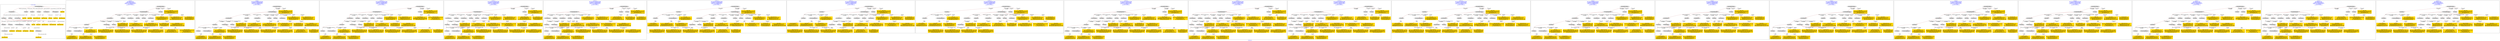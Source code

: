 digraph n0 {
fontcolor="blue"
remincross="true"
label="s02-dma.csv"
subgraph cluster_0 {
label="1-correct model"
n2[style="filled",color="white",fillcolor="lightgray",label="E12_Production1"];
n3[style="filled",color="white",fillcolor="lightgray",label="E21_Person1"];
n4[style="filled",color="white",fillcolor="lightgray",label="E55_Type2"];
n5[style="filled",color="white",fillcolor="lightgray",label="E52_Time-Span3"];
n6[style="filled",color="white",fillcolor="lightgray",label="E69_Death1"];
n7[style="filled",color="white",fillcolor="lightgray",label="E74_Group1"];
n8[style="filled",color="white",fillcolor="lightgray",label="E82_Actor_Appellation1"];
n9[style="filled",color="white",fillcolor="lightgray",label="E67_Birth1"];
n10[shape="plaintext",style="filled",fillcolor="gold",label="Artist URI"];
n11[style="filled",color="white",fillcolor="lightgray",label="E22_Man-Made_Object1"];
n12[style="filled",color="white",fillcolor="lightgray",label="E35_Title1"];
n13[style="filled",color="white",fillcolor="lightgray",label="E30_Right1"];
n14[style="filled",color="white",fillcolor="lightgray",label="E55_Type1"];
n15[style="filled",color="white",fillcolor="lightgray",label="E54_Dimension1"];
n16[style="filled",color="white",fillcolor="lightgray",label="E40_Legal_Body1"];
n17[shape="plaintext",style="filled",fillcolor="gold",label="Object_URI"];
n18[shape="plaintext",style="filled",fillcolor="gold",label="Object Rights"];
n19[shape="plaintext",style="filled",fillcolor="gold",label="Object Title"];
n20[shape="plaintext",style="filled",fillcolor="gold",label="Museum URI"];
n21[shape="plaintext",style="filled",fillcolor="gold",label="Object Link Source"];
n22[style="filled",color="white",fillcolor="lightgray",label="E52_Time-Span1"];
n23[shape="plaintext",style="filled",fillcolor="gold",label="Artist Birth Date"];
n24[style="filled",color="white",fillcolor="lightgray",label="E52_Time-Span2"];
n25[shape="plaintext",style="filled",fillcolor="gold",label="Artist Death Date"];
n26[shape="plaintext",style="filled",fillcolor="gold",label="Object Earliest Date"];
n27[shape="plaintext",style="filled",fillcolor="gold",label="Object Latest Date"];
n28[shape="plaintext",style="filled",fillcolor="gold",label="dimensions"];
n29[shape="plaintext",style="filled",fillcolor="gold",label="Object Work Type URI"];
n30[shape="plaintext",style="filled",fillcolor="gold",label="Object Work Type"];
n31[shape="plaintext",style="filled",fillcolor="gold",label="Medium URI"];
n32[shape="plaintext",style="filled",fillcolor="gold",label="Object Facet Value 1"];
n33[shape="plaintext",style="filled",fillcolor="gold",label="Nationality_URI"];
n34[shape="plaintext",style="filled",fillcolor="gold",label="Artist Nationality"];
n35[shape="plaintext",style="filled",fillcolor="gold",label="Artist Appellation"];
n36[shape="plaintext",style="filled",fillcolor="gold",label="Artist Name"];
}
subgraph cluster_1 {
label="candidate 0\nlink coherence:0.8125\nnode coherence:0.84375\nconfidence:0.3953861320462468\nmapping score:0.4656769562961174\ncost:328.99943\n-precision:0.47-recall:0.44"
n38[style="filled",color="white",fillcolor="lightgray",label="E12_Production1"];
n39[style="filled",color="white",fillcolor="lightgray",label="E21_Person1"];
n40[style="filled",color="white",fillcolor="lightgray",label="E52_Time-Span2"];
n41[style="filled",color="white",fillcolor="lightgray",label="E55_Type1"];
n42[style="filled",color="white",fillcolor="lightgray",label="E74_Group1"];
n43[style="filled",color="white",fillcolor="lightgray",label="E82_Actor_Appellation1"];
n44[style="filled",color="white",fillcolor="lightgray",label="E22_Man-Made_Object1"];
n45[style="filled",color="white",fillcolor="lightgray",label="E38_Image1"];
n46[style="filled",color="white",fillcolor="lightgray",label="E54_Dimension1"];
n47[style="filled",color="white",fillcolor="lightgray",label="E55_Type2"];
n48[style="filled",color="white",fillcolor="lightgray",label="E55_Type3"];
n49[style="filled",color="white",fillcolor="lightgray",label="E8_Acquisition1"];
n50[style="filled",color="white",fillcolor="lightgray",label="E33_Linguistic_Object2"];
n51[style="filled",color="white",fillcolor="lightgray",label="E55_Type4"];
n52[shape="plaintext",style="filled",fillcolor="gold",label="Object Earliest Date\n[E52_Time-Span,P82_at_some_time_within,0.34]\n[E52_Time-Span,P82a_begin_of_the_begin,0.313]\n[E52_Time-Span,P82b_end_of_the_end,0.246]\n[E52_Time-Span,label,0.101]"];
n53[shape="plaintext",style="filled",fillcolor="gold",label="Medium URI\n[E57_Material,classLink,0.406]\n[E55_Type,classLink,0.395]\n[E74_Group,classLink,0.199]\n[E55_Type,label,0.0]"];
n54[shape="plaintext",style="filled",fillcolor="gold",label="Object Work Type URI\n[E55_Type,classLink,0.614]\n[E74_Group,classLink,0.197]\n[E57_Material,classLink,0.179]\n[E73_Information_Object,P3_has_note,0.01]"];
n55[shape="plaintext",style="filled",fillcolor="gold",label="Artist Nationality\n[E74_Group,label,0.543]\n[E74_Group,classLink,0.277]\n[E8_Acquisition,P3_has_note,0.106]\n[E30_Right,P3_has_note,0.074]"];
n56[shape="plaintext",style="filled",fillcolor="gold",label="Museum URI\n[E31_Document,classLink,0.608]\n[E21_Person,classLink,0.163]\n[E38_Image,classLink,0.141]\n[E30_Right,P3_has_note,0.088]"];
n57[shape="plaintext",style="filled",fillcolor="gold",label="Object Work Type\n[E31_Document,classLink,0.326]\n[E33_Linguistic_Object,P3_has_note,0.306]\n[E73_Information_Object,P3_has_note,0.186]\n[E55_Type,classLink,0.183]"];
n58[shape="plaintext",style="filled",fillcolor="gold",label="dimensions\n[E54_Dimension,P3_has_note,0.845]\n[E55_Type,label,0.053]\n[E22_Man-Made_Object,classLink,0.053]\n[E22_Man-Made_Object,P3_has_note,0.049]"];
n59[shape="plaintext",style="filled",fillcolor="gold",label="Object_URI\n[E31_Document,classLink,0.427]\n[E22_Man-Made_Object,classLink,0.346]\n[E21_Person,classLink,0.114]\n[E38_Image,classLink,0.113]"];
n60[shape="plaintext",style="filled",fillcolor="gold",label="Object Facet Value 1\n[E29_Design_or_Procedure,P3_has_note,0.346]\n[E57_Material,label,0.272]\n[E55_Type,label,0.213]\n[E57_Material,classLink,0.168]"];
n61[shape="plaintext",style="filled",fillcolor="gold",label="Object Title\n[E22_Man-Made_Object,P3_has_note,0.306]\n[E73_Information_Object,P3_has_note,0.27]\n[E35_Title,label,0.225]\n[E33_Linguistic_Object,P3_has_note,0.199]"];
n62[shape="plaintext",style="filled",fillcolor="gold",label="Artist Birth Date\n[E52_Time-Span,P82a_begin_of_the_begin,0.57]\n[E52_Time-Span,P82_at_some_time_within,0.309]\n[E52_Time-Span,P82b_end_of_the_end,0.061]\n[E33_Linguistic_Object,P3_has_note,0.06]"];
n63[shape="plaintext",style="filled",fillcolor="gold",label="Artist Name\n[E82_Actor_Appellation,label,0.538]\n[E22_Man-Made_Object,classLink,0.16]\n[E8_Acquisition,P3_has_note,0.158]\n[E22_Man-Made_Object,P3_has_note,0.144]"];
n64[shape="plaintext",style="filled",fillcolor="gold",label="Object Rights\n[E8_Acquisition,P3_has_note,0.442]\n[E30_Right,P3_has_note,0.337]\n[E22_Man-Made_Object,P3_has_note,0.113]\n[E73_Information_Object,P3_has_note,0.108]"];
n65[shape="plaintext",style="filled",fillcolor="gold",label="Object Link Source\n[E8_Acquisition,P3_has_note,0.454]\n[E30_Right,P3_has_note,0.229]\n[E39_Actor,P3_has_note,0.18]\n[E22_Man-Made_Object,P3_has_note,0.137]"];
n66[shape="plaintext",style="filled",fillcolor="gold",label="Object Latest Date\n[E52_Time-Span,P82_at_some_time_within,0.332]\n[E52_Time-Span,P82a_begin_of_the_begin,0.307]\n[E52_Time-Span,P82b_end_of_the_end,0.268]\n[E52_Time-Span,label,0.093]"];
n67[shape="plaintext",style="filled",fillcolor="gold",label="Nationality_URI\n[E74_Group,classLink,0.644]\n[E55_Type,classLink,0.214]\n[E57_Material,classLink,0.113]\n[E74_Group,label,0.029]"];
n68[shape="plaintext",style="filled",fillcolor="gold",label="Artist URI\n[E21_Person,classLink,0.537]\n[E31_Document,classLink,0.26]\n[E82_Actor_Appellation,classLink,0.141]\n[E38_Image,classLink,0.062]"];
n69[shape="plaintext",style="filled",fillcolor="gold",label="Artist Death Date\n[E52_Time-Span,P82b_end_of_the_end,0.488]\n[E52_Time-Span,P82_at_some_time_within,0.319]\n[E52_Time-Span,P82a_begin_of_the_begin,0.107]\n[E52_Time-Span,label,0.087]"];
n70[shape="plaintext",style="filled",fillcolor="gold",label="Artist Appellation\n[E82_Actor_Appellation,classLink,0.676]\n[E21_Person,classLink,0.181]\n[E31_Document,classLink,0.115]\n[E38_Image,classLink,0.027]"];
}
subgraph cluster_2 {
label="candidate 1\nlink coherence:0.8064516129032258\nnode coherence:0.8387096774193549\nconfidence:0.3746068848238926\nmapping score:0.4658423628530122\ncost:327.99943\n-precision:0.45-recall:0.41"
n72[style="filled",color="white",fillcolor="lightgray",label="E12_Production1"];
n73[style="filled",color="white",fillcolor="lightgray",label="E21_Person1"];
n74[style="filled",color="white",fillcolor="lightgray",label="E52_Time-Span2"];
n75[style="filled",color="white",fillcolor="lightgray",label="E55_Type1"];
n76[style="filled",color="white",fillcolor="lightgray",label="E74_Group1"];
n77[style="filled",color="white",fillcolor="lightgray",label="E82_Actor_Appellation1"];
n78[style="filled",color="white",fillcolor="lightgray",label="E22_Man-Made_Object1"];
n79[style="filled",color="white",fillcolor="lightgray",label="E38_Image1"];
n80[style="filled",color="white",fillcolor="lightgray",label="E54_Dimension1"];
n81[style="filled",color="white",fillcolor="lightgray",label="E55_Type2"];
n82[style="filled",color="white",fillcolor="lightgray",label="E55_Type3"];
n83[style="filled",color="white",fillcolor="lightgray",label="E8_Acquisition1"];
n84[style="filled",color="white",fillcolor="lightgray",label="E33_Linguistic_Object2"];
n85[shape="plaintext",style="filled",fillcolor="gold",label="Object Earliest Date\n[E52_Time-Span,P82_at_some_time_within,0.34]\n[E52_Time-Span,P82a_begin_of_the_begin,0.313]\n[E52_Time-Span,P82b_end_of_the_end,0.246]\n[E52_Time-Span,label,0.101]"];
n86[shape="plaintext",style="filled",fillcolor="gold",label="Nationality_URI\n[E74_Group,classLink,0.644]\n[E55_Type,classLink,0.214]\n[E57_Material,classLink,0.113]\n[E74_Group,label,0.029]"];
n87[shape="plaintext",style="filled",fillcolor="gold",label="Object Work Type URI\n[E55_Type,classLink,0.614]\n[E74_Group,classLink,0.197]\n[E57_Material,classLink,0.179]\n[E73_Information_Object,P3_has_note,0.01]"];
n88[shape="plaintext",style="filled",fillcolor="gold",label="Artist Nationality\n[E74_Group,label,0.543]\n[E74_Group,classLink,0.277]\n[E8_Acquisition,P3_has_note,0.106]\n[E30_Right,P3_has_note,0.074]"];
n89[shape="plaintext",style="filled",fillcolor="gold",label="Museum URI\n[E31_Document,classLink,0.608]\n[E21_Person,classLink,0.163]\n[E38_Image,classLink,0.141]\n[E30_Right,P3_has_note,0.088]"];
n90[shape="plaintext",style="filled",fillcolor="gold",label="Object Work Type\n[E31_Document,classLink,0.326]\n[E33_Linguistic_Object,P3_has_note,0.306]\n[E73_Information_Object,P3_has_note,0.186]\n[E55_Type,classLink,0.183]"];
n91[shape="plaintext",style="filled",fillcolor="gold",label="dimensions\n[E54_Dimension,P3_has_note,0.845]\n[E55_Type,label,0.053]\n[E22_Man-Made_Object,classLink,0.053]\n[E22_Man-Made_Object,P3_has_note,0.049]"];
n92[shape="plaintext",style="filled",fillcolor="gold",label="Object_URI\n[E31_Document,classLink,0.427]\n[E22_Man-Made_Object,classLink,0.346]\n[E21_Person,classLink,0.114]\n[E38_Image,classLink,0.113]"];
n93[shape="plaintext",style="filled",fillcolor="gold",label="Object Facet Value 1\n[E29_Design_or_Procedure,P3_has_note,0.346]\n[E57_Material,label,0.272]\n[E55_Type,label,0.213]\n[E57_Material,classLink,0.168]"];
n94[shape="plaintext",style="filled",fillcolor="gold",label="Medium URI\n[E57_Material,classLink,0.406]\n[E55_Type,classLink,0.395]\n[E74_Group,classLink,0.199]\n[E55_Type,label,0.0]"];
n95[shape="plaintext",style="filled",fillcolor="gold",label="Object Title\n[E22_Man-Made_Object,P3_has_note,0.306]\n[E73_Information_Object,P3_has_note,0.27]\n[E35_Title,label,0.225]\n[E33_Linguistic_Object,P3_has_note,0.199]"];
n96[shape="plaintext",style="filled",fillcolor="gold",label="Artist Birth Date\n[E52_Time-Span,P82a_begin_of_the_begin,0.57]\n[E52_Time-Span,P82_at_some_time_within,0.309]\n[E52_Time-Span,P82b_end_of_the_end,0.061]\n[E33_Linguistic_Object,P3_has_note,0.06]"];
n97[shape="plaintext",style="filled",fillcolor="gold",label="Artist Name\n[E82_Actor_Appellation,label,0.538]\n[E22_Man-Made_Object,classLink,0.16]\n[E8_Acquisition,P3_has_note,0.158]\n[E22_Man-Made_Object,P3_has_note,0.144]"];
n98[shape="plaintext",style="filled",fillcolor="gold",label="Object Rights\n[E8_Acquisition,P3_has_note,0.442]\n[E30_Right,P3_has_note,0.337]\n[E22_Man-Made_Object,P3_has_note,0.113]\n[E73_Information_Object,P3_has_note,0.108]"];
n99[shape="plaintext",style="filled",fillcolor="gold",label="Object Link Source\n[E8_Acquisition,P3_has_note,0.454]\n[E30_Right,P3_has_note,0.229]\n[E39_Actor,P3_has_note,0.18]\n[E22_Man-Made_Object,P3_has_note,0.137]"];
n100[shape="plaintext",style="filled",fillcolor="gold",label="Object Latest Date\n[E52_Time-Span,P82_at_some_time_within,0.332]\n[E52_Time-Span,P82a_begin_of_the_begin,0.307]\n[E52_Time-Span,P82b_end_of_the_end,0.268]\n[E52_Time-Span,label,0.093]"];
n101[shape="plaintext",style="filled",fillcolor="gold",label="Artist URI\n[E21_Person,classLink,0.537]\n[E31_Document,classLink,0.26]\n[E82_Actor_Appellation,classLink,0.141]\n[E38_Image,classLink,0.062]"];
n102[shape="plaintext",style="filled",fillcolor="gold",label="Artist Death Date\n[E52_Time-Span,P82b_end_of_the_end,0.488]\n[E52_Time-Span,P82_at_some_time_within,0.319]\n[E52_Time-Span,P82a_begin_of_the_begin,0.107]\n[E52_Time-Span,label,0.087]"];
n103[shape="plaintext",style="filled",fillcolor="gold",label="Artist Appellation\n[E82_Actor_Appellation,classLink,0.676]\n[E21_Person,classLink,0.181]\n[E31_Document,classLink,0.115]\n[E38_Image,classLink,0.027]"];
}
subgraph cluster_3 {
label="candidate 10\nlink coherence:0.7741935483870968\nnode coherence:0.8387096774193549\nconfidence:0.3746068848238926\nmapping score:0.4658423628530122\ncost:327.99943\n-precision:0.45-recall:0.41"
n105[style="filled",color="white",fillcolor="lightgray",label="E12_Production1"];
n106[style="filled",color="white",fillcolor="lightgray",label="E21_Person1"];
n107[style="filled",color="white",fillcolor="lightgray",label="E52_Time-Span2"];
n108[style="filled",color="white",fillcolor="lightgray",label="E55_Type1"];
n109[style="filled",color="white",fillcolor="lightgray",label="E74_Group1"];
n110[style="filled",color="white",fillcolor="lightgray",label="E82_Actor_Appellation1"];
n111[style="filled",color="white",fillcolor="lightgray",label="E22_Man-Made_Object1"];
n112[style="filled",color="white",fillcolor="lightgray",label="E38_Image1"];
n113[style="filled",color="white",fillcolor="lightgray",label="E54_Dimension1"];
n114[style="filled",color="white",fillcolor="lightgray",label="E55_Type3"];
n115[style="filled",color="white",fillcolor="lightgray",label="E8_Acquisition1"];
n116[style="filled",color="white",fillcolor="lightgray",label="E33_Linguistic_Object2"];
n117[style="filled",color="white",fillcolor="lightgray",label="E55_Type2"];
n118[shape="plaintext",style="filled",fillcolor="gold",label="Object Earliest Date\n[E52_Time-Span,P82_at_some_time_within,0.34]\n[E52_Time-Span,P82a_begin_of_the_begin,0.313]\n[E52_Time-Span,P82b_end_of_the_end,0.246]\n[E52_Time-Span,label,0.101]"];
n119[shape="plaintext",style="filled",fillcolor="gold",label="Nationality_URI\n[E74_Group,classLink,0.644]\n[E55_Type,classLink,0.214]\n[E57_Material,classLink,0.113]\n[E74_Group,label,0.029]"];
n120[shape="plaintext",style="filled",fillcolor="gold",label="Object Work Type URI\n[E55_Type,classLink,0.614]\n[E74_Group,classLink,0.197]\n[E57_Material,classLink,0.179]\n[E73_Information_Object,P3_has_note,0.01]"];
n121[shape="plaintext",style="filled",fillcolor="gold",label="Artist Nationality\n[E74_Group,label,0.543]\n[E74_Group,classLink,0.277]\n[E8_Acquisition,P3_has_note,0.106]\n[E30_Right,P3_has_note,0.074]"];
n122[shape="plaintext",style="filled",fillcolor="gold",label="Museum URI\n[E31_Document,classLink,0.608]\n[E21_Person,classLink,0.163]\n[E38_Image,classLink,0.141]\n[E30_Right,P3_has_note,0.088]"];
n123[shape="plaintext",style="filled",fillcolor="gold",label="Object Work Type\n[E31_Document,classLink,0.326]\n[E33_Linguistic_Object,P3_has_note,0.306]\n[E73_Information_Object,P3_has_note,0.186]\n[E55_Type,classLink,0.183]"];
n124[shape="plaintext",style="filled",fillcolor="gold",label="dimensions\n[E54_Dimension,P3_has_note,0.845]\n[E55_Type,label,0.053]\n[E22_Man-Made_Object,classLink,0.053]\n[E22_Man-Made_Object,P3_has_note,0.049]"];
n125[shape="plaintext",style="filled",fillcolor="gold",label="Object_URI\n[E31_Document,classLink,0.427]\n[E22_Man-Made_Object,classLink,0.346]\n[E21_Person,classLink,0.114]\n[E38_Image,classLink,0.113]"];
n126[shape="plaintext",style="filled",fillcolor="gold",label="Object Facet Value 1\n[E29_Design_or_Procedure,P3_has_note,0.346]\n[E57_Material,label,0.272]\n[E55_Type,label,0.213]\n[E57_Material,classLink,0.168]"];
n127[shape="plaintext",style="filled",fillcolor="gold",label="Medium URI\n[E57_Material,classLink,0.406]\n[E55_Type,classLink,0.395]\n[E74_Group,classLink,0.199]\n[E55_Type,label,0.0]"];
n128[shape="plaintext",style="filled",fillcolor="gold",label="Object Title\n[E22_Man-Made_Object,P3_has_note,0.306]\n[E73_Information_Object,P3_has_note,0.27]\n[E35_Title,label,0.225]\n[E33_Linguistic_Object,P3_has_note,0.199]"];
n129[shape="plaintext",style="filled",fillcolor="gold",label="Artist Birth Date\n[E52_Time-Span,P82a_begin_of_the_begin,0.57]\n[E52_Time-Span,P82_at_some_time_within,0.309]\n[E52_Time-Span,P82b_end_of_the_end,0.061]\n[E33_Linguistic_Object,P3_has_note,0.06]"];
n130[shape="plaintext",style="filled",fillcolor="gold",label="Artist Name\n[E82_Actor_Appellation,label,0.538]\n[E22_Man-Made_Object,classLink,0.16]\n[E8_Acquisition,P3_has_note,0.158]\n[E22_Man-Made_Object,P3_has_note,0.144]"];
n131[shape="plaintext",style="filled",fillcolor="gold",label="Object Rights\n[E8_Acquisition,P3_has_note,0.442]\n[E30_Right,P3_has_note,0.337]\n[E22_Man-Made_Object,P3_has_note,0.113]\n[E73_Information_Object,P3_has_note,0.108]"];
n132[shape="plaintext",style="filled",fillcolor="gold",label="Object Link Source\n[E8_Acquisition,P3_has_note,0.454]\n[E30_Right,P3_has_note,0.229]\n[E39_Actor,P3_has_note,0.18]\n[E22_Man-Made_Object,P3_has_note,0.137]"];
n133[shape="plaintext",style="filled",fillcolor="gold",label="Object Latest Date\n[E52_Time-Span,P82_at_some_time_within,0.332]\n[E52_Time-Span,P82a_begin_of_the_begin,0.307]\n[E52_Time-Span,P82b_end_of_the_end,0.268]\n[E52_Time-Span,label,0.093]"];
n134[shape="plaintext",style="filled",fillcolor="gold",label="Artist URI\n[E21_Person,classLink,0.537]\n[E31_Document,classLink,0.26]\n[E82_Actor_Appellation,classLink,0.141]\n[E38_Image,classLink,0.062]"];
n135[shape="plaintext",style="filled",fillcolor="gold",label="Artist Death Date\n[E52_Time-Span,P82b_end_of_the_end,0.488]\n[E52_Time-Span,P82_at_some_time_within,0.319]\n[E52_Time-Span,P82a_begin_of_the_begin,0.107]\n[E52_Time-Span,label,0.087]"];
n136[shape="plaintext",style="filled",fillcolor="gold",label="Artist Appellation\n[E82_Actor_Appellation,classLink,0.676]\n[E21_Person,classLink,0.181]\n[E31_Document,classLink,0.115]\n[E38_Image,classLink,0.027]"];
}
subgraph cluster_4 {
label="candidate 11\nlink coherence:0.7741935483870968\nnode coherence:0.8387096774193549\nconfidence:0.3746068848238926\nmapping score:0.4658423628530122\ncost:327.99948\n-precision:0.45-recall:0.41"
n138[style="filled",color="white",fillcolor="lightgray",label="E12_Production1"];
n139[style="filled",color="white",fillcolor="lightgray",label="E21_Person1"];
n140[style="filled",color="white",fillcolor="lightgray",label="E52_Time-Span2"];
n141[style="filled",color="white",fillcolor="lightgray",label="E74_Group1"];
n142[style="filled",color="white",fillcolor="lightgray",label="E82_Actor_Appellation1"];
n143[style="filled",color="white",fillcolor="lightgray",label="E22_Man-Made_Object1"];
n144[style="filled",color="white",fillcolor="lightgray",label="E38_Image1"];
n145[style="filled",color="white",fillcolor="lightgray",label="E54_Dimension1"];
n146[style="filled",color="white",fillcolor="lightgray",label="E55_Type2"];
n147[style="filled",color="white",fillcolor="lightgray",label="E55_Type3"];
n148[style="filled",color="white",fillcolor="lightgray",label="E8_Acquisition1"];
n149[style="filled",color="white",fillcolor="lightgray",label="E33_Linguistic_Object2"];
n150[style="filled",color="white",fillcolor="lightgray",label="E55_Type1"];
n151[shape="plaintext",style="filled",fillcolor="gold",label="Object Earliest Date\n[E52_Time-Span,P82_at_some_time_within,0.34]\n[E52_Time-Span,P82a_begin_of_the_begin,0.313]\n[E52_Time-Span,P82b_end_of_the_end,0.246]\n[E52_Time-Span,label,0.101]"];
n152[shape="plaintext",style="filled",fillcolor="gold",label="Nationality_URI\n[E74_Group,classLink,0.644]\n[E55_Type,classLink,0.214]\n[E57_Material,classLink,0.113]\n[E74_Group,label,0.029]"];
n153[shape="plaintext",style="filled",fillcolor="gold",label="Object Work Type URI\n[E55_Type,classLink,0.614]\n[E74_Group,classLink,0.197]\n[E57_Material,classLink,0.179]\n[E73_Information_Object,P3_has_note,0.01]"];
n154[shape="plaintext",style="filled",fillcolor="gold",label="Artist Nationality\n[E74_Group,label,0.543]\n[E74_Group,classLink,0.277]\n[E8_Acquisition,P3_has_note,0.106]\n[E30_Right,P3_has_note,0.074]"];
n155[shape="plaintext",style="filled",fillcolor="gold",label="Museum URI\n[E31_Document,classLink,0.608]\n[E21_Person,classLink,0.163]\n[E38_Image,classLink,0.141]\n[E30_Right,P3_has_note,0.088]"];
n156[shape="plaintext",style="filled",fillcolor="gold",label="Object Work Type\n[E31_Document,classLink,0.326]\n[E33_Linguistic_Object,P3_has_note,0.306]\n[E73_Information_Object,P3_has_note,0.186]\n[E55_Type,classLink,0.183]"];
n157[shape="plaintext",style="filled",fillcolor="gold",label="dimensions\n[E54_Dimension,P3_has_note,0.845]\n[E55_Type,label,0.053]\n[E22_Man-Made_Object,classLink,0.053]\n[E22_Man-Made_Object,P3_has_note,0.049]"];
n158[shape="plaintext",style="filled",fillcolor="gold",label="Object_URI\n[E31_Document,classLink,0.427]\n[E22_Man-Made_Object,classLink,0.346]\n[E21_Person,classLink,0.114]\n[E38_Image,classLink,0.113]"];
n159[shape="plaintext",style="filled",fillcolor="gold",label="Object Facet Value 1\n[E29_Design_or_Procedure,P3_has_note,0.346]\n[E57_Material,label,0.272]\n[E55_Type,label,0.213]\n[E57_Material,classLink,0.168]"];
n160[shape="plaintext",style="filled",fillcolor="gold",label="Medium URI\n[E57_Material,classLink,0.406]\n[E55_Type,classLink,0.395]\n[E74_Group,classLink,0.199]\n[E55_Type,label,0.0]"];
n161[shape="plaintext",style="filled",fillcolor="gold",label="Object Title\n[E22_Man-Made_Object,P3_has_note,0.306]\n[E73_Information_Object,P3_has_note,0.27]\n[E35_Title,label,0.225]\n[E33_Linguistic_Object,P3_has_note,0.199]"];
n162[shape="plaintext",style="filled",fillcolor="gold",label="Artist Birth Date\n[E52_Time-Span,P82a_begin_of_the_begin,0.57]\n[E52_Time-Span,P82_at_some_time_within,0.309]\n[E52_Time-Span,P82b_end_of_the_end,0.061]\n[E33_Linguistic_Object,P3_has_note,0.06]"];
n163[shape="plaintext",style="filled",fillcolor="gold",label="Artist Name\n[E82_Actor_Appellation,label,0.538]\n[E22_Man-Made_Object,classLink,0.16]\n[E8_Acquisition,P3_has_note,0.158]\n[E22_Man-Made_Object,P3_has_note,0.144]"];
n164[shape="plaintext",style="filled",fillcolor="gold",label="Object Rights\n[E8_Acquisition,P3_has_note,0.442]\n[E30_Right,P3_has_note,0.337]\n[E22_Man-Made_Object,P3_has_note,0.113]\n[E73_Information_Object,P3_has_note,0.108]"];
n165[shape="plaintext",style="filled",fillcolor="gold",label="Object Link Source\n[E8_Acquisition,P3_has_note,0.454]\n[E30_Right,P3_has_note,0.229]\n[E39_Actor,P3_has_note,0.18]\n[E22_Man-Made_Object,P3_has_note,0.137]"];
n166[shape="plaintext",style="filled",fillcolor="gold",label="Object Latest Date\n[E52_Time-Span,P82_at_some_time_within,0.332]\n[E52_Time-Span,P82a_begin_of_the_begin,0.307]\n[E52_Time-Span,P82b_end_of_the_end,0.268]\n[E52_Time-Span,label,0.093]"];
n167[shape="plaintext",style="filled",fillcolor="gold",label="Artist URI\n[E21_Person,classLink,0.537]\n[E31_Document,classLink,0.26]\n[E82_Actor_Appellation,classLink,0.141]\n[E38_Image,classLink,0.062]"];
n168[shape="plaintext",style="filled",fillcolor="gold",label="Artist Death Date\n[E52_Time-Span,P82b_end_of_the_end,0.488]\n[E52_Time-Span,P82_at_some_time_within,0.319]\n[E52_Time-Span,P82a_begin_of_the_begin,0.107]\n[E52_Time-Span,label,0.087]"];
n169[shape="plaintext",style="filled",fillcolor="gold",label="Artist Appellation\n[E82_Actor_Appellation,classLink,0.676]\n[E21_Person,classLink,0.181]\n[E31_Document,classLink,0.115]\n[E38_Image,classLink,0.027]"];
}
subgraph cluster_5 {
label="candidate 12\nlink coherence:0.7741935483870968\nnode coherence:0.8387096774193549\nconfidence:0.3746068848238926\nmapping score:0.4658423628530122\ncost:327.99949\n-precision:0.45-recall:0.41"
n171[style="filled",color="white",fillcolor="lightgray",label="E12_Production1"];
n172[style="filled",color="white",fillcolor="lightgray",label="E21_Person1"];
n173[style="filled",color="white",fillcolor="lightgray",label="E52_Time-Span2"];
n174[style="filled",color="white",fillcolor="lightgray",label="E74_Group1"];
n175[style="filled",color="white",fillcolor="lightgray",label="E82_Actor_Appellation1"];
n176[style="filled",color="white",fillcolor="lightgray",label="E22_Man-Made_Object1"];
n177[style="filled",color="white",fillcolor="lightgray",label="E38_Image1"];
n178[style="filled",color="white",fillcolor="lightgray",label="E54_Dimension1"];
n179[style="filled",color="white",fillcolor="lightgray",label="E55_Type3"];
n180[style="filled",color="white",fillcolor="lightgray",label="E8_Acquisition1"];
n181[style="filled",color="white",fillcolor="lightgray",label="E33_Linguistic_Object2"];
n182[style="filled",color="white",fillcolor="lightgray",label="E55_Type1"];
n183[style="filled",color="white",fillcolor="lightgray",label="E55_Type4"];
n184[shape="plaintext",style="filled",fillcolor="gold",label="Object Work Type\n[E31_Document,classLink,0.326]\n[E33_Linguistic_Object,P3_has_note,0.306]\n[E73_Information_Object,P3_has_note,0.186]\n[E55_Type,classLink,0.183]"];
n185[shape="plaintext",style="filled",fillcolor="gold",label="Object Earliest Date\n[E52_Time-Span,P82_at_some_time_within,0.34]\n[E52_Time-Span,P82a_begin_of_the_begin,0.313]\n[E52_Time-Span,P82b_end_of_the_end,0.246]\n[E52_Time-Span,label,0.101]"];
n186[shape="plaintext",style="filled",fillcolor="gold",label="Object Work Type URI\n[E55_Type,classLink,0.614]\n[E74_Group,classLink,0.197]\n[E57_Material,classLink,0.179]\n[E73_Information_Object,P3_has_note,0.01]"];
n187[shape="plaintext",style="filled",fillcolor="gold",label="Artist Nationality\n[E74_Group,label,0.543]\n[E74_Group,classLink,0.277]\n[E8_Acquisition,P3_has_note,0.106]\n[E30_Right,P3_has_note,0.074]"];
n188[shape="plaintext",style="filled",fillcolor="gold",label="Museum URI\n[E31_Document,classLink,0.608]\n[E21_Person,classLink,0.163]\n[E38_Image,classLink,0.141]\n[E30_Right,P3_has_note,0.088]"];
n189[shape="plaintext",style="filled",fillcolor="gold",label="dimensions\n[E54_Dimension,P3_has_note,0.845]\n[E55_Type,label,0.053]\n[E22_Man-Made_Object,classLink,0.053]\n[E22_Man-Made_Object,P3_has_note,0.049]"];
n190[shape="plaintext",style="filled",fillcolor="gold",label="Object_URI\n[E31_Document,classLink,0.427]\n[E22_Man-Made_Object,classLink,0.346]\n[E21_Person,classLink,0.114]\n[E38_Image,classLink,0.113]"];
n191[shape="plaintext",style="filled",fillcolor="gold",label="Medium URI\n[E57_Material,classLink,0.406]\n[E55_Type,classLink,0.395]\n[E74_Group,classLink,0.199]\n[E55_Type,label,0.0]"];
n192[shape="plaintext",style="filled",fillcolor="gold",label="Object Title\n[E22_Man-Made_Object,P3_has_note,0.306]\n[E73_Information_Object,P3_has_note,0.27]\n[E35_Title,label,0.225]\n[E33_Linguistic_Object,P3_has_note,0.199]"];
n193[shape="plaintext",style="filled",fillcolor="gold",label="Artist Birth Date\n[E52_Time-Span,P82a_begin_of_the_begin,0.57]\n[E52_Time-Span,P82_at_some_time_within,0.309]\n[E52_Time-Span,P82b_end_of_the_end,0.061]\n[E33_Linguistic_Object,P3_has_note,0.06]"];
n194[shape="plaintext",style="filled",fillcolor="gold",label="Artist Name\n[E82_Actor_Appellation,label,0.538]\n[E22_Man-Made_Object,classLink,0.16]\n[E8_Acquisition,P3_has_note,0.158]\n[E22_Man-Made_Object,P3_has_note,0.144]"];
n195[shape="plaintext",style="filled",fillcolor="gold",label="Object Facet Value 1\n[E29_Design_or_Procedure,P3_has_note,0.346]\n[E57_Material,label,0.272]\n[E55_Type,label,0.213]\n[E57_Material,classLink,0.168]"];
n196[shape="plaintext",style="filled",fillcolor="gold",label="Object Rights\n[E8_Acquisition,P3_has_note,0.442]\n[E30_Right,P3_has_note,0.337]\n[E22_Man-Made_Object,P3_has_note,0.113]\n[E73_Information_Object,P3_has_note,0.108]"];
n197[shape="plaintext",style="filled",fillcolor="gold",label="Object Link Source\n[E8_Acquisition,P3_has_note,0.454]\n[E30_Right,P3_has_note,0.229]\n[E39_Actor,P3_has_note,0.18]\n[E22_Man-Made_Object,P3_has_note,0.137]"];
n198[shape="plaintext",style="filled",fillcolor="gold",label="Object Latest Date\n[E52_Time-Span,P82_at_some_time_within,0.332]\n[E52_Time-Span,P82a_begin_of_the_begin,0.307]\n[E52_Time-Span,P82b_end_of_the_end,0.268]\n[E52_Time-Span,label,0.093]"];
n199[shape="plaintext",style="filled",fillcolor="gold",label="Nationality_URI\n[E74_Group,classLink,0.644]\n[E55_Type,classLink,0.214]\n[E57_Material,classLink,0.113]\n[E74_Group,label,0.029]"];
n200[shape="plaintext",style="filled",fillcolor="gold",label="Artist URI\n[E21_Person,classLink,0.537]\n[E31_Document,classLink,0.26]\n[E82_Actor_Appellation,classLink,0.141]\n[E38_Image,classLink,0.062]"];
n201[shape="plaintext",style="filled",fillcolor="gold",label="Artist Death Date\n[E52_Time-Span,P82b_end_of_the_end,0.488]\n[E52_Time-Span,P82_at_some_time_within,0.319]\n[E52_Time-Span,P82a_begin_of_the_begin,0.107]\n[E52_Time-Span,label,0.087]"];
n202[shape="plaintext",style="filled",fillcolor="gold",label="Artist Appellation\n[E82_Actor_Appellation,classLink,0.676]\n[E21_Person,classLink,0.181]\n[E31_Document,classLink,0.115]\n[E38_Image,classLink,0.027]"];
}
subgraph cluster_6 {
label="candidate 13\nlink coherence:0.7741935483870968\nnode coherence:0.8387096774193549\nconfidence:0.3746068848238926\nmapping score:0.4658423628530122\ncost:327.99952\n-precision:0.42-recall:0.38"
n204[style="filled",color="white",fillcolor="lightgray",label="E12_Production1"];
n205[style="filled",color="white",fillcolor="lightgray",label="E52_Time-Span2"];
n206[style="filled",color="white",fillcolor="lightgray",label="E55_Type1"];
n207[style="filled",color="white",fillcolor="lightgray",label="E21_Person1"];
n208[style="filled",color="white",fillcolor="lightgray",label="E74_Group1"];
n209[style="filled",color="white",fillcolor="lightgray",label="E82_Actor_Appellation1"];
n210[style="filled",color="white",fillcolor="lightgray",label="E22_Man-Made_Object1"];
n211[style="filled",color="white",fillcolor="lightgray",label="E38_Image1"];
n212[style="filled",color="white",fillcolor="lightgray",label="E54_Dimension1"];
n213[style="filled",color="white",fillcolor="lightgray",label="E55_Type2"];
n214[style="filled",color="white",fillcolor="lightgray",label="E55_Type3"];
n215[style="filled",color="white",fillcolor="lightgray",label="E8_Acquisition1"];
n216[style="filled",color="white",fillcolor="lightgray",label="E33_Linguistic_Object2"];
n217[shape="plaintext",style="filled",fillcolor="gold",label="Object Earliest Date\n[E52_Time-Span,P82_at_some_time_within,0.34]\n[E52_Time-Span,P82a_begin_of_the_begin,0.313]\n[E52_Time-Span,P82b_end_of_the_end,0.246]\n[E52_Time-Span,label,0.101]"];
n218[shape="plaintext",style="filled",fillcolor="gold",label="Nationality_URI\n[E74_Group,classLink,0.644]\n[E55_Type,classLink,0.214]\n[E57_Material,classLink,0.113]\n[E74_Group,label,0.029]"];
n219[shape="plaintext",style="filled",fillcolor="gold",label="Object Work Type URI\n[E55_Type,classLink,0.614]\n[E74_Group,classLink,0.197]\n[E57_Material,classLink,0.179]\n[E73_Information_Object,P3_has_note,0.01]"];
n220[shape="plaintext",style="filled",fillcolor="gold",label="Artist Nationality\n[E74_Group,label,0.543]\n[E74_Group,classLink,0.277]\n[E8_Acquisition,P3_has_note,0.106]\n[E30_Right,P3_has_note,0.074]"];
n221[shape="plaintext",style="filled",fillcolor="gold",label="Museum URI\n[E31_Document,classLink,0.608]\n[E21_Person,classLink,0.163]\n[E38_Image,classLink,0.141]\n[E30_Right,P3_has_note,0.088]"];
n222[shape="plaintext",style="filled",fillcolor="gold",label="Object Work Type\n[E31_Document,classLink,0.326]\n[E33_Linguistic_Object,P3_has_note,0.306]\n[E73_Information_Object,P3_has_note,0.186]\n[E55_Type,classLink,0.183]"];
n223[shape="plaintext",style="filled",fillcolor="gold",label="dimensions\n[E54_Dimension,P3_has_note,0.845]\n[E55_Type,label,0.053]\n[E22_Man-Made_Object,classLink,0.053]\n[E22_Man-Made_Object,P3_has_note,0.049]"];
n224[shape="plaintext",style="filled",fillcolor="gold",label="Object_URI\n[E31_Document,classLink,0.427]\n[E22_Man-Made_Object,classLink,0.346]\n[E21_Person,classLink,0.114]\n[E38_Image,classLink,0.113]"];
n225[shape="plaintext",style="filled",fillcolor="gold",label="Object Facet Value 1\n[E29_Design_or_Procedure,P3_has_note,0.346]\n[E57_Material,label,0.272]\n[E55_Type,label,0.213]\n[E57_Material,classLink,0.168]"];
n226[shape="plaintext",style="filled",fillcolor="gold",label="Medium URI\n[E57_Material,classLink,0.406]\n[E55_Type,classLink,0.395]\n[E74_Group,classLink,0.199]\n[E55_Type,label,0.0]"];
n227[shape="plaintext",style="filled",fillcolor="gold",label="Object Title\n[E22_Man-Made_Object,P3_has_note,0.306]\n[E73_Information_Object,P3_has_note,0.27]\n[E35_Title,label,0.225]\n[E33_Linguistic_Object,P3_has_note,0.199]"];
n228[shape="plaintext",style="filled",fillcolor="gold",label="Artist Birth Date\n[E52_Time-Span,P82a_begin_of_the_begin,0.57]\n[E52_Time-Span,P82_at_some_time_within,0.309]\n[E52_Time-Span,P82b_end_of_the_end,0.061]\n[E33_Linguistic_Object,P3_has_note,0.06]"];
n229[shape="plaintext",style="filled",fillcolor="gold",label="Artist Name\n[E82_Actor_Appellation,label,0.538]\n[E22_Man-Made_Object,classLink,0.16]\n[E8_Acquisition,P3_has_note,0.158]\n[E22_Man-Made_Object,P3_has_note,0.144]"];
n230[shape="plaintext",style="filled",fillcolor="gold",label="Object Rights\n[E8_Acquisition,P3_has_note,0.442]\n[E30_Right,P3_has_note,0.337]\n[E22_Man-Made_Object,P3_has_note,0.113]\n[E73_Information_Object,P3_has_note,0.108]"];
n231[shape="plaintext",style="filled",fillcolor="gold",label="Object Link Source\n[E8_Acquisition,P3_has_note,0.454]\n[E30_Right,P3_has_note,0.229]\n[E39_Actor,P3_has_note,0.18]\n[E22_Man-Made_Object,P3_has_note,0.137]"];
n232[shape="plaintext",style="filled",fillcolor="gold",label="Object Latest Date\n[E52_Time-Span,P82_at_some_time_within,0.332]\n[E52_Time-Span,P82a_begin_of_the_begin,0.307]\n[E52_Time-Span,P82b_end_of_the_end,0.268]\n[E52_Time-Span,label,0.093]"];
n233[shape="plaintext",style="filled",fillcolor="gold",label="Artist URI\n[E21_Person,classLink,0.537]\n[E31_Document,classLink,0.26]\n[E82_Actor_Appellation,classLink,0.141]\n[E38_Image,classLink,0.062]"];
n234[shape="plaintext",style="filled",fillcolor="gold",label="Artist Death Date\n[E52_Time-Span,P82b_end_of_the_end,0.488]\n[E52_Time-Span,P82_at_some_time_within,0.319]\n[E52_Time-Span,P82a_begin_of_the_begin,0.107]\n[E52_Time-Span,label,0.087]"];
n235[shape="plaintext",style="filled",fillcolor="gold",label="Artist Appellation\n[E82_Actor_Appellation,classLink,0.676]\n[E21_Person,classLink,0.181]\n[E31_Document,classLink,0.115]\n[E38_Image,classLink,0.027]"];
}
subgraph cluster_7 {
label="candidate 14\nlink coherence:0.7741935483870968\nnode coherence:0.8387096774193549\nconfidence:0.3746068848238926\nmapping score:0.4658423628530122\ncost:327.99953\n-precision:0.42-recall:0.38"
n237[style="filled",color="white",fillcolor="lightgray",label="E12_Production1"];
n238[style="filled",color="white",fillcolor="lightgray",label="E52_Time-Span2"];
n239[style="filled",color="white",fillcolor="lightgray",label="E55_Type1"];
n240[style="filled",color="white",fillcolor="lightgray",label="E21_Person1"];
n241[style="filled",color="white",fillcolor="lightgray",label="E74_Group1"];
n242[style="filled",color="white",fillcolor="lightgray",label="E82_Actor_Appellation1"];
n243[style="filled",color="white",fillcolor="lightgray",label="E22_Man-Made_Object1"];
n244[style="filled",color="white",fillcolor="lightgray",label="E38_Image1"];
n245[style="filled",color="white",fillcolor="lightgray",label="E54_Dimension1"];
n246[style="filled",color="white",fillcolor="lightgray",label="E55_Type3"];
n247[style="filled",color="white",fillcolor="lightgray",label="E8_Acquisition1"];
n248[style="filled",color="white",fillcolor="lightgray",label="E33_Linguistic_Object2"];
n249[style="filled",color="white",fillcolor="lightgray",label="E55_Type4"];
n250[shape="plaintext",style="filled",fillcolor="gold",label="Object Work Type\n[E31_Document,classLink,0.326]\n[E33_Linguistic_Object,P3_has_note,0.306]\n[E73_Information_Object,P3_has_note,0.186]\n[E55_Type,classLink,0.183]"];
n251[shape="plaintext",style="filled",fillcolor="gold",label="Object Earliest Date\n[E52_Time-Span,P82_at_some_time_within,0.34]\n[E52_Time-Span,P82a_begin_of_the_begin,0.313]\n[E52_Time-Span,P82b_end_of_the_end,0.246]\n[E52_Time-Span,label,0.101]"];
n252[shape="plaintext",style="filled",fillcolor="gold",label="Object Work Type URI\n[E55_Type,classLink,0.614]\n[E74_Group,classLink,0.197]\n[E57_Material,classLink,0.179]\n[E73_Information_Object,P3_has_note,0.01]"];
n253[shape="plaintext",style="filled",fillcolor="gold",label="Artist Nationality\n[E74_Group,label,0.543]\n[E74_Group,classLink,0.277]\n[E8_Acquisition,P3_has_note,0.106]\n[E30_Right,P3_has_note,0.074]"];
n254[shape="plaintext",style="filled",fillcolor="gold",label="Museum URI\n[E31_Document,classLink,0.608]\n[E21_Person,classLink,0.163]\n[E38_Image,classLink,0.141]\n[E30_Right,P3_has_note,0.088]"];
n255[shape="plaintext",style="filled",fillcolor="gold",label="dimensions\n[E54_Dimension,P3_has_note,0.845]\n[E55_Type,label,0.053]\n[E22_Man-Made_Object,classLink,0.053]\n[E22_Man-Made_Object,P3_has_note,0.049]"];
n256[shape="plaintext",style="filled",fillcolor="gold",label="Object_URI\n[E31_Document,classLink,0.427]\n[E22_Man-Made_Object,classLink,0.346]\n[E21_Person,classLink,0.114]\n[E38_Image,classLink,0.113]"];
n257[shape="plaintext",style="filled",fillcolor="gold",label="Medium URI\n[E57_Material,classLink,0.406]\n[E55_Type,classLink,0.395]\n[E74_Group,classLink,0.199]\n[E55_Type,label,0.0]"];
n258[shape="plaintext",style="filled",fillcolor="gold",label="Object Title\n[E22_Man-Made_Object,P3_has_note,0.306]\n[E73_Information_Object,P3_has_note,0.27]\n[E35_Title,label,0.225]\n[E33_Linguistic_Object,P3_has_note,0.199]"];
n259[shape="plaintext",style="filled",fillcolor="gold",label="Artist Birth Date\n[E52_Time-Span,P82a_begin_of_the_begin,0.57]\n[E52_Time-Span,P82_at_some_time_within,0.309]\n[E52_Time-Span,P82b_end_of_the_end,0.061]\n[E33_Linguistic_Object,P3_has_note,0.06]"];
n260[shape="plaintext",style="filled",fillcolor="gold",label="Artist Name\n[E82_Actor_Appellation,label,0.538]\n[E22_Man-Made_Object,classLink,0.16]\n[E8_Acquisition,P3_has_note,0.158]\n[E22_Man-Made_Object,P3_has_note,0.144]"];
n261[shape="plaintext",style="filled",fillcolor="gold",label="Object Facet Value 1\n[E29_Design_or_Procedure,P3_has_note,0.346]\n[E57_Material,label,0.272]\n[E55_Type,label,0.213]\n[E57_Material,classLink,0.168]"];
n262[shape="plaintext",style="filled",fillcolor="gold",label="Object Rights\n[E8_Acquisition,P3_has_note,0.442]\n[E30_Right,P3_has_note,0.337]\n[E22_Man-Made_Object,P3_has_note,0.113]\n[E73_Information_Object,P3_has_note,0.108]"];
n263[shape="plaintext",style="filled",fillcolor="gold",label="Object Link Source\n[E8_Acquisition,P3_has_note,0.454]\n[E30_Right,P3_has_note,0.229]\n[E39_Actor,P3_has_note,0.18]\n[E22_Man-Made_Object,P3_has_note,0.137]"];
n264[shape="plaintext",style="filled",fillcolor="gold",label="Object Latest Date\n[E52_Time-Span,P82_at_some_time_within,0.332]\n[E52_Time-Span,P82a_begin_of_the_begin,0.307]\n[E52_Time-Span,P82b_end_of_the_end,0.268]\n[E52_Time-Span,label,0.093]"];
n265[shape="plaintext",style="filled",fillcolor="gold",label="Nationality_URI\n[E74_Group,classLink,0.644]\n[E55_Type,classLink,0.214]\n[E57_Material,classLink,0.113]\n[E74_Group,label,0.029]"];
n266[shape="plaintext",style="filled",fillcolor="gold",label="Artist URI\n[E21_Person,classLink,0.537]\n[E31_Document,classLink,0.26]\n[E82_Actor_Appellation,classLink,0.141]\n[E38_Image,classLink,0.062]"];
n267[shape="plaintext",style="filled",fillcolor="gold",label="Artist Death Date\n[E52_Time-Span,P82b_end_of_the_end,0.488]\n[E52_Time-Span,P82_at_some_time_within,0.319]\n[E52_Time-Span,P82a_begin_of_the_begin,0.107]\n[E52_Time-Span,label,0.087]"];
n268[shape="plaintext",style="filled",fillcolor="gold",label="Artist Appellation\n[E82_Actor_Appellation,classLink,0.676]\n[E21_Person,classLink,0.181]\n[E31_Document,classLink,0.115]\n[E38_Image,classLink,0.027]"];
}
subgraph cluster_8 {
label="candidate 15\nlink coherence:0.7741935483870968\nnode coherence:0.8387096774193549\nconfidence:0.3746068848238926\nmapping score:0.4658423628530122\ncost:327.99957\n-precision:0.45-recall:0.41"
n270[style="filled",color="white",fillcolor="lightgray",label="E12_Production1"];
n271[style="filled",color="white",fillcolor="lightgray",label="E52_Time-Span2"];
n272[style="filled",color="white",fillcolor="lightgray",label="E21_Person1"];
n273[style="filled",color="white",fillcolor="lightgray",label="E74_Group1"];
n274[style="filled",color="white",fillcolor="lightgray",label="E82_Actor_Appellation1"];
n275[style="filled",color="white",fillcolor="lightgray",label="E22_Man-Made_Object1"];
n276[style="filled",color="white",fillcolor="lightgray",label="E38_Image1"];
n277[style="filled",color="white",fillcolor="lightgray",label="E54_Dimension1"];
n278[style="filled",color="white",fillcolor="lightgray",label="E55_Type2"];
n279[style="filled",color="white",fillcolor="lightgray",label="E55_Type3"];
n280[style="filled",color="white",fillcolor="lightgray",label="E8_Acquisition1"];
n281[style="filled",color="white",fillcolor="lightgray",label="E33_Linguistic_Object2"];
n282[style="filled",color="white",fillcolor="lightgray",label="E55_Type4"];
n283[shape="plaintext",style="filled",fillcolor="gold",label="Object Work Type\n[E31_Document,classLink,0.326]\n[E33_Linguistic_Object,P3_has_note,0.306]\n[E73_Information_Object,P3_has_note,0.186]\n[E55_Type,classLink,0.183]"];
n284[shape="plaintext",style="filled",fillcolor="gold",label="Object Earliest Date\n[E52_Time-Span,P82_at_some_time_within,0.34]\n[E52_Time-Span,P82a_begin_of_the_begin,0.313]\n[E52_Time-Span,P82b_end_of_the_end,0.246]\n[E52_Time-Span,label,0.101]"];
n285[shape="plaintext",style="filled",fillcolor="gold",label="Artist Nationality\n[E74_Group,label,0.543]\n[E74_Group,classLink,0.277]\n[E8_Acquisition,P3_has_note,0.106]\n[E30_Right,P3_has_note,0.074]"];
n286[shape="plaintext",style="filled",fillcolor="gold",label="Museum URI\n[E31_Document,classLink,0.608]\n[E21_Person,classLink,0.163]\n[E38_Image,classLink,0.141]\n[E30_Right,P3_has_note,0.088]"];
n287[shape="plaintext",style="filled",fillcolor="gold",label="dimensions\n[E54_Dimension,P3_has_note,0.845]\n[E55_Type,label,0.053]\n[E22_Man-Made_Object,classLink,0.053]\n[E22_Man-Made_Object,P3_has_note,0.049]"];
n288[shape="plaintext",style="filled",fillcolor="gold",label="Object Work Type URI\n[E55_Type,classLink,0.614]\n[E74_Group,classLink,0.197]\n[E57_Material,classLink,0.179]\n[E73_Information_Object,P3_has_note,0.01]"];
n289[shape="plaintext",style="filled",fillcolor="gold",label="Object_URI\n[E31_Document,classLink,0.427]\n[E22_Man-Made_Object,classLink,0.346]\n[E21_Person,classLink,0.114]\n[E38_Image,classLink,0.113]"];
n290[shape="plaintext",style="filled",fillcolor="gold",label="Medium URI\n[E57_Material,classLink,0.406]\n[E55_Type,classLink,0.395]\n[E74_Group,classLink,0.199]\n[E55_Type,label,0.0]"];
n291[shape="plaintext",style="filled",fillcolor="gold",label="Object Title\n[E22_Man-Made_Object,P3_has_note,0.306]\n[E73_Information_Object,P3_has_note,0.27]\n[E35_Title,label,0.225]\n[E33_Linguistic_Object,P3_has_note,0.199]"];
n292[shape="plaintext",style="filled",fillcolor="gold",label="Artist Birth Date\n[E52_Time-Span,P82a_begin_of_the_begin,0.57]\n[E52_Time-Span,P82_at_some_time_within,0.309]\n[E52_Time-Span,P82b_end_of_the_end,0.061]\n[E33_Linguistic_Object,P3_has_note,0.06]"];
n293[shape="plaintext",style="filled",fillcolor="gold",label="Artist Name\n[E82_Actor_Appellation,label,0.538]\n[E22_Man-Made_Object,classLink,0.16]\n[E8_Acquisition,P3_has_note,0.158]\n[E22_Man-Made_Object,P3_has_note,0.144]"];
n294[shape="plaintext",style="filled",fillcolor="gold",label="Object Facet Value 1\n[E29_Design_or_Procedure,P3_has_note,0.346]\n[E57_Material,label,0.272]\n[E55_Type,label,0.213]\n[E57_Material,classLink,0.168]"];
n295[shape="plaintext",style="filled",fillcolor="gold",label="Object Rights\n[E8_Acquisition,P3_has_note,0.442]\n[E30_Right,P3_has_note,0.337]\n[E22_Man-Made_Object,P3_has_note,0.113]\n[E73_Information_Object,P3_has_note,0.108]"];
n296[shape="plaintext",style="filled",fillcolor="gold",label="Object Link Source\n[E8_Acquisition,P3_has_note,0.454]\n[E30_Right,P3_has_note,0.229]\n[E39_Actor,P3_has_note,0.18]\n[E22_Man-Made_Object,P3_has_note,0.137]"];
n297[shape="plaintext",style="filled",fillcolor="gold",label="Object Latest Date\n[E52_Time-Span,P82_at_some_time_within,0.332]\n[E52_Time-Span,P82a_begin_of_the_begin,0.307]\n[E52_Time-Span,P82b_end_of_the_end,0.268]\n[E52_Time-Span,label,0.093]"];
n298[shape="plaintext",style="filled",fillcolor="gold",label="Nationality_URI\n[E74_Group,classLink,0.644]\n[E55_Type,classLink,0.214]\n[E57_Material,classLink,0.113]\n[E74_Group,label,0.029]"];
n299[shape="plaintext",style="filled",fillcolor="gold",label="Artist URI\n[E21_Person,classLink,0.537]\n[E31_Document,classLink,0.26]\n[E82_Actor_Appellation,classLink,0.141]\n[E38_Image,classLink,0.062]"];
n300[shape="plaintext",style="filled",fillcolor="gold",label="Artist Death Date\n[E52_Time-Span,P82b_end_of_the_end,0.488]\n[E52_Time-Span,P82_at_some_time_within,0.319]\n[E52_Time-Span,P82a_begin_of_the_begin,0.107]\n[E52_Time-Span,label,0.087]"];
n301[shape="plaintext",style="filled",fillcolor="gold",label="Artist Appellation\n[E82_Actor_Appellation,classLink,0.676]\n[E21_Person,classLink,0.181]\n[E31_Document,classLink,0.115]\n[E38_Image,classLink,0.027]"];
}
subgraph cluster_9 {
label="candidate 16\nlink coherence:0.7741935483870968\nnode coherence:0.8387096774193549\nconfidence:0.373984161510866\nmapping score:0.46563478841533673\ncost:327.99943\n-precision:0.45-recall:0.41"
n303[style="filled",color="white",fillcolor="lightgray",label="E12_Production1"];
n304[style="filled",color="white",fillcolor="lightgray",label="E21_Person1"];
n305[style="filled",color="white",fillcolor="lightgray",label="E52_Time-Span2"];
n306[style="filled",color="white",fillcolor="lightgray",label="E55_Type1"];
n307[style="filled",color="white",fillcolor="lightgray",label="E74_Group1"];
n308[style="filled",color="white",fillcolor="lightgray",label="E82_Actor_Appellation1"];
n309[style="filled",color="white",fillcolor="lightgray",label="E22_Man-Made_Object1"];
n310[style="filled",color="white",fillcolor="lightgray",label="E38_Image1"];
n311[style="filled",color="white",fillcolor="lightgray",label="E54_Dimension1"];
n312[style="filled",color="white",fillcolor="lightgray",label="E55_Type3"];
n313[style="filled",color="white",fillcolor="lightgray",label="E8_Acquisition1"];
n314[style="filled",color="white",fillcolor="lightgray",label="E33_Linguistic_Object2"];
n315[style="filled",color="white",fillcolor="lightgray",label="E55_Type2"];
n316[shape="plaintext",style="filled",fillcolor="gold",label="Object Earliest Date\n[E52_Time-Span,P82_at_some_time_within,0.34]\n[E52_Time-Span,P82a_begin_of_the_begin,0.313]\n[E52_Time-Span,P82b_end_of_the_end,0.246]\n[E52_Time-Span,label,0.101]"];
n317[shape="plaintext",style="filled",fillcolor="gold",label="Nationality_URI\n[E74_Group,classLink,0.644]\n[E55_Type,classLink,0.214]\n[E57_Material,classLink,0.113]\n[E74_Group,label,0.029]"];
n318[shape="plaintext",style="filled",fillcolor="gold",label="Object Work Type URI\n[E55_Type,classLink,0.614]\n[E74_Group,classLink,0.197]\n[E57_Material,classLink,0.179]\n[E73_Information_Object,P3_has_note,0.01]"];
n319[shape="plaintext",style="filled",fillcolor="gold",label="Artist Nationality\n[E74_Group,label,0.543]\n[E74_Group,classLink,0.277]\n[E8_Acquisition,P3_has_note,0.106]\n[E30_Right,P3_has_note,0.074]"];
n320[shape="plaintext",style="filled",fillcolor="gold",label="Museum URI\n[E31_Document,classLink,0.608]\n[E21_Person,classLink,0.163]\n[E38_Image,classLink,0.141]\n[E30_Right,P3_has_note,0.088]"];
n321[shape="plaintext",style="filled",fillcolor="gold",label="Object Work Type\n[E31_Document,classLink,0.326]\n[E33_Linguistic_Object,P3_has_note,0.306]\n[E73_Information_Object,P3_has_note,0.186]\n[E55_Type,classLink,0.183]"];
n322[shape="plaintext",style="filled",fillcolor="gold",label="dimensions\n[E54_Dimension,P3_has_note,0.845]\n[E55_Type,label,0.053]\n[E22_Man-Made_Object,classLink,0.053]\n[E22_Man-Made_Object,P3_has_note,0.049]"];
n323[shape="plaintext",style="filled",fillcolor="gold",label="Object_URI\n[E31_Document,classLink,0.427]\n[E22_Man-Made_Object,classLink,0.346]\n[E21_Person,classLink,0.114]\n[E38_Image,classLink,0.113]"];
n324[shape="plaintext",style="filled",fillcolor="gold",label="Object Facet Value 1\n[E29_Design_or_Procedure,P3_has_note,0.346]\n[E57_Material,label,0.272]\n[E55_Type,label,0.213]\n[E57_Material,classLink,0.168]"];
n325[shape="plaintext",style="filled",fillcolor="gold",label="Medium URI\n[E57_Material,classLink,0.406]\n[E55_Type,classLink,0.395]\n[E74_Group,classLink,0.199]\n[E55_Type,label,0.0]"];
n326[shape="plaintext",style="filled",fillcolor="gold",label="Object Title\n[E22_Man-Made_Object,P3_has_note,0.306]\n[E73_Information_Object,P3_has_note,0.27]\n[E35_Title,label,0.225]\n[E33_Linguistic_Object,P3_has_note,0.199]"];
n327[shape="plaintext",style="filled",fillcolor="gold",label="Artist Birth Date\n[E52_Time-Span,P82a_begin_of_the_begin,0.57]\n[E52_Time-Span,P82_at_some_time_within,0.309]\n[E52_Time-Span,P82b_end_of_the_end,0.061]\n[E33_Linguistic_Object,P3_has_note,0.06]"];
n328[shape="plaintext",style="filled",fillcolor="gold",label="Artist Name\n[E82_Actor_Appellation,label,0.538]\n[E22_Man-Made_Object,classLink,0.16]\n[E8_Acquisition,P3_has_note,0.158]\n[E22_Man-Made_Object,P3_has_note,0.144]"];
n329[shape="plaintext",style="filled",fillcolor="gold",label="Object Rights\n[E8_Acquisition,P3_has_note,0.442]\n[E30_Right,P3_has_note,0.337]\n[E22_Man-Made_Object,P3_has_note,0.113]\n[E73_Information_Object,P3_has_note,0.108]"];
n330[shape="plaintext",style="filled",fillcolor="gold",label="Object Link Source\n[E8_Acquisition,P3_has_note,0.454]\n[E30_Right,P3_has_note,0.229]\n[E39_Actor,P3_has_note,0.18]\n[E22_Man-Made_Object,P3_has_note,0.137]"];
n331[shape="plaintext",style="filled",fillcolor="gold",label="Object Latest Date\n[E52_Time-Span,P82_at_some_time_within,0.332]\n[E52_Time-Span,P82a_begin_of_the_begin,0.307]\n[E52_Time-Span,P82b_end_of_the_end,0.268]\n[E52_Time-Span,label,0.093]"];
n332[shape="plaintext",style="filled",fillcolor="gold",label="Artist URI\n[E21_Person,classLink,0.537]\n[E31_Document,classLink,0.26]\n[E82_Actor_Appellation,classLink,0.141]\n[E38_Image,classLink,0.062]"];
n333[shape="plaintext",style="filled",fillcolor="gold",label="Artist Death Date\n[E52_Time-Span,P82b_end_of_the_end,0.488]\n[E52_Time-Span,P82_at_some_time_within,0.319]\n[E52_Time-Span,P82a_begin_of_the_begin,0.107]\n[E52_Time-Span,label,0.087]"];
n334[shape="plaintext",style="filled",fillcolor="gold",label="Artist Appellation\n[E82_Actor_Appellation,classLink,0.676]\n[E21_Person,classLink,0.181]\n[E31_Document,classLink,0.115]\n[E38_Image,classLink,0.027]"];
}
subgraph cluster_10 {
label="candidate 17\nlink coherence:0.7741935483870968\nnode coherence:0.8387096774193549\nconfidence:0.373984161510866\nmapping score:0.46563478841533673\ncost:327.99948\n-precision:0.45-recall:0.41"
n336[style="filled",color="white",fillcolor="lightgray",label="E12_Production1"];
n337[style="filled",color="white",fillcolor="lightgray",label="E21_Person1"];
n338[style="filled",color="white",fillcolor="lightgray",label="E52_Time-Span2"];
n339[style="filled",color="white",fillcolor="lightgray",label="E74_Group1"];
n340[style="filled",color="white",fillcolor="lightgray",label="E82_Actor_Appellation1"];
n341[style="filled",color="white",fillcolor="lightgray",label="E22_Man-Made_Object1"];
n342[style="filled",color="white",fillcolor="lightgray",label="E38_Image1"];
n343[style="filled",color="white",fillcolor="lightgray",label="E54_Dimension1"];
n344[style="filled",color="white",fillcolor="lightgray",label="E55_Type2"];
n345[style="filled",color="white",fillcolor="lightgray",label="E55_Type3"];
n346[style="filled",color="white",fillcolor="lightgray",label="E8_Acquisition1"];
n347[style="filled",color="white",fillcolor="lightgray",label="E33_Linguistic_Object2"];
n348[style="filled",color="white",fillcolor="lightgray",label="E55_Type1"];
n349[shape="plaintext",style="filled",fillcolor="gold",label="Object Earliest Date\n[E52_Time-Span,P82_at_some_time_within,0.34]\n[E52_Time-Span,P82a_begin_of_the_begin,0.313]\n[E52_Time-Span,P82b_end_of_the_end,0.246]\n[E52_Time-Span,label,0.101]"];
n350[shape="plaintext",style="filled",fillcolor="gold",label="Nationality_URI\n[E74_Group,classLink,0.644]\n[E55_Type,classLink,0.214]\n[E57_Material,classLink,0.113]\n[E74_Group,label,0.029]"];
n351[shape="plaintext",style="filled",fillcolor="gold",label="Object Work Type URI\n[E55_Type,classLink,0.614]\n[E74_Group,classLink,0.197]\n[E57_Material,classLink,0.179]\n[E73_Information_Object,P3_has_note,0.01]"];
n352[shape="plaintext",style="filled",fillcolor="gold",label="Artist Nationality\n[E74_Group,label,0.543]\n[E74_Group,classLink,0.277]\n[E8_Acquisition,P3_has_note,0.106]\n[E30_Right,P3_has_note,0.074]"];
n353[shape="plaintext",style="filled",fillcolor="gold",label="Museum URI\n[E31_Document,classLink,0.608]\n[E21_Person,classLink,0.163]\n[E38_Image,classLink,0.141]\n[E30_Right,P3_has_note,0.088]"];
n354[shape="plaintext",style="filled",fillcolor="gold",label="Object Work Type\n[E31_Document,classLink,0.326]\n[E33_Linguistic_Object,P3_has_note,0.306]\n[E73_Information_Object,P3_has_note,0.186]\n[E55_Type,classLink,0.183]"];
n355[shape="plaintext",style="filled",fillcolor="gold",label="dimensions\n[E54_Dimension,P3_has_note,0.845]\n[E55_Type,label,0.053]\n[E22_Man-Made_Object,classLink,0.053]\n[E22_Man-Made_Object,P3_has_note,0.049]"];
n356[shape="plaintext",style="filled",fillcolor="gold",label="Object_URI\n[E31_Document,classLink,0.427]\n[E22_Man-Made_Object,classLink,0.346]\n[E21_Person,classLink,0.114]\n[E38_Image,classLink,0.113]"];
n357[shape="plaintext",style="filled",fillcolor="gold",label="Object Facet Value 1\n[E29_Design_or_Procedure,P3_has_note,0.346]\n[E57_Material,label,0.272]\n[E55_Type,label,0.213]\n[E57_Material,classLink,0.168]"];
n358[shape="plaintext",style="filled",fillcolor="gold",label="Medium URI\n[E57_Material,classLink,0.406]\n[E55_Type,classLink,0.395]\n[E74_Group,classLink,0.199]\n[E55_Type,label,0.0]"];
n359[shape="plaintext",style="filled",fillcolor="gold",label="Object Title\n[E22_Man-Made_Object,P3_has_note,0.306]\n[E73_Information_Object,P3_has_note,0.27]\n[E35_Title,label,0.225]\n[E33_Linguistic_Object,P3_has_note,0.199]"];
n360[shape="plaintext",style="filled",fillcolor="gold",label="Artist Birth Date\n[E52_Time-Span,P82a_begin_of_the_begin,0.57]\n[E52_Time-Span,P82_at_some_time_within,0.309]\n[E52_Time-Span,P82b_end_of_the_end,0.061]\n[E33_Linguistic_Object,P3_has_note,0.06]"];
n361[shape="plaintext",style="filled",fillcolor="gold",label="Artist Name\n[E82_Actor_Appellation,label,0.538]\n[E22_Man-Made_Object,classLink,0.16]\n[E8_Acquisition,P3_has_note,0.158]\n[E22_Man-Made_Object,P3_has_note,0.144]"];
n362[shape="plaintext",style="filled",fillcolor="gold",label="Object Rights\n[E8_Acquisition,P3_has_note,0.442]\n[E30_Right,P3_has_note,0.337]\n[E22_Man-Made_Object,P3_has_note,0.113]\n[E73_Information_Object,P3_has_note,0.108]"];
n363[shape="plaintext",style="filled",fillcolor="gold",label="Object Link Source\n[E8_Acquisition,P3_has_note,0.454]\n[E30_Right,P3_has_note,0.229]\n[E39_Actor,P3_has_note,0.18]\n[E22_Man-Made_Object,P3_has_note,0.137]"];
n364[shape="plaintext",style="filled",fillcolor="gold",label="Object Latest Date\n[E52_Time-Span,P82_at_some_time_within,0.332]\n[E52_Time-Span,P82a_begin_of_the_begin,0.307]\n[E52_Time-Span,P82b_end_of_the_end,0.268]\n[E52_Time-Span,label,0.093]"];
n365[shape="plaintext",style="filled",fillcolor="gold",label="Artist URI\n[E21_Person,classLink,0.537]\n[E31_Document,classLink,0.26]\n[E82_Actor_Appellation,classLink,0.141]\n[E38_Image,classLink,0.062]"];
n366[shape="plaintext",style="filled",fillcolor="gold",label="Artist Death Date\n[E52_Time-Span,P82b_end_of_the_end,0.488]\n[E52_Time-Span,P82_at_some_time_within,0.319]\n[E52_Time-Span,P82a_begin_of_the_begin,0.107]\n[E52_Time-Span,label,0.087]"];
n367[shape="plaintext",style="filled",fillcolor="gold",label="Artist Appellation\n[E82_Actor_Appellation,classLink,0.676]\n[E21_Person,classLink,0.181]\n[E31_Document,classLink,0.115]\n[E38_Image,classLink,0.027]"];
}
subgraph cluster_11 {
label="candidate 18\nlink coherence:0.7741935483870968\nnode coherence:0.8387096774193549\nconfidence:0.373984161510866\nmapping score:0.46563478841533673\ncost:327.99949\n-precision:0.45-recall:0.41"
n369[style="filled",color="white",fillcolor="lightgray",label="E12_Production1"];
n370[style="filled",color="white",fillcolor="lightgray",label="E21_Person1"];
n371[style="filled",color="white",fillcolor="lightgray",label="E52_Time-Span2"];
n372[style="filled",color="white",fillcolor="lightgray",label="E74_Group1"];
n373[style="filled",color="white",fillcolor="lightgray",label="E82_Actor_Appellation1"];
n374[style="filled",color="white",fillcolor="lightgray",label="E22_Man-Made_Object1"];
n375[style="filled",color="white",fillcolor="lightgray",label="E38_Image1"];
n376[style="filled",color="white",fillcolor="lightgray",label="E54_Dimension1"];
n377[style="filled",color="white",fillcolor="lightgray",label="E55_Type3"];
n378[style="filled",color="white",fillcolor="lightgray",label="E8_Acquisition1"];
n379[style="filled",color="white",fillcolor="lightgray",label="E33_Linguistic_Object2"];
n380[style="filled",color="white",fillcolor="lightgray",label="E55_Type1"];
n381[style="filled",color="white",fillcolor="lightgray",label="E55_Type4"];
n382[shape="plaintext",style="filled",fillcolor="gold",label="Object Work Type\n[E31_Document,classLink,0.326]\n[E33_Linguistic_Object,P3_has_note,0.306]\n[E73_Information_Object,P3_has_note,0.186]\n[E55_Type,classLink,0.183]"];
n383[shape="plaintext",style="filled",fillcolor="gold",label="Object Earliest Date\n[E52_Time-Span,P82_at_some_time_within,0.34]\n[E52_Time-Span,P82a_begin_of_the_begin,0.313]\n[E52_Time-Span,P82b_end_of_the_end,0.246]\n[E52_Time-Span,label,0.101]"];
n384[shape="plaintext",style="filled",fillcolor="gold",label="Object Work Type URI\n[E55_Type,classLink,0.614]\n[E74_Group,classLink,0.197]\n[E57_Material,classLink,0.179]\n[E73_Information_Object,P3_has_note,0.01]"];
n385[shape="plaintext",style="filled",fillcolor="gold",label="Artist Nationality\n[E74_Group,label,0.543]\n[E74_Group,classLink,0.277]\n[E8_Acquisition,P3_has_note,0.106]\n[E30_Right,P3_has_note,0.074]"];
n386[shape="plaintext",style="filled",fillcolor="gold",label="Museum URI\n[E31_Document,classLink,0.608]\n[E21_Person,classLink,0.163]\n[E38_Image,classLink,0.141]\n[E30_Right,P3_has_note,0.088]"];
n387[shape="plaintext",style="filled",fillcolor="gold",label="dimensions\n[E54_Dimension,P3_has_note,0.845]\n[E55_Type,label,0.053]\n[E22_Man-Made_Object,classLink,0.053]\n[E22_Man-Made_Object,P3_has_note,0.049]"];
n388[shape="plaintext",style="filled",fillcolor="gold",label="Object_URI\n[E31_Document,classLink,0.427]\n[E22_Man-Made_Object,classLink,0.346]\n[E21_Person,classLink,0.114]\n[E38_Image,classLink,0.113]"];
n389[shape="plaintext",style="filled",fillcolor="gold",label="Medium URI\n[E57_Material,classLink,0.406]\n[E55_Type,classLink,0.395]\n[E74_Group,classLink,0.199]\n[E55_Type,label,0.0]"];
n390[shape="plaintext",style="filled",fillcolor="gold",label="Object Title\n[E22_Man-Made_Object,P3_has_note,0.306]\n[E73_Information_Object,P3_has_note,0.27]\n[E35_Title,label,0.225]\n[E33_Linguistic_Object,P3_has_note,0.199]"];
n391[shape="plaintext",style="filled",fillcolor="gold",label="Artist Birth Date\n[E52_Time-Span,P82a_begin_of_the_begin,0.57]\n[E52_Time-Span,P82_at_some_time_within,0.309]\n[E52_Time-Span,P82b_end_of_the_end,0.061]\n[E33_Linguistic_Object,P3_has_note,0.06]"];
n392[shape="plaintext",style="filled",fillcolor="gold",label="Artist Name\n[E82_Actor_Appellation,label,0.538]\n[E22_Man-Made_Object,classLink,0.16]\n[E8_Acquisition,P3_has_note,0.158]\n[E22_Man-Made_Object,P3_has_note,0.144]"];
n393[shape="plaintext",style="filled",fillcolor="gold",label="Object Facet Value 1\n[E29_Design_or_Procedure,P3_has_note,0.346]\n[E57_Material,label,0.272]\n[E55_Type,label,0.213]\n[E57_Material,classLink,0.168]"];
n394[shape="plaintext",style="filled",fillcolor="gold",label="Object Rights\n[E8_Acquisition,P3_has_note,0.442]\n[E30_Right,P3_has_note,0.337]\n[E22_Man-Made_Object,P3_has_note,0.113]\n[E73_Information_Object,P3_has_note,0.108]"];
n395[shape="plaintext",style="filled",fillcolor="gold",label="Object Link Source\n[E8_Acquisition,P3_has_note,0.454]\n[E30_Right,P3_has_note,0.229]\n[E39_Actor,P3_has_note,0.18]\n[E22_Man-Made_Object,P3_has_note,0.137]"];
n396[shape="plaintext",style="filled",fillcolor="gold",label="Object Latest Date\n[E52_Time-Span,P82_at_some_time_within,0.332]\n[E52_Time-Span,P82a_begin_of_the_begin,0.307]\n[E52_Time-Span,P82b_end_of_the_end,0.268]\n[E52_Time-Span,label,0.093]"];
n397[shape="plaintext",style="filled",fillcolor="gold",label="Nationality_URI\n[E74_Group,classLink,0.644]\n[E55_Type,classLink,0.214]\n[E57_Material,classLink,0.113]\n[E74_Group,label,0.029]"];
n398[shape="plaintext",style="filled",fillcolor="gold",label="Artist URI\n[E21_Person,classLink,0.537]\n[E31_Document,classLink,0.26]\n[E82_Actor_Appellation,classLink,0.141]\n[E38_Image,classLink,0.062]"];
n399[shape="plaintext",style="filled",fillcolor="gold",label="Artist Death Date\n[E52_Time-Span,P82b_end_of_the_end,0.488]\n[E52_Time-Span,P82_at_some_time_within,0.319]\n[E52_Time-Span,P82a_begin_of_the_begin,0.107]\n[E52_Time-Span,label,0.087]"];
n400[shape="plaintext",style="filled",fillcolor="gold",label="Artist Appellation\n[E82_Actor_Appellation,classLink,0.676]\n[E21_Person,classLink,0.181]\n[E31_Document,classLink,0.115]\n[E38_Image,classLink,0.027]"];
}
subgraph cluster_12 {
label="candidate 19\nlink coherence:0.7741935483870968\nnode coherence:0.8387096774193549\nconfidence:0.373984161510866\nmapping score:0.46563478841533673\ncost:327.99952\n-precision:0.42-recall:0.38"
n402[style="filled",color="white",fillcolor="lightgray",label="E12_Production1"];
n403[style="filled",color="white",fillcolor="lightgray",label="E52_Time-Span2"];
n404[style="filled",color="white",fillcolor="lightgray",label="E55_Type1"];
n405[style="filled",color="white",fillcolor="lightgray",label="E21_Person1"];
n406[style="filled",color="white",fillcolor="lightgray",label="E74_Group1"];
n407[style="filled",color="white",fillcolor="lightgray",label="E82_Actor_Appellation1"];
n408[style="filled",color="white",fillcolor="lightgray",label="E22_Man-Made_Object1"];
n409[style="filled",color="white",fillcolor="lightgray",label="E38_Image1"];
n410[style="filled",color="white",fillcolor="lightgray",label="E54_Dimension1"];
n411[style="filled",color="white",fillcolor="lightgray",label="E55_Type2"];
n412[style="filled",color="white",fillcolor="lightgray",label="E55_Type3"];
n413[style="filled",color="white",fillcolor="lightgray",label="E8_Acquisition1"];
n414[style="filled",color="white",fillcolor="lightgray",label="E33_Linguistic_Object2"];
n415[shape="plaintext",style="filled",fillcolor="gold",label="Object Earliest Date\n[E52_Time-Span,P82_at_some_time_within,0.34]\n[E52_Time-Span,P82a_begin_of_the_begin,0.313]\n[E52_Time-Span,P82b_end_of_the_end,0.246]\n[E52_Time-Span,label,0.101]"];
n416[shape="plaintext",style="filled",fillcolor="gold",label="Nationality_URI\n[E74_Group,classLink,0.644]\n[E55_Type,classLink,0.214]\n[E57_Material,classLink,0.113]\n[E74_Group,label,0.029]"];
n417[shape="plaintext",style="filled",fillcolor="gold",label="Object Work Type URI\n[E55_Type,classLink,0.614]\n[E74_Group,classLink,0.197]\n[E57_Material,classLink,0.179]\n[E73_Information_Object,P3_has_note,0.01]"];
n418[shape="plaintext",style="filled",fillcolor="gold",label="Artist Nationality\n[E74_Group,label,0.543]\n[E74_Group,classLink,0.277]\n[E8_Acquisition,P3_has_note,0.106]\n[E30_Right,P3_has_note,0.074]"];
n419[shape="plaintext",style="filled",fillcolor="gold",label="Museum URI\n[E31_Document,classLink,0.608]\n[E21_Person,classLink,0.163]\n[E38_Image,classLink,0.141]\n[E30_Right,P3_has_note,0.088]"];
n420[shape="plaintext",style="filled",fillcolor="gold",label="Object Work Type\n[E31_Document,classLink,0.326]\n[E33_Linguistic_Object,P3_has_note,0.306]\n[E73_Information_Object,P3_has_note,0.186]\n[E55_Type,classLink,0.183]"];
n421[shape="plaintext",style="filled",fillcolor="gold",label="dimensions\n[E54_Dimension,P3_has_note,0.845]\n[E55_Type,label,0.053]\n[E22_Man-Made_Object,classLink,0.053]\n[E22_Man-Made_Object,P3_has_note,0.049]"];
n422[shape="plaintext",style="filled",fillcolor="gold",label="Object_URI\n[E31_Document,classLink,0.427]\n[E22_Man-Made_Object,classLink,0.346]\n[E21_Person,classLink,0.114]\n[E38_Image,classLink,0.113]"];
n423[shape="plaintext",style="filled",fillcolor="gold",label="Object Facet Value 1\n[E29_Design_or_Procedure,P3_has_note,0.346]\n[E57_Material,label,0.272]\n[E55_Type,label,0.213]\n[E57_Material,classLink,0.168]"];
n424[shape="plaintext",style="filled",fillcolor="gold",label="Medium URI\n[E57_Material,classLink,0.406]\n[E55_Type,classLink,0.395]\n[E74_Group,classLink,0.199]\n[E55_Type,label,0.0]"];
n425[shape="plaintext",style="filled",fillcolor="gold",label="Object Title\n[E22_Man-Made_Object,P3_has_note,0.306]\n[E73_Information_Object,P3_has_note,0.27]\n[E35_Title,label,0.225]\n[E33_Linguistic_Object,P3_has_note,0.199]"];
n426[shape="plaintext",style="filled",fillcolor="gold",label="Artist Birth Date\n[E52_Time-Span,P82a_begin_of_the_begin,0.57]\n[E52_Time-Span,P82_at_some_time_within,0.309]\n[E52_Time-Span,P82b_end_of_the_end,0.061]\n[E33_Linguistic_Object,P3_has_note,0.06]"];
n427[shape="plaintext",style="filled",fillcolor="gold",label="Artist Name\n[E82_Actor_Appellation,label,0.538]\n[E22_Man-Made_Object,classLink,0.16]\n[E8_Acquisition,P3_has_note,0.158]\n[E22_Man-Made_Object,P3_has_note,0.144]"];
n428[shape="plaintext",style="filled",fillcolor="gold",label="Object Rights\n[E8_Acquisition,P3_has_note,0.442]\n[E30_Right,P3_has_note,0.337]\n[E22_Man-Made_Object,P3_has_note,0.113]\n[E73_Information_Object,P3_has_note,0.108]"];
n429[shape="plaintext",style="filled",fillcolor="gold",label="Object Link Source\n[E8_Acquisition,P3_has_note,0.454]\n[E30_Right,P3_has_note,0.229]\n[E39_Actor,P3_has_note,0.18]\n[E22_Man-Made_Object,P3_has_note,0.137]"];
n430[shape="plaintext",style="filled",fillcolor="gold",label="Object Latest Date\n[E52_Time-Span,P82_at_some_time_within,0.332]\n[E52_Time-Span,P82a_begin_of_the_begin,0.307]\n[E52_Time-Span,P82b_end_of_the_end,0.268]\n[E52_Time-Span,label,0.093]"];
n431[shape="plaintext",style="filled",fillcolor="gold",label="Artist URI\n[E21_Person,classLink,0.537]\n[E31_Document,classLink,0.26]\n[E82_Actor_Appellation,classLink,0.141]\n[E38_Image,classLink,0.062]"];
n432[shape="plaintext",style="filled",fillcolor="gold",label="Artist Death Date\n[E52_Time-Span,P82b_end_of_the_end,0.488]\n[E52_Time-Span,P82_at_some_time_within,0.319]\n[E52_Time-Span,P82a_begin_of_the_begin,0.107]\n[E52_Time-Span,label,0.087]"];
n433[shape="plaintext",style="filled",fillcolor="gold",label="Artist Appellation\n[E82_Actor_Appellation,classLink,0.676]\n[E21_Person,classLink,0.181]\n[E31_Document,classLink,0.115]\n[E38_Image,classLink,0.027]"];
}
subgraph cluster_13 {
label="candidate 2\nlink coherence:0.8064516129032258\nnode coherence:0.8387096774193549\nconfidence:0.3746068848238926\nmapping score:0.4658423628530122\ncost:327.99944\n-precision:0.45-recall:0.41"
n435[style="filled",color="white",fillcolor="lightgray",label="E12_Production1"];
n436[style="filled",color="white",fillcolor="lightgray",label="E21_Person1"];
n437[style="filled",color="white",fillcolor="lightgray",label="E52_Time-Span2"];
n438[style="filled",color="white",fillcolor="lightgray",label="E55_Type1"];
n439[style="filled",color="white",fillcolor="lightgray",label="E74_Group1"];
n440[style="filled",color="white",fillcolor="lightgray",label="E82_Actor_Appellation1"];
n441[style="filled",color="white",fillcolor="lightgray",label="E22_Man-Made_Object1"];
n442[style="filled",color="white",fillcolor="lightgray",label="E38_Image1"];
n443[style="filled",color="white",fillcolor="lightgray",label="E54_Dimension1"];
n444[style="filled",color="white",fillcolor="lightgray",label="E55_Type3"];
n445[style="filled",color="white",fillcolor="lightgray",label="E8_Acquisition1"];
n446[style="filled",color="white",fillcolor="lightgray",label="E33_Linguistic_Object2"];
n447[style="filled",color="white",fillcolor="lightgray",label="E55_Type4"];
n448[shape="plaintext",style="filled",fillcolor="gold",label="Object Work Type\n[E31_Document,classLink,0.326]\n[E33_Linguistic_Object,P3_has_note,0.306]\n[E73_Information_Object,P3_has_note,0.186]\n[E55_Type,classLink,0.183]"];
n449[shape="plaintext",style="filled",fillcolor="gold",label="Object Earliest Date\n[E52_Time-Span,P82_at_some_time_within,0.34]\n[E52_Time-Span,P82a_begin_of_the_begin,0.313]\n[E52_Time-Span,P82b_end_of_the_end,0.246]\n[E52_Time-Span,label,0.101]"];
n450[shape="plaintext",style="filled",fillcolor="gold",label="Object Work Type URI\n[E55_Type,classLink,0.614]\n[E74_Group,classLink,0.197]\n[E57_Material,classLink,0.179]\n[E73_Information_Object,P3_has_note,0.01]"];
n451[shape="plaintext",style="filled",fillcolor="gold",label="Artist Nationality\n[E74_Group,label,0.543]\n[E74_Group,classLink,0.277]\n[E8_Acquisition,P3_has_note,0.106]\n[E30_Right,P3_has_note,0.074]"];
n452[shape="plaintext",style="filled",fillcolor="gold",label="Museum URI\n[E31_Document,classLink,0.608]\n[E21_Person,classLink,0.163]\n[E38_Image,classLink,0.141]\n[E30_Right,P3_has_note,0.088]"];
n453[shape="plaintext",style="filled",fillcolor="gold",label="dimensions\n[E54_Dimension,P3_has_note,0.845]\n[E55_Type,label,0.053]\n[E22_Man-Made_Object,classLink,0.053]\n[E22_Man-Made_Object,P3_has_note,0.049]"];
n454[shape="plaintext",style="filled",fillcolor="gold",label="Object_URI\n[E31_Document,classLink,0.427]\n[E22_Man-Made_Object,classLink,0.346]\n[E21_Person,classLink,0.114]\n[E38_Image,classLink,0.113]"];
n455[shape="plaintext",style="filled",fillcolor="gold",label="Medium URI\n[E57_Material,classLink,0.406]\n[E55_Type,classLink,0.395]\n[E74_Group,classLink,0.199]\n[E55_Type,label,0.0]"];
n456[shape="plaintext",style="filled",fillcolor="gold",label="Object Title\n[E22_Man-Made_Object,P3_has_note,0.306]\n[E73_Information_Object,P3_has_note,0.27]\n[E35_Title,label,0.225]\n[E33_Linguistic_Object,P3_has_note,0.199]"];
n457[shape="plaintext",style="filled",fillcolor="gold",label="Artist Birth Date\n[E52_Time-Span,P82a_begin_of_the_begin,0.57]\n[E52_Time-Span,P82_at_some_time_within,0.309]\n[E52_Time-Span,P82b_end_of_the_end,0.061]\n[E33_Linguistic_Object,P3_has_note,0.06]"];
n458[shape="plaintext",style="filled",fillcolor="gold",label="Artist Name\n[E82_Actor_Appellation,label,0.538]\n[E22_Man-Made_Object,classLink,0.16]\n[E8_Acquisition,P3_has_note,0.158]\n[E22_Man-Made_Object,P3_has_note,0.144]"];
n459[shape="plaintext",style="filled",fillcolor="gold",label="Object Facet Value 1\n[E29_Design_or_Procedure,P3_has_note,0.346]\n[E57_Material,label,0.272]\n[E55_Type,label,0.213]\n[E57_Material,classLink,0.168]"];
n460[shape="plaintext",style="filled",fillcolor="gold",label="Object Rights\n[E8_Acquisition,P3_has_note,0.442]\n[E30_Right,P3_has_note,0.337]\n[E22_Man-Made_Object,P3_has_note,0.113]\n[E73_Information_Object,P3_has_note,0.108]"];
n461[shape="plaintext",style="filled",fillcolor="gold",label="Object Link Source\n[E8_Acquisition,P3_has_note,0.454]\n[E30_Right,P3_has_note,0.229]\n[E39_Actor,P3_has_note,0.18]\n[E22_Man-Made_Object,P3_has_note,0.137]"];
n462[shape="plaintext",style="filled",fillcolor="gold",label="Object Latest Date\n[E52_Time-Span,P82_at_some_time_within,0.332]\n[E52_Time-Span,P82a_begin_of_the_begin,0.307]\n[E52_Time-Span,P82b_end_of_the_end,0.268]\n[E52_Time-Span,label,0.093]"];
n463[shape="plaintext",style="filled",fillcolor="gold",label="Nationality_URI\n[E74_Group,classLink,0.644]\n[E55_Type,classLink,0.214]\n[E57_Material,classLink,0.113]\n[E74_Group,label,0.029]"];
n464[shape="plaintext",style="filled",fillcolor="gold",label="Artist URI\n[E21_Person,classLink,0.537]\n[E31_Document,classLink,0.26]\n[E82_Actor_Appellation,classLink,0.141]\n[E38_Image,classLink,0.062]"];
n465[shape="plaintext",style="filled",fillcolor="gold",label="Artist Death Date\n[E52_Time-Span,P82b_end_of_the_end,0.488]\n[E52_Time-Span,P82_at_some_time_within,0.319]\n[E52_Time-Span,P82a_begin_of_the_begin,0.107]\n[E52_Time-Span,label,0.087]"];
n466[shape="plaintext",style="filled",fillcolor="gold",label="Artist Appellation\n[E82_Actor_Appellation,classLink,0.676]\n[E21_Person,classLink,0.181]\n[E31_Document,classLink,0.115]\n[E38_Image,classLink,0.027]"];
}
subgraph cluster_14 {
label="candidate 3\nlink coherence:0.8064516129032258\nnode coherence:0.8387096774193549\nconfidence:0.3746068848238926\nmapping score:0.4658423628530122\ncost:327.99948\n-precision:0.48-recall:0.44"
n468[style="filled",color="white",fillcolor="lightgray",label="E12_Production1"];
n469[style="filled",color="white",fillcolor="lightgray",label="E21_Person1"];
n470[style="filled",color="white",fillcolor="lightgray",label="E52_Time-Span2"];
n471[style="filled",color="white",fillcolor="lightgray",label="E74_Group1"];
n472[style="filled",color="white",fillcolor="lightgray",label="E82_Actor_Appellation1"];
n473[style="filled",color="white",fillcolor="lightgray",label="E22_Man-Made_Object1"];
n474[style="filled",color="white",fillcolor="lightgray",label="E38_Image1"];
n475[style="filled",color="white",fillcolor="lightgray",label="E54_Dimension1"];
n476[style="filled",color="white",fillcolor="lightgray",label="E55_Type2"];
n477[style="filled",color="white",fillcolor="lightgray",label="E55_Type3"];
n478[style="filled",color="white",fillcolor="lightgray",label="E8_Acquisition1"];
n479[style="filled",color="white",fillcolor="lightgray",label="E33_Linguistic_Object2"];
n480[style="filled",color="white",fillcolor="lightgray",label="E55_Type4"];
n481[shape="plaintext",style="filled",fillcolor="gold",label="Object Work Type\n[E31_Document,classLink,0.326]\n[E33_Linguistic_Object,P3_has_note,0.306]\n[E73_Information_Object,P3_has_note,0.186]\n[E55_Type,classLink,0.183]"];
n482[shape="plaintext",style="filled",fillcolor="gold",label="Object Earliest Date\n[E52_Time-Span,P82_at_some_time_within,0.34]\n[E52_Time-Span,P82a_begin_of_the_begin,0.313]\n[E52_Time-Span,P82b_end_of_the_end,0.246]\n[E52_Time-Span,label,0.101]"];
n483[shape="plaintext",style="filled",fillcolor="gold",label="Artist Nationality\n[E74_Group,label,0.543]\n[E74_Group,classLink,0.277]\n[E8_Acquisition,P3_has_note,0.106]\n[E30_Right,P3_has_note,0.074]"];
n484[shape="plaintext",style="filled",fillcolor="gold",label="Museum URI\n[E31_Document,classLink,0.608]\n[E21_Person,classLink,0.163]\n[E38_Image,classLink,0.141]\n[E30_Right,P3_has_note,0.088]"];
n485[shape="plaintext",style="filled",fillcolor="gold",label="dimensions\n[E54_Dimension,P3_has_note,0.845]\n[E55_Type,label,0.053]\n[E22_Man-Made_Object,classLink,0.053]\n[E22_Man-Made_Object,P3_has_note,0.049]"];
n486[shape="plaintext",style="filled",fillcolor="gold",label="Object Work Type URI\n[E55_Type,classLink,0.614]\n[E74_Group,classLink,0.197]\n[E57_Material,classLink,0.179]\n[E73_Information_Object,P3_has_note,0.01]"];
n487[shape="plaintext",style="filled",fillcolor="gold",label="Object_URI\n[E31_Document,classLink,0.427]\n[E22_Man-Made_Object,classLink,0.346]\n[E21_Person,classLink,0.114]\n[E38_Image,classLink,0.113]"];
n488[shape="plaintext",style="filled",fillcolor="gold",label="Medium URI\n[E57_Material,classLink,0.406]\n[E55_Type,classLink,0.395]\n[E74_Group,classLink,0.199]\n[E55_Type,label,0.0]"];
n489[shape="plaintext",style="filled",fillcolor="gold",label="Object Title\n[E22_Man-Made_Object,P3_has_note,0.306]\n[E73_Information_Object,P3_has_note,0.27]\n[E35_Title,label,0.225]\n[E33_Linguistic_Object,P3_has_note,0.199]"];
n490[shape="plaintext",style="filled",fillcolor="gold",label="Artist Birth Date\n[E52_Time-Span,P82a_begin_of_the_begin,0.57]\n[E52_Time-Span,P82_at_some_time_within,0.309]\n[E52_Time-Span,P82b_end_of_the_end,0.061]\n[E33_Linguistic_Object,P3_has_note,0.06]"];
n491[shape="plaintext",style="filled",fillcolor="gold",label="Artist Name\n[E82_Actor_Appellation,label,0.538]\n[E22_Man-Made_Object,classLink,0.16]\n[E8_Acquisition,P3_has_note,0.158]\n[E22_Man-Made_Object,P3_has_note,0.144]"];
n492[shape="plaintext",style="filled",fillcolor="gold",label="Object Facet Value 1\n[E29_Design_or_Procedure,P3_has_note,0.346]\n[E57_Material,label,0.272]\n[E55_Type,label,0.213]\n[E57_Material,classLink,0.168]"];
n493[shape="plaintext",style="filled",fillcolor="gold",label="Object Rights\n[E8_Acquisition,P3_has_note,0.442]\n[E30_Right,P3_has_note,0.337]\n[E22_Man-Made_Object,P3_has_note,0.113]\n[E73_Information_Object,P3_has_note,0.108]"];
n494[shape="plaintext",style="filled",fillcolor="gold",label="Object Link Source\n[E8_Acquisition,P3_has_note,0.454]\n[E30_Right,P3_has_note,0.229]\n[E39_Actor,P3_has_note,0.18]\n[E22_Man-Made_Object,P3_has_note,0.137]"];
n495[shape="plaintext",style="filled",fillcolor="gold",label="Object Latest Date\n[E52_Time-Span,P82_at_some_time_within,0.332]\n[E52_Time-Span,P82a_begin_of_the_begin,0.307]\n[E52_Time-Span,P82b_end_of_the_end,0.268]\n[E52_Time-Span,label,0.093]"];
n496[shape="plaintext",style="filled",fillcolor="gold",label="Nationality_URI\n[E74_Group,classLink,0.644]\n[E55_Type,classLink,0.214]\n[E57_Material,classLink,0.113]\n[E74_Group,label,0.029]"];
n497[shape="plaintext",style="filled",fillcolor="gold",label="Artist URI\n[E21_Person,classLink,0.537]\n[E31_Document,classLink,0.26]\n[E82_Actor_Appellation,classLink,0.141]\n[E38_Image,classLink,0.062]"];
n498[shape="plaintext",style="filled",fillcolor="gold",label="Artist Death Date\n[E52_Time-Span,P82b_end_of_the_end,0.488]\n[E52_Time-Span,P82_at_some_time_within,0.319]\n[E52_Time-Span,P82a_begin_of_the_begin,0.107]\n[E52_Time-Span,label,0.087]"];
n499[shape="plaintext",style="filled",fillcolor="gold",label="Artist Appellation\n[E82_Actor_Appellation,classLink,0.676]\n[E21_Person,classLink,0.181]\n[E31_Document,classLink,0.115]\n[E38_Image,classLink,0.027]"];
}
subgraph cluster_15 {
label="candidate 4\nlink coherence:0.8064516129032258\nnode coherence:0.8387096774193549\nconfidence:0.373984161510866\nmapping score:0.46563478841533673\ncost:327.99943\n-precision:0.45-recall:0.41"
n501[style="filled",color="white",fillcolor="lightgray",label="E12_Production1"];
n502[style="filled",color="white",fillcolor="lightgray",label="E21_Person1"];
n503[style="filled",color="white",fillcolor="lightgray",label="E52_Time-Span2"];
n504[style="filled",color="white",fillcolor="lightgray",label="E55_Type1"];
n505[style="filled",color="white",fillcolor="lightgray",label="E74_Group1"];
n506[style="filled",color="white",fillcolor="lightgray",label="E82_Actor_Appellation1"];
n507[style="filled",color="white",fillcolor="lightgray",label="E22_Man-Made_Object1"];
n508[style="filled",color="white",fillcolor="lightgray",label="E38_Image1"];
n509[style="filled",color="white",fillcolor="lightgray",label="E54_Dimension1"];
n510[style="filled",color="white",fillcolor="lightgray",label="E55_Type2"];
n511[style="filled",color="white",fillcolor="lightgray",label="E55_Type3"];
n512[style="filled",color="white",fillcolor="lightgray",label="E8_Acquisition1"];
n513[style="filled",color="white",fillcolor="lightgray",label="E33_Linguistic_Object2"];
n514[shape="plaintext",style="filled",fillcolor="gold",label="Object Earliest Date\n[E52_Time-Span,P82_at_some_time_within,0.34]\n[E52_Time-Span,P82a_begin_of_the_begin,0.313]\n[E52_Time-Span,P82b_end_of_the_end,0.246]\n[E52_Time-Span,label,0.101]"];
n515[shape="plaintext",style="filled",fillcolor="gold",label="Nationality_URI\n[E74_Group,classLink,0.644]\n[E55_Type,classLink,0.214]\n[E57_Material,classLink,0.113]\n[E74_Group,label,0.029]"];
n516[shape="plaintext",style="filled",fillcolor="gold",label="Object Work Type URI\n[E55_Type,classLink,0.614]\n[E74_Group,classLink,0.197]\n[E57_Material,classLink,0.179]\n[E73_Information_Object,P3_has_note,0.01]"];
n517[shape="plaintext",style="filled",fillcolor="gold",label="Artist Nationality\n[E74_Group,label,0.543]\n[E74_Group,classLink,0.277]\n[E8_Acquisition,P3_has_note,0.106]\n[E30_Right,P3_has_note,0.074]"];
n518[shape="plaintext",style="filled",fillcolor="gold",label="Museum URI\n[E31_Document,classLink,0.608]\n[E21_Person,classLink,0.163]\n[E38_Image,classLink,0.141]\n[E30_Right,P3_has_note,0.088]"];
n519[shape="plaintext",style="filled",fillcolor="gold",label="Object Work Type\n[E31_Document,classLink,0.326]\n[E33_Linguistic_Object,P3_has_note,0.306]\n[E73_Information_Object,P3_has_note,0.186]\n[E55_Type,classLink,0.183]"];
n520[shape="plaintext",style="filled",fillcolor="gold",label="dimensions\n[E54_Dimension,P3_has_note,0.845]\n[E55_Type,label,0.053]\n[E22_Man-Made_Object,classLink,0.053]\n[E22_Man-Made_Object,P3_has_note,0.049]"];
n521[shape="plaintext",style="filled",fillcolor="gold",label="Object_URI\n[E31_Document,classLink,0.427]\n[E22_Man-Made_Object,classLink,0.346]\n[E21_Person,classLink,0.114]\n[E38_Image,classLink,0.113]"];
n522[shape="plaintext",style="filled",fillcolor="gold",label="Object Facet Value 1\n[E29_Design_or_Procedure,P3_has_note,0.346]\n[E57_Material,label,0.272]\n[E55_Type,label,0.213]\n[E57_Material,classLink,0.168]"];
n523[shape="plaintext",style="filled",fillcolor="gold",label="Medium URI\n[E57_Material,classLink,0.406]\n[E55_Type,classLink,0.395]\n[E74_Group,classLink,0.199]\n[E55_Type,label,0.0]"];
n524[shape="plaintext",style="filled",fillcolor="gold",label="Object Title\n[E22_Man-Made_Object,P3_has_note,0.306]\n[E73_Information_Object,P3_has_note,0.27]\n[E35_Title,label,0.225]\n[E33_Linguistic_Object,P3_has_note,0.199]"];
n525[shape="plaintext",style="filled",fillcolor="gold",label="Artist Birth Date\n[E52_Time-Span,P82a_begin_of_the_begin,0.57]\n[E52_Time-Span,P82_at_some_time_within,0.309]\n[E52_Time-Span,P82b_end_of_the_end,0.061]\n[E33_Linguistic_Object,P3_has_note,0.06]"];
n526[shape="plaintext",style="filled",fillcolor="gold",label="Artist Name\n[E82_Actor_Appellation,label,0.538]\n[E22_Man-Made_Object,classLink,0.16]\n[E8_Acquisition,P3_has_note,0.158]\n[E22_Man-Made_Object,P3_has_note,0.144]"];
n527[shape="plaintext",style="filled",fillcolor="gold",label="Object Rights\n[E8_Acquisition,P3_has_note,0.442]\n[E30_Right,P3_has_note,0.337]\n[E22_Man-Made_Object,P3_has_note,0.113]\n[E73_Information_Object,P3_has_note,0.108]"];
n528[shape="plaintext",style="filled",fillcolor="gold",label="Object Link Source\n[E8_Acquisition,P3_has_note,0.454]\n[E30_Right,P3_has_note,0.229]\n[E39_Actor,P3_has_note,0.18]\n[E22_Man-Made_Object,P3_has_note,0.137]"];
n529[shape="plaintext",style="filled",fillcolor="gold",label="Object Latest Date\n[E52_Time-Span,P82_at_some_time_within,0.332]\n[E52_Time-Span,P82a_begin_of_the_begin,0.307]\n[E52_Time-Span,P82b_end_of_the_end,0.268]\n[E52_Time-Span,label,0.093]"];
n530[shape="plaintext",style="filled",fillcolor="gold",label="Artist URI\n[E21_Person,classLink,0.537]\n[E31_Document,classLink,0.26]\n[E82_Actor_Appellation,classLink,0.141]\n[E38_Image,classLink,0.062]"];
n531[shape="plaintext",style="filled",fillcolor="gold",label="Artist Death Date\n[E52_Time-Span,P82b_end_of_the_end,0.488]\n[E52_Time-Span,P82_at_some_time_within,0.319]\n[E52_Time-Span,P82a_begin_of_the_begin,0.107]\n[E52_Time-Span,label,0.087]"];
n532[shape="plaintext",style="filled",fillcolor="gold",label="Artist Appellation\n[E82_Actor_Appellation,classLink,0.676]\n[E21_Person,classLink,0.181]\n[E31_Document,classLink,0.115]\n[E38_Image,classLink,0.027]"];
}
subgraph cluster_16 {
label="candidate 5\nlink coherence:0.8064516129032258\nnode coherence:0.8387096774193549\nconfidence:0.373984161510866\nmapping score:0.46563478841533673\ncost:327.99944\n-precision:0.45-recall:0.41"
n534[style="filled",color="white",fillcolor="lightgray",label="E12_Production1"];
n535[style="filled",color="white",fillcolor="lightgray",label="E21_Person1"];
n536[style="filled",color="white",fillcolor="lightgray",label="E52_Time-Span2"];
n537[style="filled",color="white",fillcolor="lightgray",label="E55_Type1"];
n538[style="filled",color="white",fillcolor="lightgray",label="E74_Group1"];
n539[style="filled",color="white",fillcolor="lightgray",label="E82_Actor_Appellation1"];
n540[style="filled",color="white",fillcolor="lightgray",label="E22_Man-Made_Object1"];
n541[style="filled",color="white",fillcolor="lightgray",label="E38_Image1"];
n542[style="filled",color="white",fillcolor="lightgray",label="E54_Dimension1"];
n543[style="filled",color="white",fillcolor="lightgray",label="E55_Type3"];
n544[style="filled",color="white",fillcolor="lightgray",label="E8_Acquisition1"];
n545[style="filled",color="white",fillcolor="lightgray",label="E33_Linguistic_Object2"];
n546[style="filled",color="white",fillcolor="lightgray",label="E55_Type4"];
n547[shape="plaintext",style="filled",fillcolor="gold",label="Object Work Type\n[E31_Document,classLink,0.326]\n[E33_Linguistic_Object,P3_has_note,0.306]\n[E73_Information_Object,P3_has_note,0.186]\n[E55_Type,classLink,0.183]"];
n548[shape="plaintext",style="filled",fillcolor="gold",label="Object Earliest Date\n[E52_Time-Span,P82_at_some_time_within,0.34]\n[E52_Time-Span,P82a_begin_of_the_begin,0.313]\n[E52_Time-Span,P82b_end_of_the_end,0.246]\n[E52_Time-Span,label,0.101]"];
n549[shape="plaintext",style="filled",fillcolor="gold",label="Object Work Type URI\n[E55_Type,classLink,0.614]\n[E74_Group,classLink,0.197]\n[E57_Material,classLink,0.179]\n[E73_Information_Object,P3_has_note,0.01]"];
n550[shape="plaintext",style="filled",fillcolor="gold",label="Artist Nationality\n[E74_Group,label,0.543]\n[E74_Group,classLink,0.277]\n[E8_Acquisition,P3_has_note,0.106]\n[E30_Right,P3_has_note,0.074]"];
n551[shape="plaintext",style="filled",fillcolor="gold",label="Museum URI\n[E31_Document,classLink,0.608]\n[E21_Person,classLink,0.163]\n[E38_Image,classLink,0.141]\n[E30_Right,P3_has_note,0.088]"];
n552[shape="plaintext",style="filled",fillcolor="gold",label="dimensions\n[E54_Dimension,P3_has_note,0.845]\n[E55_Type,label,0.053]\n[E22_Man-Made_Object,classLink,0.053]\n[E22_Man-Made_Object,P3_has_note,0.049]"];
n553[shape="plaintext",style="filled",fillcolor="gold",label="Object_URI\n[E31_Document,classLink,0.427]\n[E22_Man-Made_Object,classLink,0.346]\n[E21_Person,classLink,0.114]\n[E38_Image,classLink,0.113]"];
n554[shape="plaintext",style="filled",fillcolor="gold",label="Medium URI\n[E57_Material,classLink,0.406]\n[E55_Type,classLink,0.395]\n[E74_Group,classLink,0.199]\n[E55_Type,label,0.0]"];
n555[shape="plaintext",style="filled",fillcolor="gold",label="Object Title\n[E22_Man-Made_Object,P3_has_note,0.306]\n[E73_Information_Object,P3_has_note,0.27]\n[E35_Title,label,0.225]\n[E33_Linguistic_Object,P3_has_note,0.199]"];
n556[shape="plaintext",style="filled",fillcolor="gold",label="Artist Birth Date\n[E52_Time-Span,P82a_begin_of_the_begin,0.57]\n[E52_Time-Span,P82_at_some_time_within,0.309]\n[E52_Time-Span,P82b_end_of_the_end,0.061]\n[E33_Linguistic_Object,P3_has_note,0.06]"];
n557[shape="plaintext",style="filled",fillcolor="gold",label="Artist Name\n[E82_Actor_Appellation,label,0.538]\n[E22_Man-Made_Object,classLink,0.16]\n[E8_Acquisition,P3_has_note,0.158]\n[E22_Man-Made_Object,P3_has_note,0.144]"];
n558[shape="plaintext",style="filled",fillcolor="gold",label="Object Facet Value 1\n[E29_Design_or_Procedure,P3_has_note,0.346]\n[E57_Material,label,0.272]\n[E55_Type,label,0.213]\n[E57_Material,classLink,0.168]"];
n559[shape="plaintext",style="filled",fillcolor="gold",label="Object Rights\n[E8_Acquisition,P3_has_note,0.442]\n[E30_Right,P3_has_note,0.337]\n[E22_Man-Made_Object,P3_has_note,0.113]\n[E73_Information_Object,P3_has_note,0.108]"];
n560[shape="plaintext",style="filled",fillcolor="gold",label="Object Link Source\n[E8_Acquisition,P3_has_note,0.454]\n[E30_Right,P3_has_note,0.229]\n[E39_Actor,P3_has_note,0.18]\n[E22_Man-Made_Object,P3_has_note,0.137]"];
n561[shape="plaintext",style="filled",fillcolor="gold",label="Object Latest Date\n[E52_Time-Span,P82_at_some_time_within,0.332]\n[E52_Time-Span,P82a_begin_of_the_begin,0.307]\n[E52_Time-Span,P82b_end_of_the_end,0.268]\n[E52_Time-Span,label,0.093]"];
n562[shape="plaintext",style="filled",fillcolor="gold",label="Nationality_URI\n[E74_Group,classLink,0.644]\n[E55_Type,classLink,0.214]\n[E57_Material,classLink,0.113]\n[E74_Group,label,0.029]"];
n563[shape="plaintext",style="filled",fillcolor="gold",label="Artist URI\n[E21_Person,classLink,0.537]\n[E31_Document,classLink,0.26]\n[E82_Actor_Appellation,classLink,0.141]\n[E38_Image,classLink,0.062]"];
n564[shape="plaintext",style="filled",fillcolor="gold",label="Artist Death Date\n[E52_Time-Span,P82b_end_of_the_end,0.488]\n[E52_Time-Span,P82_at_some_time_within,0.319]\n[E52_Time-Span,P82a_begin_of_the_begin,0.107]\n[E52_Time-Span,label,0.087]"];
n565[shape="plaintext",style="filled",fillcolor="gold",label="Artist Appellation\n[E82_Actor_Appellation,classLink,0.676]\n[E21_Person,classLink,0.181]\n[E31_Document,classLink,0.115]\n[E38_Image,classLink,0.027]"];
}
subgraph cluster_17 {
label="candidate 6\nlink coherence:0.8064516129032258\nnode coherence:0.8387096774193549\nconfidence:0.373984161510866\nmapping score:0.46563478841533673\ncost:327.99948\n-precision:0.48-recall:0.44"
n567[style="filled",color="white",fillcolor="lightgray",label="E12_Production1"];
n568[style="filled",color="white",fillcolor="lightgray",label="E21_Person1"];
n569[style="filled",color="white",fillcolor="lightgray",label="E52_Time-Span2"];
n570[style="filled",color="white",fillcolor="lightgray",label="E74_Group1"];
n571[style="filled",color="white",fillcolor="lightgray",label="E82_Actor_Appellation1"];
n572[style="filled",color="white",fillcolor="lightgray",label="E22_Man-Made_Object1"];
n573[style="filled",color="white",fillcolor="lightgray",label="E38_Image1"];
n574[style="filled",color="white",fillcolor="lightgray",label="E54_Dimension1"];
n575[style="filled",color="white",fillcolor="lightgray",label="E55_Type2"];
n576[style="filled",color="white",fillcolor="lightgray",label="E55_Type3"];
n577[style="filled",color="white",fillcolor="lightgray",label="E8_Acquisition1"];
n578[style="filled",color="white",fillcolor="lightgray",label="E33_Linguistic_Object2"];
n579[style="filled",color="white",fillcolor="lightgray",label="E55_Type4"];
n580[shape="plaintext",style="filled",fillcolor="gold",label="Object Work Type\n[E31_Document,classLink,0.326]\n[E33_Linguistic_Object,P3_has_note,0.306]\n[E73_Information_Object,P3_has_note,0.186]\n[E55_Type,classLink,0.183]"];
n581[shape="plaintext",style="filled",fillcolor="gold",label="Object Earliest Date\n[E52_Time-Span,P82_at_some_time_within,0.34]\n[E52_Time-Span,P82a_begin_of_the_begin,0.313]\n[E52_Time-Span,P82b_end_of_the_end,0.246]\n[E52_Time-Span,label,0.101]"];
n582[shape="plaintext",style="filled",fillcolor="gold",label="Artist Nationality\n[E74_Group,label,0.543]\n[E74_Group,classLink,0.277]\n[E8_Acquisition,P3_has_note,0.106]\n[E30_Right,P3_has_note,0.074]"];
n583[shape="plaintext",style="filled",fillcolor="gold",label="Museum URI\n[E31_Document,classLink,0.608]\n[E21_Person,classLink,0.163]\n[E38_Image,classLink,0.141]\n[E30_Right,P3_has_note,0.088]"];
n584[shape="plaintext",style="filled",fillcolor="gold",label="dimensions\n[E54_Dimension,P3_has_note,0.845]\n[E55_Type,label,0.053]\n[E22_Man-Made_Object,classLink,0.053]\n[E22_Man-Made_Object,P3_has_note,0.049]"];
n585[shape="plaintext",style="filled",fillcolor="gold",label="Object Work Type URI\n[E55_Type,classLink,0.614]\n[E74_Group,classLink,0.197]\n[E57_Material,classLink,0.179]\n[E73_Information_Object,P3_has_note,0.01]"];
n586[shape="plaintext",style="filled",fillcolor="gold",label="Object_URI\n[E31_Document,classLink,0.427]\n[E22_Man-Made_Object,classLink,0.346]\n[E21_Person,classLink,0.114]\n[E38_Image,classLink,0.113]"];
n587[shape="plaintext",style="filled",fillcolor="gold",label="Medium URI\n[E57_Material,classLink,0.406]\n[E55_Type,classLink,0.395]\n[E74_Group,classLink,0.199]\n[E55_Type,label,0.0]"];
n588[shape="plaintext",style="filled",fillcolor="gold",label="Object Title\n[E22_Man-Made_Object,P3_has_note,0.306]\n[E73_Information_Object,P3_has_note,0.27]\n[E35_Title,label,0.225]\n[E33_Linguistic_Object,P3_has_note,0.199]"];
n589[shape="plaintext",style="filled",fillcolor="gold",label="Artist Birth Date\n[E52_Time-Span,P82a_begin_of_the_begin,0.57]\n[E52_Time-Span,P82_at_some_time_within,0.309]\n[E52_Time-Span,P82b_end_of_the_end,0.061]\n[E33_Linguistic_Object,P3_has_note,0.06]"];
n590[shape="plaintext",style="filled",fillcolor="gold",label="Artist Name\n[E82_Actor_Appellation,label,0.538]\n[E22_Man-Made_Object,classLink,0.16]\n[E8_Acquisition,P3_has_note,0.158]\n[E22_Man-Made_Object,P3_has_note,0.144]"];
n591[shape="plaintext",style="filled",fillcolor="gold",label="Object Facet Value 1\n[E29_Design_or_Procedure,P3_has_note,0.346]\n[E57_Material,label,0.272]\n[E55_Type,label,0.213]\n[E57_Material,classLink,0.168]"];
n592[shape="plaintext",style="filled",fillcolor="gold",label="Object Rights\n[E8_Acquisition,P3_has_note,0.442]\n[E30_Right,P3_has_note,0.337]\n[E22_Man-Made_Object,P3_has_note,0.113]\n[E73_Information_Object,P3_has_note,0.108]"];
n593[shape="plaintext",style="filled",fillcolor="gold",label="Object Link Source\n[E8_Acquisition,P3_has_note,0.454]\n[E30_Right,P3_has_note,0.229]\n[E39_Actor,P3_has_note,0.18]\n[E22_Man-Made_Object,P3_has_note,0.137]"];
n594[shape="plaintext",style="filled",fillcolor="gold",label="Object Latest Date\n[E52_Time-Span,P82_at_some_time_within,0.332]\n[E52_Time-Span,P82a_begin_of_the_begin,0.307]\n[E52_Time-Span,P82b_end_of_the_end,0.268]\n[E52_Time-Span,label,0.093]"];
n595[shape="plaintext",style="filled",fillcolor="gold",label="Nationality_URI\n[E74_Group,classLink,0.644]\n[E55_Type,classLink,0.214]\n[E57_Material,classLink,0.113]\n[E74_Group,label,0.029]"];
n596[shape="plaintext",style="filled",fillcolor="gold",label="Artist URI\n[E21_Person,classLink,0.537]\n[E31_Document,classLink,0.26]\n[E82_Actor_Appellation,classLink,0.141]\n[E38_Image,classLink,0.062]"];
n597[shape="plaintext",style="filled",fillcolor="gold",label="Artist Death Date\n[E52_Time-Span,P82b_end_of_the_end,0.488]\n[E52_Time-Span,P82_at_some_time_within,0.319]\n[E52_Time-Span,P82a_begin_of_the_begin,0.107]\n[E52_Time-Span,label,0.087]"];
n598[shape="plaintext",style="filled",fillcolor="gold",label="Artist Appellation\n[E82_Actor_Appellation,classLink,0.676]\n[E21_Person,classLink,0.181]\n[E31_Document,classLink,0.115]\n[E38_Image,classLink,0.027]"];
}
subgraph cluster_18 {
label="candidate 7\nlink coherence:0.78125\nnode coherence:0.84375\nconfidence:0.3953861320462468\nmapping score:0.4656769562961174\ncost:328.99943\n-precision:0.47-recall:0.44"
n600[style="filled",color="white",fillcolor="lightgray",label="E12_Production1"];
n601[style="filled",color="white",fillcolor="lightgray",label="E21_Person1"];
n602[style="filled",color="white",fillcolor="lightgray",label="E52_Time-Span2"];
n603[style="filled",color="white",fillcolor="lightgray",label="E55_Type1"];
n604[style="filled",color="white",fillcolor="lightgray",label="E74_Group1"];
n605[style="filled",color="white",fillcolor="lightgray",label="E82_Actor_Appellation1"];
n606[style="filled",color="white",fillcolor="lightgray",label="E22_Man-Made_Object1"];
n607[style="filled",color="white",fillcolor="lightgray",label="E38_Image1"];
n608[style="filled",color="white",fillcolor="lightgray",label="E54_Dimension1"];
n609[style="filled",color="white",fillcolor="lightgray",label="E55_Type3"];
n610[style="filled",color="white",fillcolor="lightgray",label="E8_Acquisition1"];
n611[style="filled",color="white",fillcolor="lightgray",label="E33_Linguistic_Object2"];
n612[style="filled",color="white",fillcolor="lightgray",label="E55_Type2"];
n613[style="filled",color="white",fillcolor="lightgray",label="E55_Type4"];
n614[shape="plaintext",style="filled",fillcolor="gold",label="Object Earliest Date\n[E52_Time-Span,P82_at_some_time_within,0.34]\n[E52_Time-Span,P82a_begin_of_the_begin,0.313]\n[E52_Time-Span,P82b_end_of_the_end,0.246]\n[E52_Time-Span,label,0.101]"];
n615[shape="plaintext",style="filled",fillcolor="gold",label="Medium URI\n[E57_Material,classLink,0.406]\n[E55_Type,classLink,0.395]\n[E74_Group,classLink,0.199]\n[E55_Type,label,0.0]"];
n616[shape="plaintext",style="filled",fillcolor="gold",label="Object Work Type URI\n[E55_Type,classLink,0.614]\n[E74_Group,classLink,0.197]\n[E57_Material,classLink,0.179]\n[E73_Information_Object,P3_has_note,0.01]"];
n617[shape="plaintext",style="filled",fillcolor="gold",label="Artist Nationality\n[E74_Group,label,0.543]\n[E74_Group,classLink,0.277]\n[E8_Acquisition,P3_has_note,0.106]\n[E30_Right,P3_has_note,0.074]"];
n618[shape="plaintext",style="filled",fillcolor="gold",label="Museum URI\n[E31_Document,classLink,0.608]\n[E21_Person,classLink,0.163]\n[E38_Image,classLink,0.141]\n[E30_Right,P3_has_note,0.088]"];
n619[shape="plaintext",style="filled",fillcolor="gold",label="Object Work Type\n[E31_Document,classLink,0.326]\n[E33_Linguistic_Object,P3_has_note,0.306]\n[E73_Information_Object,P3_has_note,0.186]\n[E55_Type,classLink,0.183]"];
n620[shape="plaintext",style="filled",fillcolor="gold",label="dimensions\n[E54_Dimension,P3_has_note,0.845]\n[E55_Type,label,0.053]\n[E22_Man-Made_Object,classLink,0.053]\n[E22_Man-Made_Object,P3_has_note,0.049]"];
n621[shape="plaintext",style="filled",fillcolor="gold",label="Object_URI\n[E31_Document,classLink,0.427]\n[E22_Man-Made_Object,classLink,0.346]\n[E21_Person,classLink,0.114]\n[E38_Image,classLink,0.113]"];
n622[shape="plaintext",style="filled",fillcolor="gold",label="Object Facet Value 1\n[E29_Design_or_Procedure,P3_has_note,0.346]\n[E57_Material,label,0.272]\n[E55_Type,label,0.213]\n[E57_Material,classLink,0.168]"];
n623[shape="plaintext",style="filled",fillcolor="gold",label="Object Title\n[E22_Man-Made_Object,P3_has_note,0.306]\n[E73_Information_Object,P3_has_note,0.27]\n[E35_Title,label,0.225]\n[E33_Linguistic_Object,P3_has_note,0.199]"];
n624[shape="plaintext",style="filled",fillcolor="gold",label="Artist Birth Date\n[E52_Time-Span,P82a_begin_of_the_begin,0.57]\n[E52_Time-Span,P82_at_some_time_within,0.309]\n[E52_Time-Span,P82b_end_of_the_end,0.061]\n[E33_Linguistic_Object,P3_has_note,0.06]"];
n625[shape="plaintext",style="filled",fillcolor="gold",label="Artist Name\n[E82_Actor_Appellation,label,0.538]\n[E22_Man-Made_Object,classLink,0.16]\n[E8_Acquisition,P3_has_note,0.158]\n[E22_Man-Made_Object,P3_has_note,0.144]"];
n626[shape="plaintext",style="filled",fillcolor="gold",label="Object Rights\n[E8_Acquisition,P3_has_note,0.442]\n[E30_Right,P3_has_note,0.337]\n[E22_Man-Made_Object,P3_has_note,0.113]\n[E73_Information_Object,P3_has_note,0.108]"];
n627[shape="plaintext",style="filled",fillcolor="gold",label="Object Link Source\n[E8_Acquisition,P3_has_note,0.454]\n[E30_Right,P3_has_note,0.229]\n[E39_Actor,P3_has_note,0.18]\n[E22_Man-Made_Object,P3_has_note,0.137]"];
n628[shape="plaintext",style="filled",fillcolor="gold",label="Object Latest Date\n[E52_Time-Span,P82_at_some_time_within,0.332]\n[E52_Time-Span,P82a_begin_of_the_begin,0.307]\n[E52_Time-Span,P82b_end_of_the_end,0.268]\n[E52_Time-Span,label,0.093]"];
n629[shape="plaintext",style="filled",fillcolor="gold",label="Nationality_URI\n[E74_Group,classLink,0.644]\n[E55_Type,classLink,0.214]\n[E57_Material,classLink,0.113]\n[E74_Group,label,0.029]"];
n630[shape="plaintext",style="filled",fillcolor="gold",label="Artist URI\n[E21_Person,classLink,0.537]\n[E31_Document,classLink,0.26]\n[E82_Actor_Appellation,classLink,0.141]\n[E38_Image,classLink,0.062]"];
n631[shape="plaintext",style="filled",fillcolor="gold",label="Artist Death Date\n[E52_Time-Span,P82b_end_of_the_end,0.488]\n[E52_Time-Span,P82_at_some_time_within,0.319]\n[E52_Time-Span,P82a_begin_of_the_begin,0.107]\n[E52_Time-Span,label,0.087]"];
n632[shape="plaintext",style="filled",fillcolor="gold",label="Artist Appellation\n[E82_Actor_Appellation,classLink,0.676]\n[E21_Person,classLink,0.181]\n[E31_Document,classLink,0.115]\n[E38_Image,classLink,0.027]"];
}
subgraph cluster_19 {
label="candidate 8\nlink coherence:0.78125\nnode coherence:0.84375\nconfidence:0.3953861320462468\nmapping score:0.4656769562961174\ncost:328.99948\n-precision:0.44-recall:0.41"
n634[style="filled",color="white",fillcolor="lightgray",label="E12_Production1"];
n635[style="filled",color="white",fillcolor="lightgray",label="E21_Person1"];
n636[style="filled",color="white",fillcolor="lightgray",label="E52_Time-Span2"];
n637[style="filled",color="white",fillcolor="lightgray",label="E74_Group1"];
n638[style="filled",color="white",fillcolor="lightgray",label="E82_Actor_Appellation1"];
n639[style="filled",color="white",fillcolor="lightgray",label="E22_Man-Made_Object1"];
n640[style="filled",color="white",fillcolor="lightgray",label="E38_Image1"];
n641[style="filled",color="white",fillcolor="lightgray",label="E54_Dimension1"];
n642[style="filled",color="white",fillcolor="lightgray",label="E55_Type2"];
n643[style="filled",color="white",fillcolor="lightgray",label="E55_Type3"];
n644[style="filled",color="white",fillcolor="lightgray",label="E8_Acquisition1"];
n645[style="filled",color="white",fillcolor="lightgray",label="E33_Linguistic_Object2"];
n646[style="filled",color="white",fillcolor="lightgray",label="E55_Type1"];
n647[style="filled",color="white",fillcolor="lightgray",label="E55_Type4"];
n648[shape="plaintext",style="filled",fillcolor="gold",label="Object Earliest Date\n[E52_Time-Span,P82_at_some_time_within,0.34]\n[E52_Time-Span,P82a_begin_of_the_begin,0.313]\n[E52_Time-Span,P82b_end_of_the_end,0.246]\n[E52_Time-Span,label,0.101]"];
n649[shape="plaintext",style="filled",fillcolor="gold",label="Medium URI\n[E57_Material,classLink,0.406]\n[E55_Type,classLink,0.395]\n[E74_Group,classLink,0.199]\n[E55_Type,label,0.0]"];
n650[shape="plaintext",style="filled",fillcolor="gold",label="Object Work Type URI\n[E55_Type,classLink,0.614]\n[E74_Group,classLink,0.197]\n[E57_Material,classLink,0.179]\n[E73_Information_Object,P3_has_note,0.01]"];
n651[shape="plaintext",style="filled",fillcolor="gold",label="Artist Nationality\n[E74_Group,label,0.543]\n[E74_Group,classLink,0.277]\n[E8_Acquisition,P3_has_note,0.106]\n[E30_Right,P3_has_note,0.074]"];
n652[shape="plaintext",style="filled",fillcolor="gold",label="Museum URI\n[E31_Document,classLink,0.608]\n[E21_Person,classLink,0.163]\n[E38_Image,classLink,0.141]\n[E30_Right,P3_has_note,0.088]"];
n653[shape="plaintext",style="filled",fillcolor="gold",label="Object Work Type\n[E31_Document,classLink,0.326]\n[E33_Linguistic_Object,P3_has_note,0.306]\n[E73_Information_Object,P3_has_note,0.186]\n[E55_Type,classLink,0.183]"];
n654[shape="plaintext",style="filled",fillcolor="gold",label="dimensions\n[E54_Dimension,P3_has_note,0.845]\n[E55_Type,label,0.053]\n[E22_Man-Made_Object,classLink,0.053]\n[E22_Man-Made_Object,P3_has_note,0.049]"];
n655[shape="plaintext",style="filled",fillcolor="gold",label="Object_URI\n[E31_Document,classLink,0.427]\n[E22_Man-Made_Object,classLink,0.346]\n[E21_Person,classLink,0.114]\n[E38_Image,classLink,0.113]"];
n656[shape="plaintext",style="filled",fillcolor="gold",label="Object Facet Value 1\n[E29_Design_or_Procedure,P3_has_note,0.346]\n[E57_Material,label,0.272]\n[E55_Type,label,0.213]\n[E57_Material,classLink,0.168]"];
n657[shape="plaintext",style="filled",fillcolor="gold",label="Object Title\n[E22_Man-Made_Object,P3_has_note,0.306]\n[E73_Information_Object,P3_has_note,0.27]\n[E35_Title,label,0.225]\n[E33_Linguistic_Object,P3_has_note,0.199]"];
n658[shape="plaintext",style="filled",fillcolor="gold",label="Artist Birth Date\n[E52_Time-Span,P82a_begin_of_the_begin,0.57]\n[E52_Time-Span,P82_at_some_time_within,0.309]\n[E52_Time-Span,P82b_end_of_the_end,0.061]\n[E33_Linguistic_Object,P3_has_note,0.06]"];
n659[shape="plaintext",style="filled",fillcolor="gold",label="Artist Name\n[E82_Actor_Appellation,label,0.538]\n[E22_Man-Made_Object,classLink,0.16]\n[E8_Acquisition,P3_has_note,0.158]\n[E22_Man-Made_Object,P3_has_note,0.144]"];
n660[shape="plaintext",style="filled",fillcolor="gold",label="Object Rights\n[E8_Acquisition,P3_has_note,0.442]\n[E30_Right,P3_has_note,0.337]\n[E22_Man-Made_Object,P3_has_note,0.113]\n[E73_Information_Object,P3_has_note,0.108]"];
n661[shape="plaintext",style="filled",fillcolor="gold",label="Object Link Source\n[E8_Acquisition,P3_has_note,0.454]\n[E30_Right,P3_has_note,0.229]\n[E39_Actor,P3_has_note,0.18]\n[E22_Man-Made_Object,P3_has_note,0.137]"];
n662[shape="plaintext",style="filled",fillcolor="gold",label="Object Latest Date\n[E52_Time-Span,P82_at_some_time_within,0.332]\n[E52_Time-Span,P82a_begin_of_the_begin,0.307]\n[E52_Time-Span,P82b_end_of_the_end,0.268]\n[E52_Time-Span,label,0.093]"];
n663[shape="plaintext",style="filled",fillcolor="gold",label="Nationality_URI\n[E74_Group,classLink,0.644]\n[E55_Type,classLink,0.214]\n[E57_Material,classLink,0.113]\n[E74_Group,label,0.029]"];
n664[shape="plaintext",style="filled",fillcolor="gold",label="Artist URI\n[E21_Person,classLink,0.537]\n[E31_Document,classLink,0.26]\n[E82_Actor_Appellation,classLink,0.141]\n[E38_Image,classLink,0.062]"];
n665[shape="plaintext",style="filled",fillcolor="gold",label="Artist Death Date\n[E52_Time-Span,P82b_end_of_the_end,0.488]\n[E52_Time-Span,P82_at_some_time_within,0.319]\n[E52_Time-Span,P82a_begin_of_the_begin,0.107]\n[E52_Time-Span,label,0.087]"];
n666[shape="plaintext",style="filled",fillcolor="gold",label="Artist Appellation\n[E82_Actor_Appellation,classLink,0.676]\n[E21_Person,classLink,0.181]\n[E31_Document,classLink,0.115]\n[E38_Image,classLink,0.027]"];
}
subgraph cluster_20 {
label="candidate 9\nlink coherence:0.78125\nnode coherence:0.84375\nconfidence:0.3953861320462468\nmapping score:0.4656769562961174\ncost:328.99952\n-precision:0.44-recall:0.41"
n668[style="filled",color="white",fillcolor="lightgray",label="E12_Production1"];
n669[style="filled",color="white",fillcolor="lightgray",label="E52_Time-Span2"];
n670[style="filled",color="white",fillcolor="lightgray",label="E55_Type1"];
n671[style="filled",color="white",fillcolor="lightgray",label="E21_Person1"];
n672[style="filled",color="white",fillcolor="lightgray",label="E74_Group1"];
n673[style="filled",color="white",fillcolor="lightgray",label="E82_Actor_Appellation1"];
n674[style="filled",color="white",fillcolor="lightgray",label="E22_Man-Made_Object1"];
n675[style="filled",color="white",fillcolor="lightgray",label="E38_Image1"];
n676[style="filled",color="white",fillcolor="lightgray",label="E54_Dimension1"];
n677[style="filled",color="white",fillcolor="lightgray",label="E55_Type2"];
n678[style="filled",color="white",fillcolor="lightgray",label="E55_Type3"];
n679[style="filled",color="white",fillcolor="lightgray",label="E8_Acquisition1"];
n680[style="filled",color="white",fillcolor="lightgray",label="E33_Linguistic_Object2"];
n681[style="filled",color="white",fillcolor="lightgray",label="E55_Type4"];
n682[shape="plaintext",style="filled",fillcolor="gold",label="Object Earliest Date\n[E52_Time-Span,P82_at_some_time_within,0.34]\n[E52_Time-Span,P82a_begin_of_the_begin,0.313]\n[E52_Time-Span,P82b_end_of_the_end,0.246]\n[E52_Time-Span,label,0.101]"];
n683[shape="plaintext",style="filled",fillcolor="gold",label="Medium URI\n[E57_Material,classLink,0.406]\n[E55_Type,classLink,0.395]\n[E74_Group,classLink,0.199]\n[E55_Type,label,0.0]"];
n684[shape="plaintext",style="filled",fillcolor="gold",label="Object Work Type URI\n[E55_Type,classLink,0.614]\n[E74_Group,classLink,0.197]\n[E57_Material,classLink,0.179]\n[E73_Information_Object,P3_has_note,0.01]"];
n685[shape="plaintext",style="filled",fillcolor="gold",label="Artist Nationality\n[E74_Group,label,0.543]\n[E74_Group,classLink,0.277]\n[E8_Acquisition,P3_has_note,0.106]\n[E30_Right,P3_has_note,0.074]"];
n686[shape="plaintext",style="filled",fillcolor="gold",label="Museum URI\n[E31_Document,classLink,0.608]\n[E21_Person,classLink,0.163]\n[E38_Image,classLink,0.141]\n[E30_Right,P3_has_note,0.088]"];
n687[shape="plaintext",style="filled",fillcolor="gold",label="Object Work Type\n[E31_Document,classLink,0.326]\n[E33_Linguistic_Object,P3_has_note,0.306]\n[E73_Information_Object,P3_has_note,0.186]\n[E55_Type,classLink,0.183]"];
n688[shape="plaintext",style="filled",fillcolor="gold",label="dimensions\n[E54_Dimension,P3_has_note,0.845]\n[E55_Type,label,0.053]\n[E22_Man-Made_Object,classLink,0.053]\n[E22_Man-Made_Object,P3_has_note,0.049]"];
n689[shape="plaintext",style="filled",fillcolor="gold",label="Object_URI\n[E31_Document,classLink,0.427]\n[E22_Man-Made_Object,classLink,0.346]\n[E21_Person,classLink,0.114]\n[E38_Image,classLink,0.113]"];
n690[shape="plaintext",style="filled",fillcolor="gold",label="Object Facet Value 1\n[E29_Design_or_Procedure,P3_has_note,0.346]\n[E57_Material,label,0.272]\n[E55_Type,label,0.213]\n[E57_Material,classLink,0.168]"];
n691[shape="plaintext",style="filled",fillcolor="gold",label="Object Title\n[E22_Man-Made_Object,P3_has_note,0.306]\n[E73_Information_Object,P3_has_note,0.27]\n[E35_Title,label,0.225]\n[E33_Linguistic_Object,P3_has_note,0.199]"];
n692[shape="plaintext",style="filled",fillcolor="gold",label="Artist Birth Date\n[E52_Time-Span,P82a_begin_of_the_begin,0.57]\n[E52_Time-Span,P82_at_some_time_within,0.309]\n[E52_Time-Span,P82b_end_of_the_end,0.061]\n[E33_Linguistic_Object,P3_has_note,0.06]"];
n693[shape="plaintext",style="filled",fillcolor="gold",label="Artist Name\n[E82_Actor_Appellation,label,0.538]\n[E22_Man-Made_Object,classLink,0.16]\n[E8_Acquisition,P3_has_note,0.158]\n[E22_Man-Made_Object,P3_has_note,0.144]"];
n694[shape="plaintext",style="filled",fillcolor="gold",label="Object Rights\n[E8_Acquisition,P3_has_note,0.442]\n[E30_Right,P3_has_note,0.337]\n[E22_Man-Made_Object,P3_has_note,0.113]\n[E73_Information_Object,P3_has_note,0.108]"];
n695[shape="plaintext",style="filled",fillcolor="gold",label="Object Link Source\n[E8_Acquisition,P3_has_note,0.454]\n[E30_Right,P3_has_note,0.229]\n[E39_Actor,P3_has_note,0.18]\n[E22_Man-Made_Object,P3_has_note,0.137]"];
n696[shape="plaintext",style="filled",fillcolor="gold",label="Object Latest Date\n[E52_Time-Span,P82_at_some_time_within,0.332]\n[E52_Time-Span,P82a_begin_of_the_begin,0.307]\n[E52_Time-Span,P82b_end_of_the_end,0.268]\n[E52_Time-Span,label,0.093]"];
n697[shape="plaintext",style="filled",fillcolor="gold",label="Nationality_URI\n[E74_Group,classLink,0.644]\n[E55_Type,classLink,0.214]\n[E57_Material,classLink,0.113]\n[E74_Group,label,0.029]"];
n698[shape="plaintext",style="filled",fillcolor="gold",label="Artist URI\n[E21_Person,classLink,0.537]\n[E31_Document,classLink,0.26]\n[E82_Actor_Appellation,classLink,0.141]\n[E38_Image,classLink,0.062]"];
n699[shape="plaintext",style="filled",fillcolor="gold",label="Artist Death Date\n[E52_Time-Span,P82b_end_of_the_end,0.488]\n[E52_Time-Span,P82_at_some_time_within,0.319]\n[E52_Time-Span,P82a_begin_of_the_begin,0.107]\n[E52_Time-Span,label,0.087]"];
n700[shape="plaintext",style="filled",fillcolor="gold",label="Artist Appellation\n[E82_Actor_Appellation,classLink,0.676]\n[E21_Person,classLink,0.181]\n[E31_Document,classLink,0.115]\n[E38_Image,classLink,0.027]"];
}
n2 -> n3[color="brown",fontcolor="black",label="P14_carried_out_by"]
n2 -> n4[color="brown",fontcolor="black",label="P32_used_general_technique"]
n2 -> n5[color="brown",fontcolor="black",label="P4_has_time-span"]
n3 -> n6[color="brown",fontcolor="black",label="P100i_died_in"]
n3 -> n7[color="brown",fontcolor="black",label="P107i_is_current_or_former_member_of"]
n3 -> n8[color="brown",fontcolor="black",label="P131_is_identified_by"]
n3 -> n9[color="brown",fontcolor="black",label="P98i_was_born"]
n3 -> n10[color="brown",fontcolor="black",label="classLink"]
n11 -> n12[color="brown",fontcolor="black",label="P102_has_title"]
n11 -> n13[color="brown",fontcolor="black",label="P104_is_subject_to"]
n11 -> n2[color="brown",fontcolor="black",label="P108i_was_produced_by"]
n11 -> n14[color="brown",fontcolor="black",label="P2_has_type"]
n11 -> n15[color="brown",fontcolor="black",label="P43_has_dimension"]
n11 -> n16[color="brown",fontcolor="black",label="P51_has_former_or_current_owner"]
n11 -> n17[color="brown",fontcolor="black",label="classLink"]
n13 -> n18[color="brown",fontcolor="black",label="P3_has_note"]
n12 -> n19[color="brown",fontcolor="black",label="label"]
n16 -> n20[color="brown",fontcolor="black",label="classLink"]
n16 -> n21[color="brown",fontcolor="black",label="label"]
n22 -> n23[color="brown",fontcolor="black",label="P82_at_some_time_within"]
n24 -> n25[color="brown",fontcolor="black",label="P82_at_some_time_within"]
n5 -> n26[color="brown",fontcolor="black",label="P82a_begin_of_the_begin"]
n5 -> n27[color="brown",fontcolor="black",label="P82b_end_of_the_end"]
n15 -> n28[color="brown",fontcolor="black",label="P3_has_note"]
n14 -> n29[color="brown",fontcolor="black",label="classLink"]
n14 -> n30[color="brown",fontcolor="black",label="label"]
n4 -> n31[color="brown",fontcolor="black",label="classLink"]
n4 -> n32[color="brown",fontcolor="black",label="label"]
n9 -> n22[color="brown",fontcolor="black",label="P4_has_time-span"]
n6 -> n24[color="brown",fontcolor="black",label="P4_has_time-span"]
n7 -> n33[color="brown",fontcolor="black",label="classLink"]
n7 -> n34[color="brown",fontcolor="black",label="label"]
n8 -> n35[color="brown",fontcolor="black",label="classLink"]
n8 -> n36[color="brown",fontcolor="black",label="label"]
n38 -> n39[color="brown",fontcolor="black",label="P14_carried_out_by\nw=0.99991"]
n38 -> n40[color="brown",fontcolor="black",label="P4_has_time-span\nw=0.99995"]
n38 -> n41[color="brown",fontcolor="black",label="P32_used_general_technique\nw=0.99995"]
n39 -> n42[color="brown",fontcolor="black",label="P107i_is_current_or_former_member_of\nw=0.99995"]
n39 -> n43[color="brown",fontcolor="black",label="P131_is_identified_by\nw=0.99991"]
n44 -> n38[color="brown",fontcolor="black",label="P108i_was_produced_by\nw=0.99991"]
n44 -> n45[color="brown",fontcolor="black",label="P138i_has_representation\nw=1.0"]
n44 -> n46[color="brown",fontcolor="black",label="P43_has_dimension\nw=0.99993"]
n44 -> n47[color="brown",fontcolor="black",label="P2_has_type\nw=0.99999"]
n44 -> n48[color="brown",fontcolor="black",label="P2_has_type\nw=1.0"]
n44 -> n49[color="brown",fontcolor="black",label="P24i_changed_ownership_through\nw=0.99995"]
n50 -> n44[color="brown",fontcolor="black",label="P129_is_about\nw=0.99998"]
n50 -> n51[color="brown",fontcolor="black",label="P2_has_type\nw=1.0"]
n40 -> n52[color="brown",fontcolor="black",label="P82_at_some_time_within\nw=1.0"]
n48 -> n53[color="brown",fontcolor="black",label="classLink\nw=1.0"]
n41 -> n54[color="brown",fontcolor="black",label="classLink\nw=1.0"]
n42 -> n55[color="brown",fontcolor="black",label="label\nw=1.0"]
n45 -> n56[color="brown",fontcolor="black",label="classLink\nw=1.0"]
n47 -> n57[color="brown",fontcolor="black",label="classLink\nw=1.0"]
n46 -> n58[color="brown",fontcolor="black",label="P3_has_note\nw=1.0"]
n44 -> n59[color="brown",fontcolor="black",label="classLink\nw=1.0"]
n41 -> n60[color="brown",fontcolor="black",label="label\nw=1.0"]
n50 -> n61[color="brown",fontcolor="black",label="P3_has_note\nw=1.0"]
n40 -> n62[color="brown",fontcolor="black",label="P82a_begin_of_the_begin\nw=100.0"]
n43 -> n63[color="brown",fontcolor="black",label="label\nw=1.0"]
n49 -> n64[color="brown",fontcolor="black",label="P3_has_note\nw=1.0"]
n44 -> n65[color="brown",fontcolor="black",label="P3_has_note\nw=1.0"]
n40 -> n66[color="brown",fontcolor="black",label="label\nw=100.0"]
n51 -> n67[color="brown",fontcolor="black",label="classLink\nw=1.0"]
n39 -> n68[color="brown",fontcolor="black",label="classLink\nw=1.0"]
n40 -> n69[color="brown",fontcolor="black",label="P82b_end_of_the_end\nw=100.0"]
n43 -> n70[color="brown",fontcolor="black",label="classLink\nw=1.0"]
n72 -> n73[color="brown",fontcolor="black",label="P14_carried_out_by\nw=0.99991"]
n72 -> n74[color="brown",fontcolor="black",label="P4_has_time-span\nw=0.99995"]
n72 -> n75[color="brown",fontcolor="black",label="P32_used_general_technique\nw=0.99995"]
n73 -> n76[color="brown",fontcolor="black",label="P107i_is_current_or_former_member_of\nw=0.99995"]
n73 -> n77[color="brown",fontcolor="black",label="P131_is_identified_by\nw=0.99991"]
n78 -> n72[color="brown",fontcolor="black",label="P108i_was_produced_by\nw=0.99991"]
n78 -> n79[color="brown",fontcolor="black",label="P138i_has_representation\nw=1.0"]
n78 -> n80[color="brown",fontcolor="black",label="P43_has_dimension\nw=0.99993"]
n78 -> n81[color="brown",fontcolor="black",label="P2_has_type\nw=0.99999"]
n78 -> n82[color="brown",fontcolor="black",label="P2_has_type\nw=1.0"]
n78 -> n83[color="brown",fontcolor="black",label="P24i_changed_ownership_through\nw=0.99995"]
n84 -> n78[color="brown",fontcolor="black",label="P129_is_about\nw=0.99998"]
n74 -> n85[color="brown",fontcolor="black",label="P82_at_some_time_within\nw=1.0"]
n82 -> n86[color="brown",fontcolor="black",label="classLink\nw=1.0"]
n75 -> n87[color="brown",fontcolor="black",label="classLink\nw=1.0"]
n76 -> n88[color="brown",fontcolor="black",label="label\nw=1.0"]
n79 -> n89[color="brown",fontcolor="black",label="classLink\nw=1.0"]
n81 -> n90[color="brown",fontcolor="black",label="classLink\nw=1.0"]
n80 -> n91[color="brown",fontcolor="black",label="P3_has_note\nw=1.0"]
n78 -> n92[color="brown",fontcolor="black",label="classLink\nw=1.0"]
n81 -> n93[color="brown",fontcolor="black",label="label\nw=1.0"]
n75 -> n94[color="brown",fontcolor="black",label="label\nw=1.0"]
n84 -> n95[color="brown",fontcolor="black",label="P3_has_note\nw=1.0"]
n74 -> n96[color="brown",fontcolor="black",label="P82a_begin_of_the_begin\nw=100.0"]
n77 -> n97[color="brown",fontcolor="black",label="label\nw=1.0"]
n83 -> n98[color="brown",fontcolor="black",label="P3_has_note\nw=1.0"]
n78 -> n99[color="brown",fontcolor="black",label="P3_has_note\nw=1.0"]
n74 -> n100[color="brown",fontcolor="black",label="label\nw=100.0"]
n73 -> n101[color="brown",fontcolor="black",label="classLink\nw=1.0"]
n74 -> n102[color="brown",fontcolor="black",label="P82b_end_of_the_end\nw=100.0"]
n77 -> n103[color="brown",fontcolor="black",label="classLink\nw=1.0"]
n105 -> n106[color="brown",fontcolor="black",label="P14_carried_out_by\nw=0.99991"]
n105 -> n107[color="brown",fontcolor="black",label="P4_has_time-span\nw=0.99995"]
n105 -> n108[color="brown",fontcolor="black",label="P32_used_general_technique\nw=0.99995"]
n106 -> n109[color="brown",fontcolor="black",label="P107i_is_current_or_former_member_of\nw=0.99995"]
n106 -> n110[color="brown",fontcolor="black",label="P131_is_identified_by\nw=0.99991"]
n111 -> n105[color="brown",fontcolor="black",label="P108i_was_produced_by\nw=0.99991"]
n111 -> n112[color="brown",fontcolor="black",label="P138i_has_representation\nw=1.0"]
n111 -> n113[color="brown",fontcolor="black",label="P43_has_dimension\nw=0.99993"]
n111 -> n114[color="brown",fontcolor="black",label="P2_has_type\nw=1.0"]
n111 -> n115[color="brown",fontcolor="black",label="P24i_changed_ownership_through\nw=0.99995"]
n116 -> n111[color="brown",fontcolor="black",label="P129_is_about\nw=0.99998"]
n116 -> n117[color="brown",fontcolor="black",label="P2_has_type\nw=0.99999"]
n107 -> n118[color="brown",fontcolor="black",label="P82_at_some_time_within\nw=1.0"]
n114 -> n119[color="brown",fontcolor="black",label="classLink\nw=1.0"]
n108 -> n120[color="brown",fontcolor="black",label="classLink\nw=1.0"]
n109 -> n121[color="brown",fontcolor="black",label="label\nw=1.0"]
n112 -> n122[color="brown",fontcolor="black",label="classLink\nw=1.0"]
n117 -> n123[color="brown",fontcolor="black",label="classLink\nw=1.0"]
n113 -> n124[color="brown",fontcolor="black",label="P3_has_note\nw=1.0"]
n111 -> n125[color="brown",fontcolor="black",label="classLink\nw=1.0"]
n117 -> n126[color="brown",fontcolor="black",label="label\nw=1.0"]
n108 -> n127[color="brown",fontcolor="black",label="label\nw=1.0"]
n116 -> n128[color="brown",fontcolor="black",label="P3_has_note\nw=1.0"]
n107 -> n129[color="brown",fontcolor="black",label="P82a_begin_of_the_begin\nw=100.0"]
n110 -> n130[color="brown",fontcolor="black",label="label\nw=1.0"]
n115 -> n131[color="brown",fontcolor="black",label="P3_has_note\nw=1.0"]
n111 -> n132[color="brown",fontcolor="black",label="P3_has_note\nw=1.0"]
n107 -> n133[color="brown",fontcolor="black",label="label\nw=100.0"]
n106 -> n134[color="brown",fontcolor="black",label="classLink\nw=1.0"]
n107 -> n135[color="brown",fontcolor="black",label="P82b_end_of_the_end\nw=100.0"]
n110 -> n136[color="brown",fontcolor="black",label="classLink\nw=1.0"]
n138 -> n139[color="brown",fontcolor="black",label="P14_carried_out_by\nw=0.99991"]
n138 -> n140[color="brown",fontcolor="black",label="P4_has_time-span\nw=0.99995"]
n139 -> n141[color="brown",fontcolor="black",label="P107i_is_current_or_former_member_of\nw=0.99995"]
n139 -> n142[color="brown",fontcolor="black",label="P131_is_identified_by\nw=0.99991"]
n143 -> n138[color="brown",fontcolor="black",label="P108i_was_produced_by\nw=0.99991"]
n143 -> n144[color="brown",fontcolor="black",label="P138i_has_representation\nw=1.0"]
n143 -> n145[color="brown",fontcolor="black",label="P43_has_dimension\nw=0.99993"]
n143 -> n146[color="brown",fontcolor="black",label="P2_has_type\nw=0.99999"]
n143 -> n147[color="brown",fontcolor="black",label="P2_has_type\nw=1.0"]
n143 -> n148[color="brown",fontcolor="black",label="P24i_changed_ownership_through\nw=0.99995"]
n149 -> n143[color="brown",fontcolor="black",label="P129_is_about\nw=0.99998"]
n149 -> n150[color="brown",fontcolor="black",label="P2_has_type\nw=1.0"]
n140 -> n151[color="brown",fontcolor="black",label="P82_at_some_time_within\nw=1.0"]
n147 -> n152[color="brown",fontcolor="black",label="classLink\nw=1.0"]
n150 -> n153[color="brown",fontcolor="black",label="classLink\nw=1.0"]
n141 -> n154[color="brown",fontcolor="black",label="label\nw=1.0"]
n144 -> n155[color="brown",fontcolor="black",label="classLink\nw=1.0"]
n146 -> n156[color="brown",fontcolor="black",label="classLink\nw=1.0"]
n145 -> n157[color="brown",fontcolor="black",label="P3_has_note\nw=1.0"]
n143 -> n158[color="brown",fontcolor="black",label="classLink\nw=1.0"]
n146 -> n159[color="brown",fontcolor="black",label="label\nw=1.0"]
n150 -> n160[color="brown",fontcolor="black",label="label\nw=1.0"]
n149 -> n161[color="brown",fontcolor="black",label="P3_has_note\nw=1.0"]
n140 -> n162[color="brown",fontcolor="black",label="P82a_begin_of_the_begin\nw=100.0"]
n142 -> n163[color="brown",fontcolor="black",label="label\nw=1.0"]
n148 -> n164[color="brown",fontcolor="black",label="P3_has_note\nw=1.0"]
n143 -> n165[color="brown",fontcolor="black",label="P3_has_note\nw=1.0"]
n140 -> n166[color="brown",fontcolor="black",label="label\nw=100.0"]
n139 -> n167[color="brown",fontcolor="black",label="classLink\nw=1.0"]
n140 -> n168[color="brown",fontcolor="black",label="P82b_end_of_the_end\nw=100.0"]
n142 -> n169[color="brown",fontcolor="black",label="classLink\nw=1.0"]
n171 -> n172[color="brown",fontcolor="black",label="P14_carried_out_by\nw=0.99991"]
n171 -> n173[color="brown",fontcolor="black",label="P4_has_time-span\nw=0.99995"]
n172 -> n174[color="brown",fontcolor="black",label="P107i_is_current_or_former_member_of\nw=0.99995"]
n172 -> n175[color="brown",fontcolor="black",label="P131_is_identified_by\nw=0.99991"]
n176 -> n171[color="brown",fontcolor="black",label="P108i_was_produced_by\nw=0.99991"]
n176 -> n177[color="brown",fontcolor="black",label="P138i_has_representation\nw=1.0"]
n176 -> n178[color="brown",fontcolor="black",label="P43_has_dimension\nw=0.99993"]
n176 -> n179[color="brown",fontcolor="black",label="P2_has_type\nw=1.0"]
n176 -> n180[color="brown",fontcolor="black",label="P24i_changed_ownership_through\nw=0.99995"]
n181 -> n176[color="brown",fontcolor="black",label="P129_is_about\nw=0.99998"]
n181 -> n182[color="brown",fontcolor="black",label="P2_has_type\nw=1.0"]
n181 -> n183[color="brown",fontcolor="black",label="P2_has_type\nw=1.0"]
n179 -> n184[color="brown",fontcolor="black",label="classLink\nw=1.0"]
n173 -> n185[color="brown",fontcolor="black",label="P82_at_some_time_within\nw=1.0"]
n182 -> n186[color="brown",fontcolor="black",label="classLink\nw=1.0"]
n174 -> n187[color="brown",fontcolor="black",label="label\nw=1.0"]
n177 -> n188[color="brown",fontcolor="black",label="classLink\nw=1.0"]
n178 -> n189[color="brown",fontcolor="black",label="P3_has_note\nw=1.0"]
n176 -> n190[color="brown",fontcolor="black",label="classLink\nw=1.0"]
n182 -> n191[color="brown",fontcolor="black",label="label\nw=1.0"]
n181 -> n192[color="brown",fontcolor="black",label="P3_has_note\nw=1.0"]
n173 -> n193[color="brown",fontcolor="black",label="P82a_begin_of_the_begin\nw=100.0"]
n175 -> n194[color="brown",fontcolor="black",label="label\nw=1.0"]
n179 -> n195[color="brown",fontcolor="black",label="label\nw=1.0"]
n180 -> n196[color="brown",fontcolor="black",label="P3_has_note\nw=1.0"]
n176 -> n197[color="brown",fontcolor="black",label="P3_has_note\nw=1.0"]
n173 -> n198[color="brown",fontcolor="black",label="label\nw=100.0"]
n183 -> n199[color="brown",fontcolor="black",label="classLink\nw=1.0"]
n172 -> n200[color="brown",fontcolor="black",label="classLink\nw=1.0"]
n173 -> n201[color="brown",fontcolor="black",label="P82b_end_of_the_end\nw=100.0"]
n175 -> n202[color="brown",fontcolor="black",label="classLink\nw=1.0"]
n204 -> n205[color="brown",fontcolor="black",label="P4_has_time-span\nw=0.99995"]
n204 -> n206[color="brown",fontcolor="black",label="P32_used_general_technique\nw=0.99995"]
n207 -> n208[color="brown",fontcolor="black",label="P107i_is_current_or_former_member_of\nw=0.99995"]
n207 -> n209[color="brown",fontcolor="black",label="P131_is_identified_by\nw=0.99991"]
n210 -> n204[color="brown",fontcolor="black",label="P108i_was_produced_by\nw=0.99991"]
n210 -> n211[color="brown",fontcolor="black",label="P138i_has_representation\nw=1.0"]
n210 -> n212[color="brown",fontcolor="black",label="P43_has_dimension\nw=0.99993"]
n210 -> n213[color="brown",fontcolor="black",label="P2_has_type\nw=0.99999"]
n210 -> n214[color="brown",fontcolor="black",label="P2_has_type\nw=1.0"]
n210 -> n215[color="brown",fontcolor="black",label="P24i_changed_ownership_through\nw=0.99995"]
n216 -> n207[color="brown",fontcolor="black",label="P129_is_about\nw=1.0"]
n216 -> n210[color="brown",fontcolor="black",label="P129_is_about\nw=0.99998"]
n205 -> n217[color="brown",fontcolor="black",label="P82_at_some_time_within\nw=1.0"]
n214 -> n218[color="brown",fontcolor="black",label="classLink\nw=1.0"]
n206 -> n219[color="brown",fontcolor="black",label="classLink\nw=1.0"]
n208 -> n220[color="brown",fontcolor="black",label="label\nw=1.0"]
n211 -> n221[color="brown",fontcolor="black",label="classLink\nw=1.0"]
n213 -> n222[color="brown",fontcolor="black",label="classLink\nw=1.0"]
n212 -> n223[color="brown",fontcolor="black",label="P3_has_note\nw=1.0"]
n210 -> n224[color="brown",fontcolor="black",label="classLink\nw=1.0"]
n213 -> n225[color="brown",fontcolor="black",label="label\nw=1.0"]
n206 -> n226[color="brown",fontcolor="black",label="label\nw=1.0"]
n216 -> n227[color="brown",fontcolor="black",label="P3_has_note\nw=1.0"]
n205 -> n228[color="brown",fontcolor="black",label="P82a_begin_of_the_begin\nw=100.0"]
n209 -> n229[color="brown",fontcolor="black",label="label\nw=1.0"]
n215 -> n230[color="brown",fontcolor="black",label="P3_has_note\nw=1.0"]
n210 -> n231[color="brown",fontcolor="black",label="P3_has_note\nw=1.0"]
n205 -> n232[color="brown",fontcolor="black",label="label\nw=100.0"]
n207 -> n233[color="brown",fontcolor="black",label="classLink\nw=1.0"]
n205 -> n234[color="brown",fontcolor="black",label="P82b_end_of_the_end\nw=100.0"]
n209 -> n235[color="brown",fontcolor="black",label="classLink\nw=1.0"]
n237 -> n238[color="brown",fontcolor="black",label="P4_has_time-span\nw=0.99995"]
n237 -> n239[color="brown",fontcolor="black",label="P32_used_general_technique\nw=0.99995"]
n240 -> n241[color="brown",fontcolor="black",label="P107i_is_current_or_former_member_of\nw=0.99995"]
n240 -> n242[color="brown",fontcolor="black",label="P131_is_identified_by\nw=0.99991"]
n243 -> n237[color="brown",fontcolor="black",label="P108i_was_produced_by\nw=0.99991"]
n243 -> n244[color="brown",fontcolor="black",label="P138i_has_representation\nw=1.0"]
n243 -> n245[color="brown",fontcolor="black",label="P43_has_dimension\nw=0.99993"]
n243 -> n246[color="brown",fontcolor="black",label="P2_has_type\nw=1.0"]
n243 -> n247[color="brown",fontcolor="black",label="P24i_changed_ownership_through\nw=0.99995"]
n248 -> n240[color="brown",fontcolor="black",label="P129_is_about\nw=1.0"]
n248 -> n243[color="brown",fontcolor="black",label="P129_is_about\nw=0.99998"]
n248 -> n249[color="brown",fontcolor="black",label="P2_has_type\nw=1.0"]
n246 -> n250[color="brown",fontcolor="black",label="classLink\nw=1.0"]
n238 -> n251[color="brown",fontcolor="black",label="P82_at_some_time_within\nw=1.0"]
n239 -> n252[color="brown",fontcolor="black",label="classLink\nw=1.0"]
n241 -> n253[color="brown",fontcolor="black",label="label\nw=1.0"]
n244 -> n254[color="brown",fontcolor="black",label="classLink\nw=1.0"]
n245 -> n255[color="brown",fontcolor="black",label="P3_has_note\nw=1.0"]
n243 -> n256[color="brown",fontcolor="black",label="classLink\nw=1.0"]
n239 -> n257[color="brown",fontcolor="black",label="label\nw=1.0"]
n248 -> n258[color="brown",fontcolor="black",label="P3_has_note\nw=1.0"]
n238 -> n259[color="brown",fontcolor="black",label="P82a_begin_of_the_begin\nw=100.0"]
n242 -> n260[color="brown",fontcolor="black",label="label\nw=1.0"]
n246 -> n261[color="brown",fontcolor="black",label="label\nw=1.0"]
n247 -> n262[color="brown",fontcolor="black",label="P3_has_note\nw=1.0"]
n243 -> n263[color="brown",fontcolor="black",label="P3_has_note\nw=1.0"]
n238 -> n264[color="brown",fontcolor="black",label="label\nw=100.0"]
n249 -> n265[color="brown",fontcolor="black",label="classLink\nw=1.0"]
n240 -> n266[color="brown",fontcolor="black",label="classLink\nw=1.0"]
n238 -> n267[color="brown",fontcolor="black",label="P82b_end_of_the_end\nw=100.0"]
n242 -> n268[color="brown",fontcolor="black",label="classLink\nw=1.0"]
n270 -> n271[color="brown",fontcolor="black",label="P4_has_time-span\nw=0.99995"]
n272 -> n273[color="brown",fontcolor="black",label="P107i_is_current_or_former_member_of\nw=0.99995"]
n272 -> n274[color="brown",fontcolor="black",label="P131_is_identified_by\nw=0.99991"]
n275 -> n270[color="brown",fontcolor="black",label="P108i_was_produced_by\nw=0.99991"]
n275 -> n276[color="brown",fontcolor="black",label="P138i_has_representation\nw=1.0"]
n275 -> n277[color="brown",fontcolor="black",label="P43_has_dimension\nw=0.99993"]
n275 -> n278[color="brown",fontcolor="black",label="P2_has_type\nw=0.99999"]
n275 -> n279[color="brown",fontcolor="black",label="P2_has_type\nw=1.0"]
n275 -> n280[color="brown",fontcolor="black",label="P24i_changed_ownership_through\nw=0.99995"]
n281 -> n272[color="brown",fontcolor="black",label="P129_is_about\nw=1.0"]
n281 -> n275[color="brown",fontcolor="black",label="P129_is_about\nw=0.99998"]
n281 -> n282[color="brown",fontcolor="black",label="P2_has_type\nw=1.0"]
n279 -> n283[color="brown",fontcolor="black",label="classLink\nw=1.0"]
n271 -> n284[color="brown",fontcolor="black",label="P82_at_some_time_within\nw=1.0"]
n273 -> n285[color="brown",fontcolor="black",label="label\nw=1.0"]
n276 -> n286[color="brown",fontcolor="black",label="classLink\nw=1.0"]
n277 -> n287[color="brown",fontcolor="black",label="P3_has_note\nw=1.0"]
n278 -> n288[color="brown",fontcolor="black",label="classLink\nw=1.0"]
n275 -> n289[color="brown",fontcolor="black",label="classLink\nw=1.0"]
n278 -> n290[color="brown",fontcolor="black",label="label\nw=1.0"]
n281 -> n291[color="brown",fontcolor="black",label="P3_has_note\nw=1.0"]
n271 -> n292[color="brown",fontcolor="black",label="P82a_begin_of_the_begin\nw=100.0"]
n274 -> n293[color="brown",fontcolor="black",label="label\nw=1.0"]
n279 -> n294[color="brown",fontcolor="black",label="label\nw=1.0"]
n280 -> n295[color="brown",fontcolor="black",label="P3_has_note\nw=1.0"]
n275 -> n296[color="brown",fontcolor="black",label="P3_has_note\nw=1.0"]
n271 -> n297[color="brown",fontcolor="black",label="label\nw=100.0"]
n282 -> n298[color="brown",fontcolor="black",label="classLink\nw=1.0"]
n272 -> n299[color="brown",fontcolor="black",label="classLink\nw=1.0"]
n271 -> n300[color="brown",fontcolor="black",label="P82b_end_of_the_end\nw=100.0"]
n274 -> n301[color="brown",fontcolor="black",label="classLink\nw=1.0"]
n303 -> n304[color="brown",fontcolor="black",label="P14_carried_out_by\nw=0.99991"]
n303 -> n305[color="brown",fontcolor="black",label="P4_has_time-span\nw=0.99995"]
n303 -> n306[color="brown",fontcolor="black",label="P32_used_general_technique\nw=0.99995"]
n304 -> n307[color="brown",fontcolor="black",label="P107i_is_current_or_former_member_of\nw=0.99995"]
n304 -> n308[color="brown",fontcolor="black",label="P131_is_identified_by\nw=0.99991"]
n309 -> n303[color="brown",fontcolor="black",label="P108i_was_produced_by\nw=0.99991"]
n309 -> n310[color="brown",fontcolor="black",label="P138i_has_representation\nw=1.0"]
n309 -> n311[color="brown",fontcolor="black",label="P43_has_dimension\nw=0.99993"]
n309 -> n312[color="brown",fontcolor="black",label="P2_has_type\nw=1.0"]
n309 -> n313[color="brown",fontcolor="black",label="P24i_changed_ownership_through\nw=0.99995"]
n314 -> n309[color="brown",fontcolor="black",label="P129_is_about\nw=0.99998"]
n314 -> n315[color="brown",fontcolor="black",label="P2_has_type\nw=0.99999"]
n305 -> n316[color="brown",fontcolor="black",label="P82_at_some_time_within\nw=1.0"]
n312 -> n317[color="brown",fontcolor="black",label="classLink\nw=1.0"]
n306 -> n318[color="brown",fontcolor="black",label="classLink\nw=1.0"]
n307 -> n319[color="brown",fontcolor="black",label="label\nw=1.0"]
n310 -> n320[color="brown",fontcolor="black",label="classLink\nw=1.0"]
n315 -> n321[color="brown",fontcolor="black",label="classLink\nw=1.0"]
n311 -> n322[color="brown",fontcolor="black",label="P3_has_note\nw=1.0"]
n309 -> n323[color="brown",fontcolor="black",label="classLink\nw=1.0"]
n315 -> n324[color="brown",fontcolor="black",label="label\nw=1.0"]
n306 -> n325[color="brown",fontcolor="black",label="label\nw=1.0"]
n314 -> n326[color="brown",fontcolor="black",label="P3_has_note\nw=1.0"]
n305 -> n327[color="brown",fontcolor="black",label="P82a_begin_of_the_begin\nw=100.0"]
n308 -> n328[color="brown",fontcolor="black",label="label\nw=1.0"]
n309 -> n329[color="brown",fontcolor="black",label="P3_has_note\nw=1.0"]
n313 -> n330[color="brown",fontcolor="black",label="P3_has_note\nw=1.0"]
n305 -> n331[color="brown",fontcolor="black",label="label\nw=100.0"]
n304 -> n332[color="brown",fontcolor="black",label="classLink\nw=1.0"]
n305 -> n333[color="brown",fontcolor="black",label="P82b_end_of_the_end\nw=100.0"]
n308 -> n334[color="brown",fontcolor="black",label="classLink\nw=1.0"]
n336 -> n337[color="brown",fontcolor="black",label="P14_carried_out_by\nw=0.99991"]
n336 -> n338[color="brown",fontcolor="black",label="P4_has_time-span\nw=0.99995"]
n337 -> n339[color="brown",fontcolor="black",label="P107i_is_current_or_former_member_of\nw=0.99995"]
n337 -> n340[color="brown",fontcolor="black",label="P131_is_identified_by\nw=0.99991"]
n341 -> n336[color="brown",fontcolor="black",label="P108i_was_produced_by\nw=0.99991"]
n341 -> n342[color="brown",fontcolor="black",label="P138i_has_representation\nw=1.0"]
n341 -> n343[color="brown",fontcolor="black",label="P43_has_dimension\nw=0.99993"]
n341 -> n344[color="brown",fontcolor="black",label="P2_has_type\nw=0.99999"]
n341 -> n345[color="brown",fontcolor="black",label="P2_has_type\nw=1.0"]
n341 -> n346[color="brown",fontcolor="black",label="P24i_changed_ownership_through\nw=0.99995"]
n347 -> n341[color="brown",fontcolor="black",label="P129_is_about\nw=0.99998"]
n347 -> n348[color="brown",fontcolor="black",label="P2_has_type\nw=1.0"]
n338 -> n349[color="brown",fontcolor="black",label="P82_at_some_time_within\nw=1.0"]
n345 -> n350[color="brown",fontcolor="black",label="classLink\nw=1.0"]
n348 -> n351[color="brown",fontcolor="black",label="classLink\nw=1.0"]
n339 -> n352[color="brown",fontcolor="black",label="label\nw=1.0"]
n342 -> n353[color="brown",fontcolor="black",label="classLink\nw=1.0"]
n344 -> n354[color="brown",fontcolor="black",label="classLink\nw=1.0"]
n343 -> n355[color="brown",fontcolor="black",label="P3_has_note\nw=1.0"]
n341 -> n356[color="brown",fontcolor="black",label="classLink\nw=1.0"]
n344 -> n357[color="brown",fontcolor="black",label="label\nw=1.0"]
n348 -> n358[color="brown",fontcolor="black",label="label\nw=1.0"]
n347 -> n359[color="brown",fontcolor="black",label="P3_has_note\nw=1.0"]
n338 -> n360[color="brown",fontcolor="black",label="P82a_begin_of_the_begin\nw=100.0"]
n340 -> n361[color="brown",fontcolor="black",label="label\nw=1.0"]
n341 -> n362[color="brown",fontcolor="black",label="P3_has_note\nw=1.0"]
n346 -> n363[color="brown",fontcolor="black",label="P3_has_note\nw=1.0"]
n338 -> n364[color="brown",fontcolor="black",label="label\nw=100.0"]
n337 -> n365[color="brown",fontcolor="black",label="classLink\nw=1.0"]
n338 -> n366[color="brown",fontcolor="black",label="P82b_end_of_the_end\nw=100.0"]
n340 -> n367[color="brown",fontcolor="black",label="classLink\nw=1.0"]
n369 -> n370[color="brown",fontcolor="black",label="P14_carried_out_by\nw=0.99991"]
n369 -> n371[color="brown",fontcolor="black",label="P4_has_time-span\nw=0.99995"]
n370 -> n372[color="brown",fontcolor="black",label="P107i_is_current_or_former_member_of\nw=0.99995"]
n370 -> n373[color="brown",fontcolor="black",label="P131_is_identified_by\nw=0.99991"]
n374 -> n369[color="brown",fontcolor="black",label="P108i_was_produced_by\nw=0.99991"]
n374 -> n375[color="brown",fontcolor="black",label="P138i_has_representation\nw=1.0"]
n374 -> n376[color="brown",fontcolor="black",label="P43_has_dimension\nw=0.99993"]
n374 -> n377[color="brown",fontcolor="black",label="P2_has_type\nw=1.0"]
n374 -> n378[color="brown",fontcolor="black",label="P24i_changed_ownership_through\nw=0.99995"]
n379 -> n374[color="brown",fontcolor="black",label="P129_is_about\nw=0.99998"]
n379 -> n380[color="brown",fontcolor="black",label="P2_has_type\nw=1.0"]
n379 -> n381[color="brown",fontcolor="black",label="P2_has_type\nw=1.0"]
n377 -> n382[color="brown",fontcolor="black",label="classLink\nw=1.0"]
n371 -> n383[color="brown",fontcolor="black",label="P82_at_some_time_within\nw=1.0"]
n380 -> n384[color="brown",fontcolor="black",label="classLink\nw=1.0"]
n372 -> n385[color="brown",fontcolor="black",label="label\nw=1.0"]
n375 -> n386[color="brown",fontcolor="black",label="classLink\nw=1.0"]
n376 -> n387[color="brown",fontcolor="black",label="P3_has_note\nw=1.0"]
n374 -> n388[color="brown",fontcolor="black",label="classLink\nw=1.0"]
n380 -> n389[color="brown",fontcolor="black",label="label\nw=1.0"]
n379 -> n390[color="brown",fontcolor="black",label="P3_has_note\nw=1.0"]
n371 -> n391[color="brown",fontcolor="black",label="P82a_begin_of_the_begin\nw=100.0"]
n373 -> n392[color="brown",fontcolor="black",label="label\nw=1.0"]
n377 -> n393[color="brown",fontcolor="black",label="label\nw=1.0"]
n374 -> n394[color="brown",fontcolor="black",label="P3_has_note\nw=1.0"]
n378 -> n395[color="brown",fontcolor="black",label="P3_has_note\nw=1.0"]
n371 -> n396[color="brown",fontcolor="black",label="label\nw=100.0"]
n381 -> n397[color="brown",fontcolor="black",label="classLink\nw=1.0"]
n370 -> n398[color="brown",fontcolor="black",label="classLink\nw=1.0"]
n371 -> n399[color="brown",fontcolor="black",label="P82b_end_of_the_end\nw=100.0"]
n373 -> n400[color="brown",fontcolor="black",label="classLink\nw=1.0"]
n402 -> n403[color="brown",fontcolor="black",label="P4_has_time-span\nw=0.99995"]
n402 -> n404[color="brown",fontcolor="black",label="P32_used_general_technique\nw=0.99995"]
n405 -> n406[color="brown",fontcolor="black",label="P107i_is_current_or_former_member_of\nw=0.99995"]
n405 -> n407[color="brown",fontcolor="black",label="P131_is_identified_by\nw=0.99991"]
n408 -> n402[color="brown",fontcolor="black",label="P108i_was_produced_by\nw=0.99991"]
n408 -> n409[color="brown",fontcolor="black",label="P138i_has_representation\nw=1.0"]
n408 -> n410[color="brown",fontcolor="black",label="P43_has_dimension\nw=0.99993"]
n408 -> n411[color="brown",fontcolor="black",label="P2_has_type\nw=0.99999"]
n408 -> n412[color="brown",fontcolor="black",label="P2_has_type\nw=1.0"]
n408 -> n413[color="brown",fontcolor="black",label="P24i_changed_ownership_through\nw=0.99995"]
n414 -> n405[color="brown",fontcolor="black",label="P129_is_about\nw=1.0"]
n414 -> n408[color="brown",fontcolor="black",label="P129_is_about\nw=0.99998"]
n403 -> n415[color="brown",fontcolor="black",label="P82_at_some_time_within\nw=1.0"]
n412 -> n416[color="brown",fontcolor="black",label="classLink\nw=1.0"]
n404 -> n417[color="brown",fontcolor="black",label="classLink\nw=1.0"]
n406 -> n418[color="brown",fontcolor="black",label="label\nw=1.0"]
n409 -> n419[color="brown",fontcolor="black",label="classLink\nw=1.0"]
n411 -> n420[color="brown",fontcolor="black",label="classLink\nw=1.0"]
n410 -> n421[color="brown",fontcolor="black",label="P3_has_note\nw=1.0"]
n408 -> n422[color="brown",fontcolor="black",label="classLink\nw=1.0"]
n411 -> n423[color="brown",fontcolor="black",label="label\nw=1.0"]
n404 -> n424[color="brown",fontcolor="black",label="label\nw=1.0"]
n414 -> n425[color="brown",fontcolor="black",label="P3_has_note\nw=1.0"]
n403 -> n426[color="brown",fontcolor="black",label="P82a_begin_of_the_begin\nw=100.0"]
n407 -> n427[color="brown",fontcolor="black",label="label\nw=1.0"]
n408 -> n428[color="brown",fontcolor="black",label="P3_has_note\nw=1.0"]
n413 -> n429[color="brown",fontcolor="black",label="P3_has_note\nw=1.0"]
n403 -> n430[color="brown",fontcolor="black",label="label\nw=100.0"]
n405 -> n431[color="brown",fontcolor="black",label="classLink\nw=1.0"]
n403 -> n432[color="brown",fontcolor="black",label="P82b_end_of_the_end\nw=100.0"]
n407 -> n433[color="brown",fontcolor="black",label="classLink\nw=1.0"]
n435 -> n436[color="brown",fontcolor="black",label="P14_carried_out_by\nw=0.99991"]
n435 -> n437[color="brown",fontcolor="black",label="P4_has_time-span\nw=0.99995"]
n435 -> n438[color="brown",fontcolor="black",label="P32_used_general_technique\nw=0.99995"]
n436 -> n439[color="brown",fontcolor="black",label="P107i_is_current_or_former_member_of\nw=0.99995"]
n436 -> n440[color="brown",fontcolor="black",label="P131_is_identified_by\nw=0.99991"]
n441 -> n435[color="brown",fontcolor="black",label="P108i_was_produced_by\nw=0.99991"]
n441 -> n442[color="brown",fontcolor="black",label="P138i_has_representation\nw=1.0"]
n441 -> n443[color="brown",fontcolor="black",label="P43_has_dimension\nw=0.99993"]
n441 -> n444[color="brown",fontcolor="black",label="P2_has_type\nw=1.0"]
n441 -> n445[color="brown",fontcolor="black",label="P24i_changed_ownership_through\nw=0.99995"]
n446 -> n441[color="brown",fontcolor="black",label="P129_is_about\nw=0.99998"]
n446 -> n447[color="brown",fontcolor="black",label="P2_has_type\nw=1.0"]
n444 -> n448[color="brown",fontcolor="black",label="classLink\nw=1.0"]
n437 -> n449[color="brown",fontcolor="black",label="P82_at_some_time_within\nw=1.0"]
n438 -> n450[color="brown",fontcolor="black",label="classLink\nw=1.0"]
n439 -> n451[color="brown",fontcolor="black",label="label\nw=1.0"]
n442 -> n452[color="brown",fontcolor="black",label="classLink\nw=1.0"]
n443 -> n453[color="brown",fontcolor="black",label="P3_has_note\nw=1.0"]
n441 -> n454[color="brown",fontcolor="black",label="classLink\nw=1.0"]
n438 -> n455[color="brown",fontcolor="black",label="label\nw=1.0"]
n446 -> n456[color="brown",fontcolor="black",label="P3_has_note\nw=1.0"]
n437 -> n457[color="brown",fontcolor="black",label="P82a_begin_of_the_begin\nw=100.0"]
n440 -> n458[color="brown",fontcolor="black",label="label\nw=1.0"]
n444 -> n459[color="brown",fontcolor="black",label="label\nw=1.0"]
n445 -> n460[color="brown",fontcolor="black",label="P3_has_note\nw=1.0"]
n441 -> n461[color="brown",fontcolor="black",label="P3_has_note\nw=1.0"]
n437 -> n462[color="brown",fontcolor="black",label="label\nw=100.0"]
n447 -> n463[color="brown",fontcolor="black",label="classLink\nw=1.0"]
n436 -> n464[color="brown",fontcolor="black",label="classLink\nw=1.0"]
n437 -> n465[color="brown",fontcolor="black",label="P82b_end_of_the_end\nw=100.0"]
n440 -> n466[color="brown",fontcolor="black",label="classLink\nw=1.0"]
n468 -> n469[color="brown",fontcolor="black",label="P14_carried_out_by\nw=0.99991"]
n468 -> n470[color="brown",fontcolor="black",label="P4_has_time-span\nw=0.99995"]
n469 -> n471[color="brown",fontcolor="black",label="P107i_is_current_or_former_member_of\nw=0.99995"]
n469 -> n472[color="brown",fontcolor="black",label="P131_is_identified_by\nw=0.99991"]
n473 -> n468[color="brown",fontcolor="black",label="P108i_was_produced_by\nw=0.99991"]
n473 -> n474[color="brown",fontcolor="black",label="P138i_has_representation\nw=1.0"]
n473 -> n475[color="brown",fontcolor="black",label="P43_has_dimension\nw=0.99993"]
n473 -> n476[color="brown",fontcolor="black",label="P2_has_type\nw=0.99999"]
n473 -> n477[color="brown",fontcolor="black",label="P2_has_type\nw=1.0"]
n473 -> n478[color="brown",fontcolor="black",label="P24i_changed_ownership_through\nw=0.99995"]
n479 -> n473[color="brown",fontcolor="black",label="P129_is_about\nw=0.99998"]
n479 -> n480[color="brown",fontcolor="black",label="P2_has_type\nw=1.0"]
n477 -> n481[color="brown",fontcolor="black",label="classLink\nw=1.0"]
n470 -> n482[color="brown",fontcolor="black",label="P82_at_some_time_within\nw=1.0"]
n471 -> n483[color="brown",fontcolor="black",label="label\nw=1.0"]
n474 -> n484[color="brown",fontcolor="black",label="classLink\nw=1.0"]
n475 -> n485[color="brown",fontcolor="black",label="P3_has_note\nw=1.0"]
n476 -> n486[color="brown",fontcolor="black",label="classLink\nw=1.0"]
n473 -> n487[color="brown",fontcolor="black",label="classLink\nw=1.0"]
n476 -> n488[color="brown",fontcolor="black",label="label\nw=1.0"]
n479 -> n489[color="brown",fontcolor="black",label="P3_has_note\nw=1.0"]
n470 -> n490[color="brown",fontcolor="black",label="P82a_begin_of_the_begin\nw=100.0"]
n472 -> n491[color="brown",fontcolor="black",label="label\nw=1.0"]
n477 -> n492[color="brown",fontcolor="black",label="label\nw=1.0"]
n478 -> n493[color="brown",fontcolor="black",label="P3_has_note\nw=1.0"]
n473 -> n494[color="brown",fontcolor="black",label="P3_has_note\nw=1.0"]
n470 -> n495[color="brown",fontcolor="black",label="label\nw=100.0"]
n480 -> n496[color="brown",fontcolor="black",label="classLink\nw=1.0"]
n469 -> n497[color="brown",fontcolor="black",label="classLink\nw=1.0"]
n470 -> n498[color="brown",fontcolor="black",label="P82b_end_of_the_end\nw=100.0"]
n472 -> n499[color="brown",fontcolor="black",label="classLink\nw=1.0"]
n501 -> n502[color="brown",fontcolor="black",label="P14_carried_out_by\nw=0.99991"]
n501 -> n503[color="brown",fontcolor="black",label="P4_has_time-span\nw=0.99995"]
n501 -> n504[color="brown",fontcolor="black",label="P32_used_general_technique\nw=0.99995"]
n502 -> n505[color="brown",fontcolor="black",label="P107i_is_current_or_former_member_of\nw=0.99995"]
n502 -> n506[color="brown",fontcolor="black",label="P131_is_identified_by\nw=0.99991"]
n507 -> n501[color="brown",fontcolor="black",label="P108i_was_produced_by\nw=0.99991"]
n507 -> n508[color="brown",fontcolor="black",label="P138i_has_representation\nw=1.0"]
n507 -> n509[color="brown",fontcolor="black",label="P43_has_dimension\nw=0.99993"]
n507 -> n510[color="brown",fontcolor="black",label="P2_has_type\nw=0.99999"]
n507 -> n511[color="brown",fontcolor="black",label="P2_has_type\nw=1.0"]
n507 -> n512[color="brown",fontcolor="black",label="P24i_changed_ownership_through\nw=0.99995"]
n513 -> n507[color="brown",fontcolor="black",label="P129_is_about\nw=0.99998"]
n503 -> n514[color="brown",fontcolor="black",label="P82_at_some_time_within\nw=1.0"]
n511 -> n515[color="brown",fontcolor="black",label="classLink\nw=1.0"]
n504 -> n516[color="brown",fontcolor="black",label="classLink\nw=1.0"]
n505 -> n517[color="brown",fontcolor="black",label="label\nw=1.0"]
n508 -> n518[color="brown",fontcolor="black",label="classLink\nw=1.0"]
n510 -> n519[color="brown",fontcolor="black",label="classLink\nw=1.0"]
n509 -> n520[color="brown",fontcolor="black",label="P3_has_note\nw=1.0"]
n507 -> n521[color="brown",fontcolor="black",label="classLink\nw=1.0"]
n510 -> n522[color="brown",fontcolor="black",label="label\nw=1.0"]
n504 -> n523[color="brown",fontcolor="black",label="label\nw=1.0"]
n513 -> n524[color="brown",fontcolor="black",label="P3_has_note\nw=1.0"]
n503 -> n525[color="brown",fontcolor="black",label="P82a_begin_of_the_begin\nw=100.0"]
n506 -> n526[color="brown",fontcolor="black",label="label\nw=1.0"]
n507 -> n527[color="brown",fontcolor="black",label="P3_has_note\nw=1.0"]
n512 -> n528[color="brown",fontcolor="black",label="P3_has_note\nw=1.0"]
n503 -> n529[color="brown",fontcolor="black",label="label\nw=100.0"]
n502 -> n530[color="brown",fontcolor="black",label="classLink\nw=1.0"]
n503 -> n531[color="brown",fontcolor="black",label="P82b_end_of_the_end\nw=100.0"]
n506 -> n532[color="brown",fontcolor="black",label="classLink\nw=1.0"]
n534 -> n535[color="brown",fontcolor="black",label="P14_carried_out_by\nw=0.99991"]
n534 -> n536[color="brown",fontcolor="black",label="P4_has_time-span\nw=0.99995"]
n534 -> n537[color="brown",fontcolor="black",label="P32_used_general_technique\nw=0.99995"]
n535 -> n538[color="brown",fontcolor="black",label="P107i_is_current_or_former_member_of\nw=0.99995"]
n535 -> n539[color="brown",fontcolor="black",label="P131_is_identified_by\nw=0.99991"]
n540 -> n534[color="brown",fontcolor="black",label="P108i_was_produced_by\nw=0.99991"]
n540 -> n541[color="brown",fontcolor="black",label="P138i_has_representation\nw=1.0"]
n540 -> n542[color="brown",fontcolor="black",label="P43_has_dimension\nw=0.99993"]
n540 -> n543[color="brown",fontcolor="black",label="P2_has_type\nw=1.0"]
n540 -> n544[color="brown",fontcolor="black",label="P24i_changed_ownership_through\nw=0.99995"]
n545 -> n540[color="brown",fontcolor="black",label="P129_is_about\nw=0.99998"]
n545 -> n546[color="brown",fontcolor="black",label="P2_has_type\nw=1.0"]
n543 -> n547[color="brown",fontcolor="black",label="classLink\nw=1.0"]
n536 -> n548[color="brown",fontcolor="black",label="P82_at_some_time_within\nw=1.0"]
n537 -> n549[color="brown",fontcolor="black",label="classLink\nw=1.0"]
n538 -> n550[color="brown",fontcolor="black",label="label\nw=1.0"]
n541 -> n551[color="brown",fontcolor="black",label="classLink\nw=1.0"]
n542 -> n552[color="brown",fontcolor="black",label="P3_has_note\nw=1.0"]
n540 -> n553[color="brown",fontcolor="black",label="classLink\nw=1.0"]
n537 -> n554[color="brown",fontcolor="black",label="label\nw=1.0"]
n545 -> n555[color="brown",fontcolor="black",label="P3_has_note\nw=1.0"]
n536 -> n556[color="brown",fontcolor="black",label="P82a_begin_of_the_begin\nw=100.0"]
n539 -> n557[color="brown",fontcolor="black",label="label\nw=1.0"]
n543 -> n558[color="brown",fontcolor="black",label="label\nw=1.0"]
n540 -> n559[color="brown",fontcolor="black",label="P3_has_note\nw=1.0"]
n544 -> n560[color="brown",fontcolor="black",label="P3_has_note\nw=1.0"]
n536 -> n561[color="brown",fontcolor="black",label="label\nw=100.0"]
n546 -> n562[color="brown",fontcolor="black",label="classLink\nw=1.0"]
n535 -> n563[color="brown",fontcolor="black",label="classLink\nw=1.0"]
n536 -> n564[color="brown",fontcolor="black",label="P82b_end_of_the_end\nw=100.0"]
n539 -> n565[color="brown",fontcolor="black",label="classLink\nw=1.0"]
n567 -> n568[color="brown",fontcolor="black",label="P14_carried_out_by\nw=0.99991"]
n567 -> n569[color="brown",fontcolor="black",label="P4_has_time-span\nw=0.99995"]
n568 -> n570[color="brown",fontcolor="black",label="P107i_is_current_or_former_member_of\nw=0.99995"]
n568 -> n571[color="brown",fontcolor="black",label="P131_is_identified_by\nw=0.99991"]
n572 -> n567[color="brown",fontcolor="black",label="P108i_was_produced_by\nw=0.99991"]
n572 -> n573[color="brown",fontcolor="black",label="P138i_has_representation\nw=1.0"]
n572 -> n574[color="brown",fontcolor="black",label="P43_has_dimension\nw=0.99993"]
n572 -> n575[color="brown",fontcolor="black",label="P2_has_type\nw=0.99999"]
n572 -> n576[color="brown",fontcolor="black",label="P2_has_type\nw=1.0"]
n572 -> n577[color="brown",fontcolor="black",label="P24i_changed_ownership_through\nw=0.99995"]
n578 -> n572[color="brown",fontcolor="black",label="P129_is_about\nw=0.99998"]
n578 -> n579[color="brown",fontcolor="black",label="P2_has_type\nw=1.0"]
n576 -> n580[color="brown",fontcolor="black",label="classLink\nw=1.0"]
n569 -> n581[color="brown",fontcolor="black",label="P82_at_some_time_within\nw=1.0"]
n570 -> n582[color="brown",fontcolor="black",label="label\nw=1.0"]
n573 -> n583[color="brown",fontcolor="black",label="classLink\nw=1.0"]
n574 -> n584[color="brown",fontcolor="black",label="P3_has_note\nw=1.0"]
n575 -> n585[color="brown",fontcolor="black",label="classLink\nw=1.0"]
n572 -> n586[color="brown",fontcolor="black",label="classLink\nw=1.0"]
n575 -> n587[color="brown",fontcolor="black",label="label\nw=1.0"]
n578 -> n588[color="brown",fontcolor="black",label="P3_has_note\nw=1.0"]
n569 -> n589[color="brown",fontcolor="black",label="P82a_begin_of_the_begin\nw=100.0"]
n571 -> n590[color="brown",fontcolor="black",label="label\nw=1.0"]
n576 -> n591[color="brown",fontcolor="black",label="label\nw=1.0"]
n572 -> n592[color="brown",fontcolor="black",label="P3_has_note\nw=1.0"]
n577 -> n593[color="brown",fontcolor="black",label="P3_has_note\nw=1.0"]
n569 -> n594[color="brown",fontcolor="black",label="label\nw=100.0"]
n579 -> n595[color="brown",fontcolor="black",label="classLink\nw=1.0"]
n568 -> n596[color="brown",fontcolor="black",label="classLink\nw=1.0"]
n569 -> n597[color="brown",fontcolor="black",label="P82b_end_of_the_end\nw=100.0"]
n571 -> n598[color="brown",fontcolor="black",label="classLink\nw=1.0"]
n600 -> n601[color="brown",fontcolor="black",label="P14_carried_out_by\nw=0.99991"]
n600 -> n602[color="brown",fontcolor="black",label="P4_has_time-span\nw=0.99995"]
n600 -> n603[color="brown",fontcolor="black",label="P32_used_general_technique\nw=0.99995"]
n601 -> n604[color="brown",fontcolor="black",label="P107i_is_current_or_former_member_of\nw=0.99995"]
n601 -> n605[color="brown",fontcolor="black",label="P131_is_identified_by\nw=0.99991"]
n606 -> n600[color="brown",fontcolor="black",label="P108i_was_produced_by\nw=0.99991"]
n606 -> n607[color="brown",fontcolor="black",label="P138i_has_representation\nw=1.0"]
n606 -> n608[color="brown",fontcolor="black",label="P43_has_dimension\nw=0.99993"]
n606 -> n609[color="brown",fontcolor="black",label="P2_has_type\nw=1.0"]
n606 -> n610[color="brown",fontcolor="black",label="P24i_changed_ownership_through\nw=0.99995"]
n611 -> n606[color="brown",fontcolor="black",label="P129_is_about\nw=0.99998"]
n611 -> n612[color="brown",fontcolor="black",label="P2_has_type\nw=0.99999"]
n611 -> n613[color="brown",fontcolor="black",label="P2_has_type\nw=1.0"]
n602 -> n614[color="brown",fontcolor="black",label="P82_at_some_time_within\nw=1.0"]
n609 -> n615[color="brown",fontcolor="black",label="classLink\nw=1.0"]
n603 -> n616[color="brown",fontcolor="black",label="classLink\nw=1.0"]
n604 -> n617[color="brown",fontcolor="black",label="label\nw=1.0"]
n607 -> n618[color="brown",fontcolor="black",label="classLink\nw=1.0"]
n612 -> n619[color="brown",fontcolor="black",label="classLink\nw=1.0"]
n608 -> n620[color="brown",fontcolor="black",label="P3_has_note\nw=1.0"]
n606 -> n621[color="brown",fontcolor="black",label="classLink\nw=1.0"]
n603 -> n622[color="brown",fontcolor="black",label="label\nw=1.0"]
n611 -> n623[color="brown",fontcolor="black",label="P3_has_note\nw=1.0"]
n602 -> n624[color="brown",fontcolor="black",label="P82a_begin_of_the_begin\nw=100.0"]
n605 -> n625[color="brown",fontcolor="black",label="label\nw=1.0"]
n610 -> n626[color="brown",fontcolor="black",label="P3_has_note\nw=1.0"]
n606 -> n627[color="brown",fontcolor="black",label="P3_has_note\nw=1.0"]
n602 -> n628[color="brown",fontcolor="black",label="label\nw=100.0"]
n613 -> n629[color="brown",fontcolor="black",label="classLink\nw=1.0"]
n601 -> n630[color="brown",fontcolor="black",label="classLink\nw=1.0"]
n602 -> n631[color="brown",fontcolor="black",label="P82b_end_of_the_end\nw=100.0"]
n605 -> n632[color="brown",fontcolor="black",label="classLink\nw=1.0"]
n634 -> n635[color="brown",fontcolor="black",label="P14_carried_out_by\nw=0.99991"]
n634 -> n636[color="brown",fontcolor="black",label="P4_has_time-span\nw=0.99995"]
n635 -> n637[color="brown",fontcolor="black",label="P107i_is_current_or_former_member_of\nw=0.99995"]
n635 -> n638[color="brown",fontcolor="black",label="P131_is_identified_by\nw=0.99991"]
n639 -> n634[color="brown",fontcolor="black",label="P108i_was_produced_by\nw=0.99991"]
n639 -> n640[color="brown",fontcolor="black",label="P138i_has_representation\nw=1.0"]
n639 -> n641[color="brown",fontcolor="black",label="P43_has_dimension\nw=0.99993"]
n639 -> n642[color="brown",fontcolor="black",label="P2_has_type\nw=0.99999"]
n639 -> n643[color="brown",fontcolor="black",label="P2_has_type\nw=1.0"]
n639 -> n644[color="brown",fontcolor="black",label="P24i_changed_ownership_through\nw=0.99995"]
n645 -> n639[color="brown",fontcolor="black",label="P129_is_about\nw=0.99998"]
n645 -> n646[color="brown",fontcolor="black",label="P2_has_type\nw=1.0"]
n645 -> n647[color="brown",fontcolor="black",label="P2_has_type\nw=1.0"]
n636 -> n648[color="brown",fontcolor="black",label="P82_at_some_time_within\nw=1.0"]
n643 -> n649[color="brown",fontcolor="black",label="classLink\nw=1.0"]
n646 -> n650[color="brown",fontcolor="black",label="classLink\nw=1.0"]
n637 -> n651[color="brown",fontcolor="black",label="label\nw=1.0"]
n640 -> n652[color="brown",fontcolor="black",label="classLink\nw=1.0"]
n642 -> n653[color="brown",fontcolor="black",label="classLink\nw=1.0"]
n641 -> n654[color="brown",fontcolor="black",label="P3_has_note\nw=1.0"]
n639 -> n655[color="brown",fontcolor="black",label="classLink\nw=1.0"]
n646 -> n656[color="brown",fontcolor="black",label="label\nw=1.0"]
n645 -> n657[color="brown",fontcolor="black",label="P3_has_note\nw=1.0"]
n636 -> n658[color="brown",fontcolor="black",label="P82a_begin_of_the_begin\nw=100.0"]
n638 -> n659[color="brown",fontcolor="black",label="label\nw=1.0"]
n644 -> n660[color="brown",fontcolor="black",label="P3_has_note\nw=1.0"]
n639 -> n661[color="brown",fontcolor="black",label="P3_has_note\nw=1.0"]
n636 -> n662[color="brown",fontcolor="black",label="label\nw=100.0"]
n647 -> n663[color="brown",fontcolor="black",label="classLink\nw=1.0"]
n635 -> n664[color="brown",fontcolor="black",label="classLink\nw=1.0"]
n636 -> n665[color="brown",fontcolor="black",label="P82b_end_of_the_end\nw=100.0"]
n638 -> n666[color="brown",fontcolor="black",label="classLink\nw=1.0"]
n668 -> n669[color="brown",fontcolor="black",label="P4_has_time-span\nw=0.99995"]
n668 -> n670[color="brown",fontcolor="black",label="P32_used_general_technique\nw=0.99995"]
n671 -> n672[color="brown",fontcolor="black",label="P107i_is_current_or_former_member_of\nw=0.99995"]
n671 -> n673[color="brown",fontcolor="black",label="P131_is_identified_by\nw=0.99991"]
n674 -> n668[color="brown",fontcolor="black",label="P108i_was_produced_by\nw=0.99991"]
n674 -> n675[color="brown",fontcolor="black",label="P138i_has_representation\nw=1.0"]
n674 -> n676[color="brown",fontcolor="black",label="P43_has_dimension\nw=0.99993"]
n674 -> n677[color="brown",fontcolor="black",label="P2_has_type\nw=0.99999"]
n674 -> n678[color="brown",fontcolor="black",label="P2_has_type\nw=1.0"]
n674 -> n679[color="brown",fontcolor="black",label="P24i_changed_ownership_through\nw=0.99995"]
n680 -> n671[color="brown",fontcolor="black",label="P129_is_about\nw=1.0"]
n680 -> n674[color="brown",fontcolor="black",label="P129_is_about\nw=0.99998"]
n680 -> n681[color="brown",fontcolor="black",label="P2_has_type\nw=1.0"]
n669 -> n682[color="brown",fontcolor="black",label="P82_at_some_time_within\nw=1.0"]
n678 -> n683[color="brown",fontcolor="black",label="classLink\nw=1.0"]
n670 -> n684[color="brown",fontcolor="black",label="classLink\nw=1.0"]
n672 -> n685[color="brown",fontcolor="black",label="label\nw=1.0"]
n675 -> n686[color="brown",fontcolor="black",label="classLink\nw=1.0"]
n677 -> n687[color="brown",fontcolor="black",label="classLink\nw=1.0"]
n676 -> n688[color="brown",fontcolor="black",label="P3_has_note\nw=1.0"]
n674 -> n689[color="brown",fontcolor="black",label="classLink\nw=1.0"]
n670 -> n690[color="brown",fontcolor="black",label="label\nw=1.0"]
n680 -> n691[color="brown",fontcolor="black",label="P3_has_note\nw=1.0"]
n669 -> n692[color="brown",fontcolor="black",label="P82a_begin_of_the_begin\nw=100.0"]
n673 -> n693[color="brown",fontcolor="black",label="label\nw=1.0"]
n679 -> n694[color="brown",fontcolor="black",label="P3_has_note\nw=1.0"]
n674 -> n695[color="brown",fontcolor="black",label="P3_has_note\nw=1.0"]
n669 -> n696[color="brown",fontcolor="black",label="label\nw=100.0"]
n681 -> n697[color="brown",fontcolor="black",label="classLink\nw=1.0"]
n671 -> n698[color="brown",fontcolor="black",label="classLink\nw=1.0"]
n669 -> n699[color="brown",fontcolor="black",label="P82b_end_of_the_end\nw=100.0"]
n673 -> n700[color="brown",fontcolor="black",label="classLink\nw=1.0"]
}
